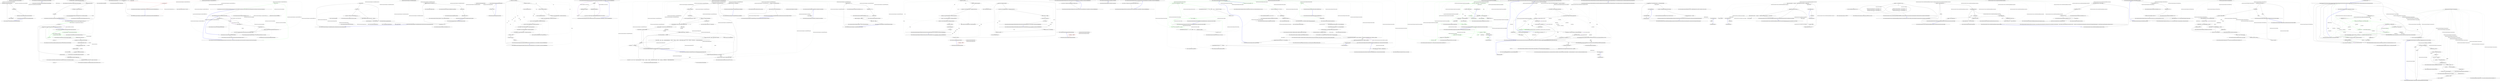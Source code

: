 digraph  {
n8 [label="QuantConnect.VisualStudioPlugin.QuantConnectPackage", span=""];
n0 [cluster="QuantConnect.VisualStudioPlugin.QuantConnectPackage.QuantConnectPackage()", label="Entry QuantConnect.VisualStudioPlugin.QuantConnectPackage.QuantConnectPackage()", span="62-62"];
n1 [cluster="QuantConnect.VisualStudioPlugin.QuantConnectPackage.QuantConnectPackage()", label="Exit QuantConnect.VisualStudioPlugin.QuantConnectPackage.QuantConnectPackage()", span="62-62"];
n2 [cluster="QuantConnect.VisualStudioPlugin.QuantConnectPackage.Initialize()", label="Entry QuantConnect.VisualStudioPlugin.QuantConnectPackage.Initialize()", span="76-76"];
n3 [cluster="QuantConnect.VisualStudioPlugin.QuantConnectPackage.Initialize()", label="SolutionExplorerMenuCommand.Initialize(this)", span="78-78"];
n4 [cluster="QuantConnect.VisualStudioPlugin.QuantConnectPackage.Initialize()", label="base.Initialize()", span="79-79"];
n7 [cluster="Unk.Initialize", label="Entry Unk.Initialize", span=""];
n5 [cluster="QuantConnect.VisualStudioPlugin.QuantConnectPackage.Initialize()", label="QuantConnect.VisualStudioPlugin.ToolMenuCommand.Initialize(this)", span="80-80"];
n6 [cluster="QuantConnect.VisualStudioPlugin.QuantConnectPackage.Initialize()", label="Exit QuantConnect.VisualStudioPlugin.QuantConnectPackage.Initialize()", span="76-76"];
m0_31 [cluster="QuantConnect.VisualStudioPlugin.CredentialsManager.GetLastCredential()", file="BasicTemplateAlgorithm.cs", label="Entry QuantConnect.VisualStudioPlugin.CredentialsManager.GetLastCredential()", span="8-8"];
m0_17 [cluster="QuantConnect.VisualStudioPlugin.AuthorizationManager.GetInstance()", file="BasicTemplateAlgorithm.cs", label="Entry QuantConnect.VisualStudioPlugin.AuthorizationManager.GetInstance()", span="36-36"];
m0_32 [cluster="QuantConnect.VisualStudioPlugin.AuthorizationManager.LogIn(string, string)", file="BasicTemplateAlgorithm.cs", label="Entry QuantConnect.VisualStudioPlugin.AuthorizationManager.LogIn(string, string)", span="66-66"];
m0_22 [cluster="QuantConnect.VisualStudioPlugin.LogInDialog.GetCredentials()", file="BasicTemplateAlgorithm.cs", label="Entry QuantConnect.VisualStudioPlugin.LogInDialog.GetCredentials()", span="64-64"];
m0_18 [cluster="QuantConnect.VisualStudioPlugin.AuthorizationManager.IsLoggedIn()", file="BasicTemplateAlgorithm.cs", label="Entry QuantConnect.VisualStudioPlugin.AuthorizationManager.IsLoggedIn()", span="55-55"];
m0_19 [cluster="QuantConnect.VisualStudioPlugin.LogInCommand.LoggedInWithLastStorredPassword()", file="BasicTemplateAlgorithm.cs", label="Entry QuantConnect.VisualStudioPlugin.LogInCommand.LoggedInWithLastStorredPassword()", span="65-65"];
m0_25 [cluster="QuantConnect.VisualStudioPlugin.LogInCommand.LoggedInWithLastStorredPassword()", file="BasicTemplateAlgorithm.cs", label="var nullableCredentials =_credentialsManager.GetLastCredential()", span="67-67"];
m0_26 [cluster="QuantConnect.VisualStudioPlugin.LogInCommand.LoggedInWithLastStorredPassword()", file="BasicTemplateAlgorithm.cs", label="!nullableCredentials.HasValue", span="68-68"];
m0_28 [cluster="QuantConnect.VisualStudioPlugin.LogInCommand.LoggedInWithLastStorredPassword()", file="BasicTemplateAlgorithm.cs", label="var credentials = nullableCredentials.Value", span="73-73"];
m0_27 [cluster="QuantConnect.VisualStudioPlugin.LogInCommand.LoggedInWithLastStorredPassword()", file="BasicTemplateAlgorithm.cs", label="return false;", span="70-70"];
m0_29 [cluster="QuantConnect.VisualStudioPlugin.LogInCommand.LoggedInWithLastStorredPassword()", file="BasicTemplateAlgorithm.cs", label="return AuthorizationManager.GetInstance().LogIn(credentials.UserId, credentials.AccessToken);", span="74-74"];
m0_30 [cluster="QuantConnect.VisualStudioPlugin.LogInCommand.LoggedInWithLastStorredPassword()", file="BasicTemplateAlgorithm.cs", label="Exit QuantConnect.VisualStudioPlugin.LogInCommand.LoggedInWithLastStorredPassword()", span="65-65"];
m0_20 [cluster="QuantConnect.VisualStudioPlugin.LogInDialog.LogInDialog(QuantConnect.VisualStudioPlugin.AuthorizationManager)", file="BasicTemplateAlgorithm.cs", label="Entry QuantConnect.VisualStudioPlugin.LogInDialog.LogInDialog(QuantConnect.VisualStudioPlugin.AuthorizationManager)", span="28-28"];
m0_21 [cluster="Unk.ShowModal", file="BasicTemplateAlgorithm.cs", label="Entry Unk.ShowModal", span=""];
m0_23 [cluster="QuantConnect.VisualStudioPlugin.CredentialsManager.SetCredentials(QuantConnect.VisualStudioPlugin.Credentials)", file="BasicTemplateAlgorithm.cs", label="Entry QuantConnect.VisualStudioPlugin.CredentialsManager.SetCredentials(QuantConnect.VisualStudioPlugin.Credentials)", span="19-19"];
m0_0 [cluster="QuantConnect.VisualStudioPlugin.LogInCommand.DoLogIn(System.IServiceProvider)", file="BasicTemplateAlgorithm.cs", label="Entry QuantConnect.VisualStudioPlugin.LogInCommand.DoLogIn(System.IServiceProvider)", span="32-32"];
m0_1 [cluster="QuantConnect.VisualStudioPlugin.LogInCommand.DoLogIn(System.IServiceProvider)", color=green, community=0, file="BasicTemplateAlgorithm.cs", label="0: var authorizationManager = AuthorizationManager.GetInstance()", span="35-35"];
m0_13 [cluster="QuantConnect.VisualStudioPlugin.LogInCommand.DoLogIn(System.IServiceProvider)", file="BasicTemplateAlgorithm.cs", label="VsUtils.DisplayInStatusBar(serviceProvider, ''Logged into QuantConnect'')", span="56-56"];
m0_2 [cluster="QuantConnect.VisualStudioPlugin.LogInCommand.DoLogIn(System.IServiceProvider)", color=green, community=0, file="BasicTemplateAlgorithm.cs", label="0: authorizationManager.IsLoggedIn()", span="36-36"];
m0_6 [cluster="QuantConnect.VisualStudioPlugin.LogInCommand.DoLogIn(System.IServiceProvider)", file="BasicTemplateAlgorithm.cs", label="var logInDialog = new LogInDialog(authorizationManager)", span="46-46"];
m0_3 [cluster="QuantConnect.VisualStudioPlugin.LogInCommand.DoLogIn(System.IServiceProvider)", color=green, community=0, file="BasicTemplateAlgorithm.cs", label="1: return true;", span="38-38"];
m0_4 [cluster="QuantConnect.VisualStudioPlugin.LogInCommand.DoLogIn(System.IServiceProvider)", file="BasicTemplateAlgorithm.cs", label="LoggedInWithLastStorredPassword()", span="41-41"];
m0_5 [cluster="QuantConnect.VisualStudioPlugin.LogInCommand.DoLogIn(System.IServiceProvider)", file="BasicTemplateAlgorithm.cs", label="return true;", span="43-43"];
m0_7 [cluster="QuantConnect.VisualStudioPlugin.LogInCommand.DoLogIn(System.IServiceProvider)", file="BasicTemplateAlgorithm.cs", label="logInDialog.HasMinimizeButton = false", span="47-47"];
m0_8 [cluster="QuantConnect.VisualStudioPlugin.LogInCommand.DoLogIn(System.IServiceProvider)", file="BasicTemplateAlgorithm.cs", label="logInDialog.HasMaximizeButton = false", span="48-48"];
m0_9 [cluster="QuantConnect.VisualStudioPlugin.LogInCommand.DoLogIn(System.IServiceProvider)", file="BasicTemplateAlgorithm.cs", label="logInDialog.ShowModal()", span="49-49"];
m0_10 [cluster="QuantConnect.VisualStudioPlugin.LogInCommand.DoLogIn(System.IServiceProvider)", file="BasicTemplateAlgorithm.cs", label="var credentials = logInDialog.GetCredentials()", span="51-51"];
m0_11 [cluster="QuantConnect.VisualStudioPlugin.LogInCommand.DoLogIn(System.IServiceProvider)", file="BasicTemplateAlgorithm.cs", label="credentials.HasValue", span="53-53"];
m0_12 [cluster="QuantConnect.VisualStudioPlugin.LogInCommand.DoLogIn(System.IServiceProvider)", file="BasicTemplateAlgorithm.cs", label="_credentialsManager.SetCredentials(credentials.Value)", span="55-55"];
m0_15 [cluster="QuantConnect.VisualStudioPlugin.LogInCommand.DoLogIn(System.IServiceProvider)", file="BasicTemplateAlgorithm.cs", label="return false;", span="61-61"];
m0_14 [cluster="QuantConnect.VisualStudioPlugin.LogInCommand.DoLogIn(System.IServiceProvider)", file="BasicTemplateAlgorithm.cs", label="return true;", span="57-57"];
m0_16 [cluster="QuantConnect.VisualStudioPlugin.LogInCommand.DoLogIn(System.IServiceProvider)", file="BasicTemplateAlgorithm.cs", label="Exit QuantConnect.VisualStudioPlugin.LogInCommand.DoLogIn(System.IServiceProvider)", span="32-32"];
m0_24 [cluster="QuantConnect.VisualStudioPlugin.VsUtils.DisplayInStatusBar(System.IServiceProvider, string)", file="BasicTemplateAlgorithm.cs", label="Entry QuantConnect.VisualStudioPlugin.VsUtils.DisplayInStatusBar(System.IServiceProvider, string)", span="31-31"];
m1_22 [cluster="QuantConnect.Algorithm.Console.WriteLine(string)", file="CustomDataWithFillForward.cs", label="Entry QuantConnect.Algorithm.Console.WriteLine(string)", span="44-44"];
m1_0 [cluster="QuantConnect.Securities.Forex.ForexHolding.ForexHolding(QuantConnect.Securities.Forex.Forex, QuantConnect.Securities.Interfaces.ISecurityTransactionModel, QuantConnect.Securities.ISecurityMarginModel)", file="CustomDataWithFillForward.cs", label="Entry QuantConnect.Securities.Forex.ForexHolding.ForexHolding(QuantConnect.Securities.Forex.Forex, QuantConnect.Securities.Interfaces.ISecurityTransactionModel, QuantConnect.Securities.ISecurityMarginModel)", span="48-48"];
m1_1 [cluster="QuantConnect.Securities.Forex.ForexHolding.ForexHolding(QuantConnect.Securities.Forex.Forex, QuantConnect.Securities.Interfaces.ISecurityTransactionModel, QuantConnect.Securities.ISecurityMarginModel)", color=green, community=0, file="CustomDataWithFillForward.cs", label="0: _forex = security", span="51-51"];
m1_2 [cluster="QuantConnect.Securities.Forex.ForexHolding.ForexHolding(QuantConnect.Securities.Forex.Forex, QuantConnect.Securities.Interfaces.ISecurityTransactionModel, QuantConnect.Securities.ISecurityMarginModel)", file="CustomDataWithFillForward.cs", label="Exit QuantConnect.Securities.Forex.ForexHolding.ForexHolding(QuantConnect.Securities.Forex.Forex, QuantConnect.Securities.Interfaces.ISecurityTransactionModel, QuantConnect.Securities.ISecurityMarginModel)", span="48-48"];
m1_3 [cluster="QuantConnect.Securities.Forex.ForexHolding.TotalCloseProfit()", file="CustomDataWithFillForward.cs", label="Entry QuantConnect.Securities.Forex.ForexHolding.TotalCloseProfit()", span="84-84"];
m1_4 [cluster="QuantConnect.Securities.Forex.ForexHolding.TotalCloseProfit()", file="CustomDataWithFillForward.cs", label="AbsoluteQuantity == 0", span="86-86"];
m1_5 [cluster="QuantConnect.Securities.Forex.ForexHolding.TotalCloseProfit()", file="CustomDataWithFillForward.cs", label="return 0;", span="88-88"];
m1_6 [cluster="QuantConnect.Securities.Forex.ForexHolding.TotalCloseProfit()", file="CustomDataWithFillForward.cs", label="decimal orderFee = 0", span="91-91"];
m1_7 [cluster="QuantConnect.Securities.Forex.ForexHolding.TotalCloseProfit()", file="CustomDataWithFillForward.cs", label="AbsoluteQuantity > 0", span="93-93"];
m1_8 [cluster="QuantConnect.Securities.Forex.ForexHolding.TotalCloseProfit()", file="CustomDataWithFillForward.cs", label="orderFee = TransactionModel.GetOrderFee(AbsoluteQuantity, Price)", span="96-96"];
m1_9 [cluster="QuantConnect.Securities.Forex.ForexHolding.TotalCloseProfit()", file="CustomDataWithFillForward.cs", label="return (Price - AveragePrice)*Quantity*_forex.QuoteCurrency.ConversionRate - orderFee;", span="100-100"];
m1_10 [cluster="QuantConnect.Securities.Forex.ForexHolding.TotalCloseProfit()", file="CustomDataWithFillForward.cs", label="Exit QuantConnect.Securities.Forex.ForexHolding.TotalCloseProfit()", span="84-84"];
m1_11 [cluster="QuantConnect.Securities.Interfaces.ISecurityTransactionModel.GetOrderFee(decimal, decimal)", file="CustomDataWithFillForward.cs", label="Entry QuantConnect.Securities.Interfaces.ISecurityTransactionModel.GetOrderFee(decimal, decimal)", span="84-84"];
m1_23 [cluster="System.Collections.Generic.List<T>.Add(T)", file="CustomDataWithFillForward.cs", label="Entry System.Collections.Generic.List<T>.Add(T)", span="0-0"];
m1_14 [cluster="QuantConnect.Algorithm.QCAlgorithm.AddData<T>(string, QuantConnect.Resolution, bool, decimal)", file="CustomDataWithFillForward.cs", label="Entry QuantConnect.Algorithm.QCAlgorithm.AddData<T>(string, QuantConnect.Resolution, bool, decimal)", span="693-693"];
m1_13 [cluster="QuantConnect.Algorithm.QCAlgorithm.SetEndDate(int, int, int)", file="CustomDataWithFillForward.cs", label="Entry QuantConnect.Algorithm.QCAlgorithm.SetEndDate(int, int, int)", span="470-470"];
m1_17 [cluster="QuantConnect.Algorithm.Examples.CustomDataWithFillForward.OnData(QuantConnect.Data.Test.FakeTradeBarCustom)", file="CustomDataWithFillForward.cs", label="Entry QuantConnect.Algorithm.Examples.CustomDataWithFillForward.OnData(QuantConnect.Data.Test.FakeTradeBarCustom)", span="48-48"];
m1_18 [cluster="QuantConnect.Algorithm.Examples.CustomDataWithFillForward.OnData(QuantConnect.Data.Test.FakeTradeBarCustom)", file="CustomDataWithFillForward.cs", label="Console.WriteLine(custom.Time.ToString(''o'') + '' FF '' + (custom.IsFillForward ? ''1'' : ''0'') + '' '' + custom.Symbol)", span="50-50"];
m1_19 [cluster="QuantConnect.Algorithm.Examples.CustomDataWithFillForward.OnData(QuantConnect.Data.Test.FakeTradeBarCustom)", color=red, community=0, file="CustomDataWithFillForward.cs", label="0: _data.Add(custom)", span="51-51"];
m1_20 [cluster="QuantConnect.Algorithm.Examples.CustomDataWithFillForward.OnData(QuantConnect.Data.Test.FakeTradeBarCustom)", file="CustomDataWithFillForward.cs", label="Exit QuantConnect.Algorithm.Examples.CustomDataWithFillForward.OnData(QuantConnect.Data.Test.FakeTradeBarCustom)", span="48-48"];
m1_21 [cluster="System.DateTime.ToString(string)", file="CustomDataWithFillForward.cs", label="Entry System.DateTime.ToString(string)", span="0-0"];
m1_12 [cluster="QuantConnect.Algorithm.QCAlgorithm.SetStartDate(int, int, int)", file="CustomDataWithFillForward.cs", label="QuantConnect.Securities.Forex.ForexHolding", span=""];
m1_15 [cluster="QuantConnect.Securities.Forex.ForexExchange.ForexExchange()", file="CustomDataWithFillForward.cs", label="Entry QuantConnect.Securities.Forex.ForexExchange.ForexExchange()", span="44-44"];
m1_16 [cluster="QuantConnect.Securities.Equity.EquityExchange.EquityExchange()", file="CustomDataWithFillForward.cs", label="Entry QuantConnect.Securities.Equity.EquityExchange.EquityExchange()", span="44-44"];
m1_24 [file="CustomDataWithFillForward.cs", label="QuantConnect.Algorithm.Examples.CustomDataWithFillForward", span=""];
m2_7 [cluster="System.DateTime.AddDays(double)", file="CustomData_Bitcoin.cs", label="Entry System.DateTime.AddDays(double)", span="0-0"];
m2_8 [cluster="QuantConnect.Algorithm.QCAlgorithm.SetEndDate(System.DateTime)", file="CustomData_Bitcoin.cs", label="Entry QuantConnect.Algorithm.QCAlgorithm.SetEndDate(System.DateTime)", span="538-538"];
m2_18 [cluster="System.Math.Abs(decimal)", file="CustomData_Bitcoin.cs", label="Entry System.Math.Abs(decimal)", span="0-0"];
m2_20 [cluster="QuantConnect.Algorithm.Console.WriteLine(string)", file="CustomData_Bitcoin.cs", label="Entry QuantConnect.Algorithm.Console.WriteLine(string)", span="44-44"];
m2_21 [cluster="System.DateTime.ToLongDateString()", file="CustomData_Bitcoin.cs", label="Entry System.DateTime.ToLongDateString()", span="0-0"];
m2_22 [cluster="System.DateTime.ToLongTimeString()", file="CustomData_Bitcoin.cs", label="Entry System.DateTime.ToLongTimeString()", span="0-0"];
m2_24 [cluster="QuantConnect.Algorithm.Examples.Bitcoin.Bitcoin()", file="CustomData_Bitcoin.cs", label="Entry QuantConnect.Algorithm.Examples.Bitcoin.Bitcoin()", span="87-87"];
m2_25 [cluster="QuantConnect.Algorithm.Examples.Bitcoin.Bitcoin()", file="CustomData_Bitcoin.cs", label="this.Symbol = ''BTC''", span="89-89"];
m2_26 [cluster="QuantConnect.Algorithm.Examples.Bitcoin.Bitcoin()", file="CustomData_Bitcoin.cs", label="Exit QuantConnect.Algorithm.Examples.Bitcoin.Bitcoin()", span="87-87"];
m2_50 [cluster="System.DateTime.Parse(string)", file="CustomData_Bitcoin.cs", label="Entry System.DateTime.Parse(string)", span="0-0"];
m2_23 [cluster="decimal.ToString()", file="CustomData_Bitcoin.cs", label="Entry decimal.ToString()", span="0-0"];
m2_19 [cluster="QuantConnect.Algorithm.QCAlgorithm.Order(string, decimal)", file="CustomData_Bitcoin.cs", label="Entry QuantConnect.Algorithm.QCAlgorithm.Order(string, decimal)", span="170-170"];
m2_11 [cluster="QuantConnect.Algorithm.Examples.CustomDataBitcoinAlgorithm.OnData(QuantConnect.Algorithm.Examples.Bitcoin)", file="CustomData_Bitcoin.cs", label="Entry QuantConnect.Algorithm.Examples.CustomDataBitcoinAlgorithm.OnData(QuantConnect.Algorithm.Examples.Bitcoin)", span="51-51"];
m2_12 [cluster="QuantConnect.Algorithm.Examples.CustomDataBitcoinAlgorithm.OnData(QuantConnect.Algorithm.Examples.Bitcoin)", file="CustomData_Bitcoin.cs", label="!Portfolio.Invested", span="54-54"];
m2_13 [cluster="QuantConnect.Algorithm.Examples.CustomDataBitcoinAlgorithm.OnData(QuantConnect.Algorithm.Examples.Bitcoin)", file="CustomData_Bitcoin.cs", label="data.Close != 0", span="57-57"];
m2_14 [cluster="QuantConnect.Algorithm.Examples.CustomDataBitcoinAlgorithm.OnData(QuantConnect.Algorithm.Examples.Bitcoin)", file="CustomData_Bitcoin.cs", label="Order(''BTC'', (Portfolio.Cash / Math.Abs(data.Close + 1)))", span="59-59"];
m2_15 [cluster="QuantConnect.Algorithm.Examples.CustomDataBitcoinAlgorithm.OnData(QuantConnect.Algorithm.Examples.Bitcoin)", file="CustomData_Bitcoin.cs", label="Console.WriteLine(''Buying BTC 'Shares': BTC: '' + data.Close)", span="61-61"];
m2_16 [cluster="QuantConnect.Algorithm.Examples.CustomDataBitcoinAlgorithm.OnData(QuantConnect.Algorithm.Examples.Bitcoin)", file="CustomData_Bitcoin.cs", label="Console.WriteLine(''Time: '' + Time.ToLongDateString() + '' '' + Time.ToLongTimeString() + data.Close.ToString())", span="63-63"];
m2_17 [cluster="QuantConnect.Algorithm.Examples.CustomDataBitcoinAlgorithm.OnData(QuantConnect.Algorithm.Examples.Bitcoin)", file="CustomData_Bitcoin.cs", label="Exit QuantConnect.Algorithm.Examples.CustomDataBitcoinAlgorithm.OnData(QuantConnect.Algorithm.Examples.Bitcoin)", span="51-51"];
m2_27 [cluster="QuantConnect.Algorithm.Examples.Bitcoin.GetSource(QuantConnect.Data.SubscriptionDataConfig, System.DateTime, QuantConnect.DataFeedEndpoint)", file="CustomData_Bitcoin.cs", label="Entry QuantConnect.Algorithm.Examples.Bitcoin.GetSource(QuantConnect.Data.SubscriptionDataConfig, System.DateTime, QuantConnect.DataFeedEndpoint)", span="101-101"];
m2_28 [cluster="QuantConnect.Algorithm.Examples.Bitcoin.GetSource(QuantConnect.Data.SubscriptionDataConfig, System.DateTime, QuantConnect.DataFeedEndpoint)", file="CustomData_Bitcoin.cs", label=datafeed, span="103-103"];
m2_29 [cluster="QuantConnect.Algorithm.Examples.Bitcoin.GetSource(QuantConnect.Data.SubscriptionDataConfig, System.DateTime, QuantConnect.DataFeedEndpoint)", file="CustomData_Bitcoin.cs", label="DataFeedEndpoint.Backtesting", span="107-107"];
m2_31 [cluster="QuantConnect.Algorithm.Examples.Bitcoin.GetSource(QuantConnect.Data.SubscriptionDataConfig, System.DateTime, QuantConnect.DataFeedEndpoint)", file="CustomData_Bitcoin.cs", label="DataFeedEndpoint.LiveTrading", span="112-112"];
m2_30 [cluster="QuantConnect.Algorithm.Examples.Bitcoin.GetSource(QuantConnect.Data.SubscriptionDataConfig, System.DateTime, QuantConnect.DataFeedEndpoint)", file="CustomData_Bitcoin.cs", label="return ''http://www.quandl.com/api/v1/datasets/BITCOIN/BITSTAMPUSD.csv?sort_order=asc'';", span="110-110"];
m2_32 [cluster="QuantConnect.Algorithm.Examples.Bitcoin.GetSource(QuantConnect.Data.SubscriptionDataConfig, System.DateTime, QuantConnect.DataFeedEndpoint)", file="CustomData_Bitcoin.cs", label="return ''....'';", span="114-114"];
m2_33 [cluster="QuantConnect.Algorithm.Examples.Bitcoin.GetSource(QuantConnect.Data.SubscriptionDataConfig, System.DateTime, QuantConnect.DataFeedEndpoint)", file="CustomData_Bitcoin.cs", label="Exit QuantConnect.Algorithm.Examples.Bitcoin.GetSource(QuantConnect.Data.SubscriptionDataConfig, System.DateTime, QuantConnect.DataFeedEndpoint)", span="101-101"];
m2_10 [cluster="QuantConnect.Algorithm.QCAlgorithm.AddData<T>(string, QuantConnect.Resolution)", file="CustomData_Bitcoin.cs", label="Entry QuantConnect.Algorithm.QCAlgorithm.AddData<T>(string, QuantConnect.Resolution)", span="673-673"];
m2_34 [cluster="QuantConnect.Algorithm.Examples.Bitcoin.Reader(QuantConnect.Data.SubscriptionDataConfig, string, System.DateTime, QuantConnect.DataFeedEndpoint)", file="CustomData_Bitcoin.cs", label="Entry QuantConnect.Algorithm.Examples.Bitcoin.Reader(QuantConnect.Data.SubscriptionDataConfig, string, System.DateTime, QuantConnect.DataFeedEndpoint)", span="128-128"];
m2_35 [cluster="QuantConnect.Algorithm.Examples.Bitcoin.Reader(QuantConnect.Data.SubscriptionDataConfig, string, System.DateTime, QuantConnect.DataFeedEndpoint)", file="CustomData_Bitcoin.cs", label="Bitcoin coin = new Bitcoin()", span="131-131"];
m2_36 [cluster="QuantConnect.Algorithm.Examples.Bitcoin.Reader(QuantConnect.Data.SubscriptionDataConfig, string, System.DateTime, QuantConnect.DataFeedEndpoint)", file="CustomData_Bitcoin.cs", label="string[] data = line.Split(',')", span="138-138"];
m2_37 [cluster="QuantConnect.Algorithm.Examples.Bitcoin.Reader(QuantConnect.Data.SubscriptionDataConfig, string, System.DateTime, QuantConnect.DataFeedEndpoint)", file="CustomData_Bitcoin.cs", label="coin.Time = DateTime.Parse(data[0])", span="139-139"];
m2_38 [cluster="QuantConnect.Algorithm.Examples.Bitcoin.Reader(QuantConnect.Data.SubscriptionDataConfig, string, System.DateTime, QuantConnect.DataFeedEndpoint)", file="CustomData_Bitcoin.cs", label="coin.Open = Convert.ToDecimal(data[1], CultureInfo.InvariantCulture)", span="140-140"];
m2_39 [cluster="QuantConnect.Algorithm.Examples.Bitcoin.Reader(QuantConnect.Data.SubscriptionDataConfig, string, System.DateTime, QuantConnect.DataFeedEndpoint)", file="CustomData_Bitcoin.cs", label="coin.High = Convert.ToDecimal(data[2], CultureInfo.InvariantCulture)", span="141-141"];
m2_40 [cluster="QuantConnect.Algorithm.Examples.Bitcoin.Reader(QuantConnect.Data.SubscriptionDataConfig, string, System.DateTime, QuantConnect.DataFeedEndpoint)", file="CustomData_Bitcoin.cs", label="coin.Low = Convert.ToDecimal(data[3], CultureInfo.InvariantCulture)", span="142-142"];
m2_41 [cluster="QuantConnect.Algorithm.Examples.Bitcoin.Reader(QuantConnect.Data.SubscriptionDataConfig, string, System.DateTime, QuantConnect.DataFeedEndpoint)", file="CustomData_Bitcoin.cs", label="coin.Close = Convert.ToDecimal(data[4], CultureInfo.InvariantCulture)", span="143-143"];
m2_42 [cluster="QuantConnect.Algorithm.Examples.Bitcoin.Reader(QuantConnect.Data.SubscriptionDataConfig, string, System.DateTime, QuantConnect.DataFeedEndpoint)", file="CustomData_Bitcoin.cs", label="coin.VolumeBTC = Convert.ToDecimal(data[5], CultureInfo.InvariantCulture)", span="144-144"];
m2_43 [cluster="QuantConnect.Algorithm.Examples.Bitcoin.Reader(QuantConnect.Data.SubscriptionDataConfig, string, System.DateTime, QuantConnect.DataFeedEndpoint)", file="CustomData_Bitcoin.cs", label="coin.VolumeUSD = Convert.ToDecimal(data[6], CultureInfo.InvariantCulture)", span="145-145"];
m2_44 [cluster="QuantConnect.Algorithm.Examples.Bitcoin.Reader(QuantConnect.Data.SubscriptionDataConfig, string, System.DateTime, QuantConnect.DataFeedEndpoint)", file="CustomData_Bitcoin.cs", label="coin.WeightedPrice = Convert.ToDecimal(data[7], CultureInfo.InvariantCulture)", span="146-146"];
m2_45 [cluster="QuantConnect.Algorithm.Examples.Bitcoin.Reader(QuantConnect.Data.SubscriptionDataConfig, string, System.DateTime, QuantConnect.DataFeedEndpoint)", file="CustomData_Bitcoin.cs", label="coin.Symbol = ''BTC''", span="147-147"];
m2_46 [cluster="QuantConnect.Algorithm.Examples.Bitcoin.Reader(QuantConnect.Data.SubscriptionDataConfig, string, System.DateTime, QuantConnect.DataFeedEndpoint)", file="CustomData_Bitcoin.cs", label="coin.Value = coin.Close", span="148-148"];
m2_47 [cluster="QuantConnect.Algorithm.Examples.Bitcoin.Reader(QuantConnect.Data.SubscriptionDataConfig, string, System.DateTime, QuantConnect.DataFeedEndpoint)", file="CustomData_Bitcoin.cs", label="return coin;", span="152-152"];
m2_48 [cluster="QuantConnect.Algorithm.Examples.Bitcoin.Reader(QuantConnect.Data.SubscriptionDataConfig, string, System.DateTime, QuantConnect.DataFeedEndpoint)", file="CustomData_Bitcoin.cs", label="Exit QuantConnect.Algorithm.Examples.Bitcoin.Reader(QuantConnect.Data.SubscriptionDataConfig, string, System.DateTime, QuantConnect.DataFeedEndpoint)", span="128-128"];
m2_49 [cluster="string.Split(params char[])", file="CustomData_Bitcoin.cs", label="Entry string.Split(params char[])", span="0-0"];
m2_6 [cluster="QuantConnect.Algorithm.QCAlgorithm.SetStartDate(int, int, int)", file="CustomData_Bitcoin.cs", label="Entry QuantConnect.Algorithm.QCAlgorithm.SetStartDate(int, int, int)", span="445-445"];
m2_9 [cluster="QuantConnect.Algorithm.QCAlgorithm.SetCash(int)", file="CustomData_Bitcoin.cs", label="Entry QuantConnect.Algorithm.QCAlgorithm.SetCash(int)", span="412-412"];
m2_0 [cluster="QuantConnect.Algorithm.Examples.CustomDataBitcoinAlgorithm.Initialize()", file="CustomData_Bitcoin.cs", label="Entry QuantConnect.Algorithm.Examples.CustomDataBitcoinAlgorithm.Initialize()", span="33-33"];
m2_1 [cluster="QuantConnect.Algorithm.Examples.CustomDataBitcoinAlgorithm.Initialize()", file="CustomData_Bitcoin.cs", label="SetStartDate(2011, 9, 13)", span="36-36"];
m2_2 [cluster="QuantConnect.Algorithm.Examples.CustomDataBitcoinAlgorithm.Initialize()", file="CustomData_Bitcoin.cs", label="SetEndDate(DateTime.Now.Date.AddDays(-1))", span="37-37"];
m2_3 [cluster="QuantConnect.Algorithm.Examples.CustomDataBitcoinAlgorithm.Initialize()", file="CustomData_Bitcoin.cs", label="SetCash(100000)", span="40-40"];
m2_4 [cluster="QuantConnect.Algorithm.Examples.CustomDataBitcoinAlgorithm.Initialize()", file="CustomData_Bitcoin.cs", label="AddData<Bitcoin>(''BTC'')", span="43-43"];
m2_5 [cluster="QuantConnect.Algorithm.Examples.CustomDataBitcoinAlgorithm.Initialize()", file="CustomData_Bitcoin.cs", label="Exit QuantConnect.Algorithm.Examples.CustomDataBitcoinAlgorithm.Initialize()", span="33-33"];
m2_51 [cluster="System.Convert.ToDecimal(string, System.IFormatProvider)", file="CustomData_Bitcoin.cs", label="Entry System.Convert.ToDecimal(string, System.IFormatProvider)", span="0-0"];
m2_52 [file="CustomData_Bitcoin.cs", label="QuantConnect.Algorithm.Examples.CustomDataBitcoinAlgorithm", span=""];
m2_53 [file="CustomData_Bitcoin.cs", label="QuantConnect.Algorithm.Examples.Bitcoin", span=""];
m3_15 [cluster="QuantConnect.Algorithm.Examples.CorrelationPair.CorrelationPair(System.DateTime)", file="CustomData_NitfyINR.cs", label="Entry QuantConnect.Algorithm.Examples.CorrelationPair.CorrelationPair(System.DateTime)", span="218-218"];
m3_85 [cluster="QuantConnect.Algorithm.Examples.CorrelationPair.CorrelationPair(System.DateTime)", file="CustomData_NitfyINR.cs", label="Date = date.Date", span="220-220"];
m3_86 [cluster="QuantConnect.Algorithm.Examples.CorrelationPair.CorrelationPair(System.DateTime)", file="CustomData_NitfyINR.cs", label="Exit QuantConnect.Algorithm.Examples.CorrelationPair.CorrelationPair(System.DateTime)", span="218-218"];
m3_17 [cluster="QuantConnect.Algorithm.Examples.CustomDataNIFTYAlgorithm.OnData(QuantConnect.Algorithm.Examples.Nifty)", file="CustomData_NitfyINR.cs", label="Entry QuantConnect.Algorithm.Examples.CustomDataNIFTYAlgorithm.OnData(QuantConnect.Algorithm.Examples.Nifty)", span="66-66"];
m3_18 [cluster="QuantConnect.Algorithm.Examples.CustomDataNIFTYAlgorithm.OnData(QuantConnect.Algorithm.Examples.Nifty)", file="CustomData_NitfyINR.cs", label="int quantity = (int)(Portfolio.TotalPortfolioValue * 0.9m / data.Close)", span="70-70"];
m3_19 [cluster="QuantConnect.Algorithm.Examples.CustomDataNIFTYAlgorithm.OnData(QuantConnect.Algorithm.Examples.Nifty)", file="CustomData_NitfyINR.cs", label="today.NiftyPrice = Convert.ToDouble(data.Close)", span="72-72"];
m3_20 [cluster="QuantConnect.Algorithm.Examples.CustomDataNIFTYAlgorithm.OnData(QuantConnect.Algorithm.Examples.Nifty)", file="CustomData_NitfyINR.cs", label="today.Date == data.Time", span="73-73"];
m3_27 [cluster="QuantConnect.Algorithm.Examples.CustomDataNIFTYAlgorithm.OnData(QuantConnect.Algorithm.Examples.Nifty)", file="CustomData_NitfyINR.cs", label="Convert.ToDouble(data.Open) >= highestNifty", span="93-93"];
m3_29 [cluster="QuantConnect.Algorithm.Examples.CustomDataNIFTYAlgorithm.OnData(QuantConnect.Algorithm.Examples.Nifty)", file="CustomData_NitfyINR.cs", label="Debug(''LONG '' + code + '' Time: '' + Time.ToShortDateString() + '' Quantity: '' + quantity + '' Portfolio:'' + Portfolio[''NIFTY''].Quantity + '' Nifty: '' + data.Close + '' Buying Power: '' + Portfolio.TotalPortfolioValue)", span="96-96"];
m3_30 [cluster="QuantConnect.Algorithm.Examples.CustomDataNIFTYAlgorithm.OnData(QuantConnect.Algorithm.Examples.Nifty)", file="CustomData_NitfyINR.cs", label="Convert.ToDouble(data.Open) <= lowestNifty", span="98-98"];
m3_32 [cluster="QuantConnect.Algorithm.Examples.CustomDataNIFTYAlgorithm.OnData(QuantConnect.Algorithm.Examples.Nifty)", file="CustomData_NitfyINR.cs", label="Debug(''SHORT '' + code + '' Time: '' + Time.ToShortDateString() + '' Quantity: '' + quantity + '' Portfolio:'' + Portfolio[''NIFTY''].Quantity + '' Nifty: '' + data.Close + '' Buying Power: '' + Portfolio.TotalPortfolioValue)", span="101-101"];
m3_28 [cluster="QuantConnect.Algorithm.Examples.CustomDataNIFTYAlgorithm.OnData(QuantConnect.Algorithm.Examples.Nifty)", file="CustomData_NitfyINR.cs", label="int code = Order(''NIFTY'', quantity - Portfolio[''NIFTY''].Quantity)", span="95-95"];
m3_31 [cluster="QuantConnect.Algorithm.Examples.CustomDataNIFTYAlgorithm.OnData(QuantConnect.Algorithm.Examples.Nifty)", file="CustomData_NitfyINR.cs", label="int code = Order(''NIFTY'', -quantity - Portfolio[''NIFTY''].Quantity)", span="100-100"];
m3_21 [cluster="QuantConnect.Algorithm.Examples.CustomDataNIFTYAlgorithm.OnData(QuantConnect.Algorithm.Examples.Nifty)", file="CustomData_NitfyINR.cs", label="prices.Add(today)", span="75-75"];
m3_24 [cluster="QuantConnect.Algorithm.Examples.CustomDataNIFTYAlgorithm.OnData(QuantConnect.Algorithm.Examples.Nifty)", file="CustomData_NitfyINR.cs", label="double highestNifty = (from pair in prices select pair.NiftyPrice).Max()", span="84-84"];
m3_22 [cluster="QuantConnect.Algorithm.Examples.CustomDataNIFTYAlgorithm.OnData(QuantConnect.Algorithm.Examples.Nifty)", file="CustomData_NitfyINR.cs", label="prices.Count > minimumCorrelationHistory", span="77-77"];
m3_23 [cluster="QuantConnect.Algorithm.Examples.CustomDataNIFTYAlgorithm.OnData(QuantConnect.Algorithm.Examples.Nifty)", file="CustomData_NitfyINR.cs", label="prices.RemoveAt(0)", span="79-79"];
m3_25 [cluster="QuantConnect.Algorithm.Examples.CustomDataNIFTYAlgorithm.OnData(QuantConnect.Algorithm.Examples.Nifty)", file="CustomData_NitfyINR.cs", label="double lowestNifty = (from pair in prices select pair.NiftyPrice).Min()", span="85-85"];
m3_26 [cluster="QuantConnect.Algorithm.Examples.CustomDataNIFTYAlgorithm.OnData(QuantConnect.Algorithm.Examples.Nifty)", file="CustomData_NitfyINR.cs", label="Time.DayOfWeek == DayOfWeek.Wednesday", span="86-86"];
m3_33 [cluster="QuantConnect.Algorithm.Examples.CustomDataNIFTYAlgorithm.OnData(QuantConnect.Algorithm.Examples.Nifty)", file="CustomData_NitfyINR.cs", label=Exception, span="105-105"];
m3_34 [cluster="QuantConnect.Algorithm.Examples.CustomDataNIFTYAlgorithm.OnData(QuantConnect.Algorithm.Examples.Nifty)", file="CustomData_NitfyINR.cs", label="Debug(''Error: '' + err.Message)", span="107-107"];
m3_35 [cluster="QuantConnect.Algorithm.Examples.CustomDataNIFTYAlgorithm.OnData(QuantConnect.Algorithm.Examples.Nifty)", file="CustomData_NitfyINR.cs", label="Exit QuantConnect.Algorithm.Examples.CustomDataNIFTYAlgorithm.OnData(QuantConnect.Algorithm.Examples.Nifty)", span="66-66"];
m3_65 [cluster="string.Split(params char[])", file="CustomData_NitfyINR.cs", label="Entry string.Split(params char[])", span="0-0"];
m3_10 [cluster="QuantConnect.Algorithm.QCAlgorithm.AddData<T>(string, QuantConnect.Resolution)", file="CustomData_NitfyINR.cs", label="Entry QuantConnect.Algorithm.QCAlgorithm.AddData<T>(string, QuantConnect.Resolution)", span="673-673"];
m3_39 [cluster="Unk.Min", file="CustomData_NitfyINR.cs", label="Entry Unk.Min", span=""];
m3_43 [cluster="QuantConnect.Algorithm.Examples.CustomDataNIFTYAlgorithm.OnEndOfDay()", file="CustomData_NitfyINR.cs", label="Entry QuantConnect.Algorithm.Examples.CustomDataNIFTYAlgorithm.OnEndOfDay()", span="113-113"];
m3_44 [cluster="QuantConnect.Algorithm.Examples.CustomDataNIFTYAlgorithm.OnEndOfDay()", file="CustomData_NitfyINR.cs", label="Plot(''Nifty Closing Price'', today.NiftyPrice)", span="117-117"];
m3_45 [cluster="QuantConnect.Algorithm.Examples.CustomDataNIFTYAlgorithm.OnEndOfDay()", file="CustomData_NitfyINR.cs", label="Exit QuantConnect.Algorithm.Examples.CustomDataNIFTYAlgorithm.OnEndOfDay()", span="113-113"];
m3_46 [cluster="QuantConnect.Algorithm.QCAlgorithm.Plot(string, double)", file="CustomData_NitfyINR.cs", label="Entry QuantConnect.Algorithm.QCAlgorithm.Plot(string, double)", span="115-115"];
m3_66 [cluster="System.DateTime.Parse(string)", file="CustomData_NitfyINR.cs", label="Entry System.DateTime.Parse(string)", span="0-0"];
m3_40 [cluster="QuantConnect.Algorithm.QCAlgorithm.Order(string, int, bool, string)", file="CustomData_NitfyINR.cs", label="Entry QuantConnect.Algorithm.QCAlgorithm.Order(string, int, bool, string)", span="183-183"];
m3_38 [cluster="Unk.Max", file="CustomData_NitfyINR.cs", label="Entry Unk.Max", span=""];
m3_68 [cluster="QuantConnect.Algorithm.Examples.DollarRupee.DollarRupee()", file="CustomData_NitfyINR.cs", label="Entry QuantConnect.Algorithm.Examples.DollarRupee.DollarRupee()", span="175-175"];
m3_69 [cluster="QuantConnect.Algorithm.Examples.DollarRupee.DollarRupee()", color=red, community=0, file="CustomData_NitfyINR.cs", label="1: this.Symbol = ''USDINR''", span="177-177"];
m3_70 [cluster="QuantConnect.Algorithm.Examples.DollarRupee.DollarRupee()", file="CustomData_NitfyINR.cs", label="Exit QuantConnect.Algorithm.Examples.DollarRupee.DollarRupee()", span="175-175"];
m3_47 [cluster="QuantConnect.Algorithm.Examples.Nifty.Nifty()", file="CustomData_NitfyINR.cs", label="Entry QuantConnect.Algorithm.Examples.Nifty.Nifty()", span="129-129"];
m3_48 [cluster="QuantConnect.Algorithm.Examples.Nifty.Nifty()", color=red, community=0, file="CustomData_NitfyINR.cs", label="1: this.Symbol = ''NIFTY''", span="131-131"];
m3_49 [cluster="QuantConnect.Algorithm.Examples.Nifty.Nifty()", file="CustomData_NitfyINR.cs", label="Exit QuantConnect.Algorithm.Examples.Nifty.Nifty()", span="129-129"];
m3_71 [cluster="QuantConnect.Algorithm.Examples.DollarRupee.GetSource(QuantConnect.Data.SubscriptionDataConfig, System.DateTime, QuantConnect.DataFeedEndpoint)", file="CustomData_NitfyINR.cs", label="Entry QuantConnect.Algorithm.Examples.DollarRupee.GetSource(QuantConnect.Data.SubscriptionDataConfig, System.DateTime, QuantConnect.DataFeedEndpoint)", span="180-180"];
m3_72 [cluster="QuantConnect.Algorithm.Examples.DollarRupee.GetSource(QuantConnect.Data.SubscriptionDataConfig, System.DateTime, QuantConnect.DataFeedEndpoint)", file="CustomData_NitfyINR.cs", label="return ''https://www.dropbox.com/s/m6ecmkg9aijwzy2/USDINR.csv?dl=1'';", span="182-182"];
m3_73 [cluster="QuantConnect.Algorithm.Examples.DollarRupee.GetSource(QuantConnect.Data.SubscriptionDataConfig, System.DateTime, QuantConnect.DataFeedEndpoint)", file="CustomData_NitfyINR.cs", label="Exit QuantConnect.Algorithm.Examples.DollarRupee.GetSource(QuantConnect.Data.SubscriptionDataConfig, System.DateTime, QuantConnect.DataFeedEndpoint)", span="180-180"];
m3_16 [cluster="System.Convert.ToDouble(decimal)", file="CustomData_NitfyINR.cs", label="Entry System.Convert.ToDouble(decimal)", span="0-0"];
m3_83 [cluster="QuantConnect.Algorithm.Examples.CorrelationPair.CorrelationPair()", file="CustomData_NitfyINR.cs", label="Entry QuantConnect.Algorithm.Examples.CorrelationPair.CorrelationPair()", span="213-213"];
m3_84 [cluster="QuantConnect.Algorithm.Examples.CorrelationPair.CorrelationPair()", file="CustomData_NitfyINR.cs", label="Exit QuantConnect.Algorithm.Examples.CorrelationPair.CorrelationPair()", span="213-213"];
m3_7 [cluster="QuantConnect.Algorithm.QCAlgorithm.SetStartDate(int, int, int)", file="CustomData_NitfyINR.cs", label="Entry QuantConnect.Algorithm.QCAlgorithm.SetStartDate(int, int, int)", span="445-445"];
m3_53 [cluster="QuantConnect.Algorithm.Examples.Nifty.Reader(QuantConnect.Data.SubscriptionDataConfig, string, System.DateTime, QuantConnect.DataFeedEndpoint)", file="CustomData_NitfyINR.cs", label="Entry QuantConnect.Algorithm.Examples.Nifty.Reader(QuantConnect.Data.SubscriptionDataConfig, string, System.DateTime, QuantConnect.DataFeedEndpoint)", span="139-139"];
m3_54 [cluster="QuantConnect.Algorithm.Examples.Nifty.Reader(QuantConnect.Data.SubscriptionDataConfig, string, System.DateTime, QuantConnect.DataFeedEndpoint)", file="CustomData_NitfyINR.cs", label="Nifty index = new Nifty()", span="142-142"];
m3_55 [cluster="QuantConnect.Algorithm.Examples.Nifty.Reader(QuantConnect.Data.SubscriptionDataConfig, string, System.DateTime, QuantConnect.DataFeedEndpoint)", file="CustomData_NitfyINR.cs", label="string[] data = line.Split(',')", span="149-149"];
m3_56 [cluster="QuantConnect.Algorithm.Examples.Nifty.Reader(QuantConnect.Data.SubscriptionDataConfig, string, System.DateTime, QuantConnect.DataFeedEndpoint)", file="CustomData_NitfyINR.cs", label="index.Time = DateTime.Parse(data[0])", span="150-150"];
m3_57 [cluster="QuantConnect.Algorithm.Examples.Nifty.Reader(QuantConnect.Data.SubscriptionDataConfig, string, System.DateTime, QuantConnect.DataFeedEndpoint)", file="CustomData_NitfyINR.cs", label="index.Open = Convert.ToDecimal(data[1], CultureInfo.InvariantCulture)", span="151-151"];
m3_58 [cluster="QuantConnect.Algorithm.Examples.Nifty.Reader(QuantConnect.Data.SubscriptionDataConfig, string, System.DateTime, QuantConnect.DataFeedEndpoint)", file="CustomData_NitfyINR.cs", label="index.High = Convert.ToDecimal(data[2], CultureInfo.InvariantCulture)", span="152-152"];
m3_59 [cluster="QuantConnect.Algorithm.Examples.Nifty.Reader(QuantConnect.Data.SubscriptionDataConfig, string, System.DateTime, QuantConnect.DataFeedEndpoint)", file="CustomData_NitfyINR.cs", label="index.Low = Convert.ToDecimal(data[3], CultureInfo.InvariantCulture)", span="153-153"];
m3_60 [cluster="QuantConnect.Algorithm.Examples.Nifty.Reader(QuantConnect.Data.SubscriptionDataConfig, string, System.DateTime, QuantConnect.DataFeedEndpoint)", file="CustomData_NitfyINR.cs", label="index.Close = Convert.ToDecimal(data[4], CultureInfo.InvariantCulture)", span="154-154"];
m3_61 [cluster="QuantConnect.Algorithm.Examples.Nifty.Reader(QuantConnect.Data.SubscriptionDataConfig, string, System.DateTime, QuantConnect.DataFeedEndpoint)", file="CustomData_NitfyINR.cs", label="index.Symbol = ''NIFTY''", span="155-155"];
m3_62 [cluster="QuantConnect.Algorithm.Examples.Nifty.Reader(QuantConnect.Data.SubscriptionDataConfig, string, System.DateTime, QuantConnect.DataFeedEndpoint)", file="CustomData_NitfyINR.cs", label="index.Value = index.Close", span="156-156"];
m3_63 [cluster="QuantConnect.Algorithm.Examples.Nifty.Reader(QuantConnect.Data.SubscriptionDataConfig, string, System.DateTime, QuantConnect.DataFeedEndpoint)", file="CustomData_NitfyINR.cs", label="return index;", span="163-163"];
m3_64 [cluster="QuantConnect.Algorithm.Examples.Nifty.Reader(QuantConnect.Data.SubscriptionDataConfig, string, System.DateTime, QuantConnect.DataFeedEndpoint)", file="CustomData_NitfyINR.cs", label="Exit QuantConnect.Algorithm.Examples.Nifty.Reader(QuantConnect.Data.SubscriptionDataConfig, string, System.DateTime, QuantConnect.DataFeedEndpoint)", span="139-139"];
m3_42 [cluster="QuantConnect.Algorithm.QCAlgorithm.Debug(string)", file="CustomData_NitfyINR.cs", label="Entry QuantConnect.Algorithm.QCAlgorithm.Debug(string)", span="710-710"];
m3_8 [cluster="QuantConnect.Algorithm.QCAlgorithm.SetEndDate(int, int, int)", file="CustomData_NitfyINR.cs", label="Entry QuantConnect.Algorithm.QCAlgorithm.SetEndDate(int, int, int)", span="470-470"];
m3_9 [cluster="QuantConnect.Algorithm.QCAlgorithm.SetCash(int)", file="CustomData_NitfyINR.cs", label="Entry QuantConnect.Algorithm.QCAlgorithm.SetCash(int)", span="412-412"];
m3_37 [cluster="System.Collections.Generic.List<T>.RemoveAt(int)", file="CustomData_NitfyINR.cs", label="Entry System.Collections.Generic.List<T>.RemoveAt(int)", span="0-0"];
m3_36 [cluster="System.Collections.Generic.List<T>.Add(T)", file="CustomData_NitfyINR.cs", label="Entry System.Collections.Generic.List<T>.Add(T)", span="0-0"];
m3_11 [cluster="QuantConnect.Algorithm.Examples.CustomDataNIFTYAlgorithm.OnData(QuantConnect.Algorithm.Examples.DollarRupee)", file="CustomData_NitfyINR.cs", label="Entry QuantConnect.Algorithm.Examples.CustomDataNIFTYAlgorithm.OnData(QuantConnect.Algorithm.Examples.DollarRupee)", span="60-60"];
m3_12 [cluster="QuantConnect.Algorithm.Examples.CustomDataNIFTYAlgorithm.OnData(QuantConnect.Algorithm.Examples.DollarRupee)", file="CustomData_NitfyINR.cs", label="today = new CorrelationPair(data.Time)", span="62-62"];
m3_13 [cluster="QuantConnect.Algorithm.Examples.CustomDataNIFTYAlgorithm.OnData(QuantConnect.Algorithm.Examples.DollarRupee)", file="CustomData_NitfyINR.cs", label="today.CurrencyPrice = Convert.ToDouble(data.Close)", span="63-63"];
m3_14 [cluster="QuantConnect.Algorithm.Examples.CustomDataNIFTYAlgorithm.OnData(QuantConnect.Algorithm.Examples.DollarRupee)", file="CustomData_NitfyINR.cs", label="Exit QuantConnect.Algorithm.Examples.CustomDataNIFTYAlgorithm.OnData(QuantConnect.Algorithm.Examples.DollarRupee)", span="60-60"];
m3_41 [cluster="System.DateTime.ToShortDateString()", file="CustomData_NitfyINR.cs", label="Entry System.DateTime.ToShortDateString()", span="0-0"];
m3_50 [cluster="QuantConnect.Algorithm.Examples.Nifty.GetSource(QuantConnect.Data.SubscriptionDataConfig, System.DateTime, QuantConnect.DataFeedEndpoint)", file="CustomData_NitfyINR.cs", label="Entry QuantConnect.Algorithm.Examples.Nifty.GetSource(QuantConnect.Data.SubscriptionDataConfig, System.DateTime, QuantConnect.DataFeedEndpoint)", span="134-134"];
m3_51 [cluster="QuantConnect.Algorithm.Examples.Nifty.GetSource(QuantConnect.Data.SubscriptionDataConfig, System.DateTime, QuantConnect.DataFeedEndpoint)", file="CustomData_NitfyINR.cs", label="return ''https://www.dropbox.com/s/rsmg44jr6wexn2h/CNXNIFTY.csv?dl=1'';", span="136-136"];
m3_52 [cluster="QuantConnect.Algorithm.Examples.Nifty.GetSource(QuantConnect.Data.SubscriptionDataConfig, System.DateTime, QuantConnect.DataFeedEndpoint)", file="CustomData_NitfyINR.cs", label="Exit QuantConnect.Algorithm.Examples.Nifty.GetSource(QuantConnect.Data.SubscriptionDataConfig, System.DateTime, QuantConnect.DataFeedEndpoint)", span="134-134"];
m3_74 [cluster="QuantConnect.Algorithm.Examples.DollarRupee.Reader(QuantConnect.Data.SubscriptionDataConfig, string, System.DateTime, QuantConnect.DataFeedEndpoint)", file="CustomData_NitfyINR.cs", label="Entry QuantConnect.Algorithm.Examples.DollarRupee.Reader(QuantConnect.Data.SubscriptionDataConfig, string, System.DateTime, QuantConnect.DataFeedEndpoint)", span="185-185"];
m3_75 [cluster="QuantConnect.Algorithm.Examples.DollarRupee.Reader(QuantConnect.Data.SubscriptionDataConfig, string, System.DateTime, QuantConnect.DataFeedEndpoint)", file="CustomData_NitfyINR.cs", label="DollarRupee currency = new DollarRupee()", span="188-188"];
m3_76 [cluster="QuantConnect.Algorithm.Examples.DollarRupee.Reader(QuantConnect.Data.SubscriptionDataConfig, string, System.DateTime, QuantConnect.DataFeedEndpoint)", file="CustomData_NitfyINR.cs", label="string[] data = line.Split(',')", span="192-192"];
m3_77 [cluster="QuantConnect.Algorithm.Examples.DollarRupee.Reader(QuantConnect.Data.SubscriptionDataConfig, string, System.DateTime, QuantConnect.DataFeedEndpoint)", file="CustomData_NitfyINR.cs", label="currency.Time = DateTime.Parse(data[0])", span="193-193"];
m3_78 [cluster="QuantConnect.Algorithm.Examples.DollarRupee.Reader(QuantConnect.Data.SubscriptionDataConfig, string, System.DateTime, QuantConnect.DataFeedEndpoint)", file="CustomData_NitfyINR.cs", label="currency.Close = Convert.ToDecimal(data[1], CultureInfo.InvariantCulture)", span="194-194"];
m3_79 [cluster="QuantConnect.Algorithm.Examples.DollarRupee.Reader(QuantConnect.Data.SubscriptionDataConfig, string, System.DateTime, QuantConnect.DataFeedEndpoint)", file="CustomData_NitfyINR.cs", label="currency.Symbol = ''USDINR''", span="195-195"];
m3_80 [cluster="QuantConnect.Algorithm.Examples.DollarRupee.Reader(QuantConnect.Data.SubscriptionDataConfig, string, System.DateTime, QuantConnect.DataFeedEndpoint)", file="CustomData_NitfyINR.cs", label="currency.Value = currency.Close", span="196-196"];
m3_81 [cluster="QuantConnect.Algorithm.Examples.DollarRupee.Reader(QuantConnect.Data.SubscriptionDataConfig, string, System.DateTime, QuantConnect.DataFeedEndpoint)", file="CustomData_NitfyINR.cs", label="return currency;", span="203-203"];
m3_82 [cluster="QuantConnect.Algorithm.Examples.DollarRupee.Reader(QuantConnect.Data.SubscriptionDataConfig, string, System.DateTime, QuantConnect.DataFeedEndpoint)", file="CustomData_NitfyINR.cs", label="Exit QuantConnect.Algorithm.Examples.DollarRupee.Reader(QuantConnect.Data.SubscriptionDataConfig, string, System.DateTime, QuantConnect.DataFeedEndpoint)", span="185-185"];
m3_0 [cluster="QuantConnect.Algorithm.Examples.CustomDataNIFTYAlgorithm.Initialize()", file="CustomData_NitfyINR.cs", label="Entry QuantConnect.Algorithm.Examples.CustomDataNIFTYAlgorithm.Initialize()", span="42-42"];
m3_1 [cluster="QuantConnect.Algorithm.Examples.CustomDataNIFTYAlgorithm.Initialize()", file="CustomData_NitfyINR.cs", label="SetStartDate(2008, 1, 8)", span="44-44"];
m3_2 [cluster="QuantConnect.Algorithm.Examples.CustomDataNIFTYAlgorithm.Initialize()", file="CustomData_NitfyINR.cs", label="SetEndDate(2014, 7, 25)", span="45-45"];
m3_3 [cluster="QuantConnect.Algorithm.Examples.CustomDataNIFTYAlgorithm.Initialize()", file="CustomData_NitfyINR.cs", label="SetCash(100000)", span="48-48"];
m3_4 [cluster="QuantConnect.Algorithm.Examples.CustomDataNIFTYAlgorithm.Initialize()", file="CustomData_NitfyINR.cs", label="AddData<DollarRupee>(''USDINR'')", span="51-51"];
m3_5 [cluster="QuantConnect.Algorithm.Examples.CustomDataNIFTYAlgorithm.Initialize()", file="CustomData_NitfyINR.cs", label="AddData<Nifty>(''NIFTY'')", span="52-52"];
m3_6 [cluster="QuantConnect.Algorithm.Examples.CustomDataNIFTYAlgorithm.Initialize()", file="CustomData_NitfyINR.cs", label="Exit QuantConnect.Algorithm.Examples.CustomDataNIFTYAlgorithm.Initialize()", span="42-42"];
m3_67 [cluster="System.Convert.ToDecimal(string, System.IFormatProvider)", file="CustomData_NitfyINR.cs", label="Entry System.Convert.ToDecimal(string, System.IFormatProvider)", span="0-0"];
m3_87 [file="CustomData_NitfyINR.cs", label="QuantConnect.Algorithm.Examples.CustomDataNIFTYAlgorithm", span=""];
m3_88 [file="CustomData_NitfyINR.cs", label="QuantConnect.Algorithm.Examples.Nifty", span=""];
m3_89 [file="CustomData_NitfyINR.cs", label="QuantConnect.Algorithm.Examples.DollarRupee", span=""];
m3_90 [file="CustomData_NitfyINR.cs", label="QuantConnect.Algorithm.Examples.CorrelationPair", span=""];
m5_0 [cluster="QuantConnect.Algorithm.Examples.DataConsolidation.Initialize()", file="DataConsolidation.cs", label="Entry QuantConnect.Algorithm.Examples.DataConsolidation.Initialize()", span="54-54"];
m5_1 [cluster="QuantConnect.Algorithm.Examples.DataConsolidation.Initialize()", color=green, community=0, file="DataConsolidation.cs", label="0: AddSecurity(SecurityType.Equity, ''SPY'')", span="56-56"];
m5_19 [cluster="QuantConnect.Data.Consolidators.TradeBarConsolidator.TradeBarConsolidator(System.TimeSpan)", file="DataConsolidation.cs", label="Entry QuantConnect.Data.Consolidators.TradeBarConsolidator.TradeBarConsolidator(System.TimeSpan)", span="70-70"];
m5_28 [cluster="QuantConnect.Algorithm.Examples.DataConsolidation.ThreeHourBarConsolidatedHandler(object, QuantConnect.Data.Market.TradeBar)", file="DataConsolidation.cs", label="Entry QuantConnect.Algorithm.Examples.DataConsolidation.ThreeHourBarConsolidatedHandler(object, QuantConnect.Data.Market.TradeBar)", span="143-143"];
m5_48 [cluster="QuantConnect.Algorithm.Examples.DataConsolidation.ThreeHourBarConsolidatedHandler(object, QuantConnect.Data.Market.TradeBar)", file="DataConsolidation.cs", label="Log(consolidated.Time.ToString(''0'') + '' >> Plotting!'')", span="145-145"];
m5_49 [cluster="QuantConnect.Algorithm.Examples.DataConsolidation.ThreeHourBarConsolidatedHandler(object, QuantConnect.Data.Market.TradeBar)", file="DataConsolidation.cs", label="Plot(consolidated.Symbol, ''3HourBar'', consolidated.Close)", span="146-146"];
m5_50 [cluster="QuantConnect.Algorithm.Examples.DataConsolidation.ThreeHourBarConsolidatedHandler(object, QuantConnect.Data.Market.TradeBar)", file="DataConsolidation.cs", label="Exit QuantConnect.Algorithm.Examples.DataConsolidation.ThreeHourBarConsolidatedHandler(object, QuantConnect.Data.Market.TradeBar)", span="143-143"];
m5_25 [cluster="lambda expression", file="DataConsolidation.cs", label="Entry lambda expression", span="92-92"];
m5_26 [cluster="lambda expression", file="DataConsolidation.cs", label="ThreeHourBarConsolidatedHandler(sender, (TradeBar) consolidated)", span="92-92"];
m5_27 [cluster="lambda expression", file="DataConsolidation.cs", label="Exit lambda expression", span="92-92"];
m5_20 [cluster="System.TimeSpan.FromMinutes(double)", file="DataConsolidation.cs", label="Entry System.TimeSpan.FromMinutes(double)", span="0-0"];
m5_36 [cluster="QuantConnect.Algorithm.Examples.DataConsolidation.ThirtyMinuteBarHandler(object, QuantConnect.Data.Market.TradeBar)", file="DataConsolidation.cs", label="Entry QuantConnect.Algorithm.Examples.DataConsolidation.ThirtyMinuteBarHandler(object, QuantConnect.Data.Market.TradeBar)", span="123-123"];
m5_37 [cluster="QuantConnect.Algorithm.Examples.DataConsolidation.ThirtyMinuteBarHandler(object, QuantConnect.Data.Market.TradeBar)", color=green, community=0, file="DataConsolidation.cs", label="0: _last != null && consolidated.Close > _last.Close", span="125-125"];
m5_38 [cluster="QuantConnect.Algorithm.Examples.DataConsolidation.ThirtyMinuteBarHandler(object, QuantConnect.Data.Market.TradeBar)", file="DataConsolidation.cs", label="Log(consolidated.Time.ToString(''o'') + '' >> SPY >> LONG  >> 100 >> '' + Portfolio[''SPY''].Quantity)", span="127-127"];
m5_40 [cluster="QuantConnect.Algorithm.Examples.DataConsolidation.ThirtyMinuteBarHandler(object, QuantConnect.Data.Market.TradeBar)", color=green, community=0, file="DataConsolidation.cs", label="0: _last != null && consolidated.Close < _last.Close", span="130-130"];
m5_41 [cluster="QuantConnect.Algorithm.Examples.DataConsolidation.ThirtyMinuteBarHandler(object, QuantConnect.Data.Market.TradeBar)", file="DataConsolidation.cs", label="Log(consolidated.Time.ToString(''o'') + '' >> SPY >> SHORT >> 100 >> '' + Portfolio[''SPY''].Quantity)", span="132-132"];
m5_43 [cluster="QuantConnect.Algorithm.Examples.DataConsolidation.ThirtyMinuteBarHandler(object, QuantConnect.Data.Market.TradeBar)", color=green, community=0, file="DataConsolidation.cs", label="1: _last = consolidated", span="135-135"];
m5_39 [cluster="QuantConnect.Algorithm.Examples.DataConsolidation.ThirtyMinuteBarHandler(object, QuantConnect.Data.Market.TradeBar)", file="DataConsolidation.cs", label="Order(''SPY'', 100)", span="128-128"];
m5_42 [cluster="QuantConnect.Algorithm.Examples.DataConsolidation.ThirtyMinuteBarHandler(object, QuantConnect.Data.Market.TradeBar)", file="DataConsolidation.cs", label="Order(''SPY'', -100)", span="133-133"];
m5_44 [cluster="QuantConnect.Algorithm.Examples.DataConsolidation.ThirtyMinuteBarHandler(object, QuantConnect.Data.Market.TradeBar)", file="DataConsolidation.cs", label="Exit QuantConnect.Algorithm.Examples.DataConsolidation.ThirtyMinuteBarHandler(object, QuantConnect.Data.Market.TradeBar)", span="123-123"];
m5_47 [cluster="QuantConnect.Algorithm.QCAlgorithm.Order(string, int, bool, string)", file="DataConsolidation.cs", label="Entry QuantConnect.Algorithm.QCAlgorithm.Order(string, int, bool, string)", span="183-183"];
m5_23 [cluster="QuantConnect.Data.Consolidators.TradeBarConsolidator.TradeBarConsolidator(int)", file="DataConsolidation.cs", label="Entry QuantConnect.Data.Consolidators.TradeBarConsolidator.TradeBarConsolidator(int)", span="79-79"];
m5_45 [cluster="System.DateTime.ToString(string)", file="DataConsolidation.cs", label="Entry System.DateTime.ToString(string)", span="0-0"];
m5_21 [cluster="QuantConnect.Data.SubscriptionManager.AddConsolidator(string, QuantConnect.Data.Consolidators.IDataConsolidator)", file="DataConsolidation.cs", label="Entry QuantConnect.Data.SubscriptionManager.AddConsolidator(string, QuantConnect.Data.Consolidators.IDataConsolidator)", span="118-118"];
m5_46 [cluster="QuantConnect.Algorithm.QCAlgorithm.Log(string)", file="DataConsolidation.cs", label="Entry QuantConnect.Algorithm.QCAlgorithm.Log(string)", span="723-723"];
m5_31 [cluster="QuantConnect.Algorithm.Examples.DataConsolidation.OnEndOfDay(string)", file="DataConsolidation.cs", label="Entry QuantConnect.Algorithm.Examples.DataConsolidation.OnEndOfDay(string)", span="111-111"];
m5_33 [cluster="QuantConnect.Algorithm.Examples.DataConsolidation.OnEndOfDay(string)", color=green, community=0, file="DataConsolidation.cs", label="1: _last = null", span="115-115"];
m5_32 [cluster="QuantConnect.Algorithm.Examples.DataConsolidation.OnEndOfDay(string)", file="DataConsolidation.cs", label="Liquidate(symbol)", span="114-114"];
m5_34 [cluster="QuantConnect.Algorithm.Examples.DataConsolidation.OnEndOfDay(string)", file="DataConsolidation.cs", label="Exit QuantConnect.Algorithm.Examples.DataConsolidation.OnEndOfDay(string)", span="111-111"];
m5_22 [cluster="System.TimeSpan.FromDays(double)", file="DataConsolidation.cs", label="Entry System.TimeSpan.FromDays(double)", span="0-0"];
m5_16 [cluster="QuantConnect.Algorithm.QCAlgorithm.SetStartDate(System.DateTime)", file="DataConsolidation.cs", label="Entry QuantConnect.Algorithm.QCAlgorithm.SetStartDate(System.DateTime)", span="503-503"];
m5_2 [cluster="QuantConnect.Algorithm.Examples.DataConsolidation.Initialize()", file="DataConsolidation.cs", label="var start = new DateTime(2013, 10, 07, 09, 30, 0)", span="59-59"];
m5_3 [cluster="QuantConnect.Algorithm.Examples.DataConsolidation.Initialize()", file="DataConsolidation.cs", label="SetStartDate(start)", span="60-60"];
m5_4 [cluster="QuantConnect.Algorithm.Examples.DataConsolidation.Initialize()", file="DataConsolidation.cs", label="SetEndDate(start.AddDays(1))", span="61-61"];
m5_6 [cluster="QuantConnect.Algorithm.Examples.DataConsolidation.Initialize()", file="DataConsolidation.cs", label="thirtyMinuteConsolidator.DataConsolidated += ThirtyMinuteBarHandler", span="69-69"];
m5_7 [cluster="QuantConnect.Algorithm.Examples.DataConsolidation.Initialize()", file="DataConsolidation.cs", label="SubscriptionManager.AddConsolidator(''SPY'', thirtyMinuteConsolidator)", span="72-72"];
m5_11 [cluster="QuantConnect.Algorithm.Examples.DataConsolidation.Initialize()", file="DataConsolidation.cs", label="three_oneDayBar.DataConsolidated += (sender, consolidated) => ThreeHourBarConsolidatedHandler(sender, (TradeBar) consolidated)", span="92-92"];
m5_12 [cluster="QuantConnect.Algorithm.Examples.DataConsolidation.Initialize()", file="DataConsolidation.cs", label="SubscriptionManager.AddConsolidator(''SPY'', three_oneDayBar)", span="95-95"];
m5_5 [cluster="QuantConnect.Algorithm.Examples.DataConsolidation.Initialize()", file="DataConsolidation.cs", label="var thirtyMinuteConsolidator = new TradeBarConsolidator(TimeSpan.FromMinutes(30))", span="65-65"];
m5_8 [cluster="QuantConnect.Algorithm.Examples.DataConsolidation.Initialize()", file="DataConsolidation.cs", label="var oneDayConsolidator = new TradeBarConsolidator(TimeSpan.FromDays(1))", span="81-81"];
m5_10 [cluster="QuantConnect.Algorithm.Examples.DataConsolidation.Initialize()", file="DataConsolidation.cs", label="var three_oneDayBar = new SequentialConsolidator(oneDayConsolidator, threeCountConsolidator)", span="89-89"];
m5_9 [cluster="QuantConnect.Algorithm.Examples.DataConsolidation.Initialize()", file="DataConsolidation.cs", label="var threeCountConsolidator = new TradeBarConsolidator(3)", span="84-84"];
m5_13 [cluster="QuantConnect.Algorithm.Examples.DataConsolidation.Initialize()", file="DataConsolidation.cs", label="Exit QuantConnect.Algorithm.Examples.DataConsolidation.Initialize()", span="54-54"];
m5_35 [cluster="QuantConnect.Algorithm.QCAlgorithm.Liquidate(string)", file="DataConsolidation.cs", label="Entry QuantConnect.Algorithm.QCAlgorithm.Liquidate(string)", span="363-363"];
m5_15 [cluster="System.DateTime.DateTime(int, int, int, int, int, int)", file="DataConsolidation.cs", label="Entry System.DateTime.DateTime(int, int, int, int, int, int)", span="0-0"];
m5_18 [cluster="QuantConnect.Algorithm.QCAlgorithm.SetEndDate(System.DateTime)", file="DataConsolidation.cs", label="Entry QuantConnect.Algorithm.QCAlgorithm.SetEndDate(System.DateTime)", span="538-538"];
m5_24 [cluster="QuantConnect.Data.Consolidators.SequentialConsolidator.SequentialConsolidator(QuantConnect.Data.Consolidators.IDataConsolidator, QuantConnect.Data.Consolidators.IDataConsolidator)", file="DataConsolidation.cs", label="Entry QuantConnect.Data.Consolidators.SequentialConsolidator.SequentialConsolidator(QuantConnect.Data.Consolidators.IDataConsolidator, QuantConnect.Data.Consolidators.IDataConsolidator)", span="90-90"];
m5_51 [cluster="QuantConnect.Algorithm.QCAlgorithm.Plot(string, string, decimal)", file="DataConsolidation.cs", label="Entry QuantConnect.Algorithm.QCAlgorithm.Plot(string, string, decimal)", span="170-170"];
m5_14 [cluster="QuantConnect.Algorithm.QCAlgorithm.AddSecurity(QuantConnect.SecurityType, string, QuantConnect.Resolution, bool, bool)", file="DataConsolidation.cs", label="Entry QuantConnect.Algorithm.QCAlgorithm.AddSecurity(QuantConnect.SecurityType, string, QuantConnect.Resolution, bool, bool)", span="612-612"];
m5_17 [cluster="System.DateTime.AddDays(double)", file="DataConsolidation.cs", label="Entry System.DateTime.AddDays(double)", span="0-0"];
m5_52 [file="DataConsolidation.cs", label="QuantConnect.Algorithm.Examples.DataConsolidation", span=""];
m6_0 [cluster="QuantConnect.Algorithm.Framework.Alphas.Analysis.Functions.BinaryAlphaScoreFunction.Evaluate(QuantConnect.Algorithm.Framework.Alphas.Analysis.AlphaAnalysisContext, QuantConnect.Algorithm.Framework.Alphas.AlphaScoreType)", file="DisplacedMovingAverageRibbon.cs", label="Entry QuantConnect.Algorithm.Framework.Alphas.Analysis.Functions.BinaryAlphaScoreFunction.Evaluate(QuantConnect.Algorithm.Framework.Alphas.Analysis.AlphaAnalysisContext, QuantConnect.Algorithm.Framework.Alphas.AlphaScoreType)", span="26-26"];
m6_8 [cluster="QuantConnect.Algorithm.Framework.Alphas.Analysis.Functions.BinaryAlphaScoreFunction.Evaluate(QuantConnect.Algorithm.Framework.Alphas.Analysis.AlphaAnalysisContext, QuantConnect.Algorithm.Framework.Alphas.AlphaScoreType)", color=green, community=0, file="DisplacedMovingAverageRibbon.cs", label="1: startingValue == 0", span="40-40"];
m6_4 [cluster="QuantConnect.Algorithm.Framework.Alphas.Analysis.Functions.BinaryAlphaScoreFunction.Evaluate(QuantConnect.Algorithm.Framework.Alphas.Analysis.AlphaAnalysisContext, QuantConnect.Algorithm.Framework.Alphas.AlphaScoreType)", file="DisplacedMovingAverageRibbon.cs", label="alpha.Direction", span="33-33"];
m6_5 [cluster="QuantConnect.Algorithm.Framework.Alphas.Analysis.Functions.BinaryAlphaScoreFunction.Evaluate(QuantConnect.Algorithm.Framework.Alphas.Analysis.AlphaAnalysisContext, QuantConnect.Algorithm.Framework.Alphas.AlphaScoreType)", file="DisplacedMovingAverageRibbon.cs", label="AlphaDirection.Down", span="35-35"];
m6_7 [cluster="QuantConnect.Algorithm.Framework.Alphas.Analysis.Functions.BinaryAlphaScoreFunction.Evaluate(QuantConnect.Algorithm.Framework.Alphas.Analysis.AlphaAnalysisContext, QuantConnect.Algorithm.Framework.Alphas.AlphaScoreType)", file="DisplacedMovingAverageRibbon.cs", label="AlphaDirection.Flat", span="38-38"];
m6_1 [cluster="QuantConnect.Algorithm.Framework.Alphas.Analysis.Functions.BinaryAlphaScoreFunction.Evaluate(QuantConnect.Algorithm.Framework.Alphas.Analysis.AlphaAnalysisContext, QuantConnect.Algorithm.Framework.Alphas.AlphaScoreType)", file="DisplacedMovingAverageRibbon.cs", label="var alpha = context.Alpha", span="28-28"];
m6_2 [cluster="QuantConnect.Algorithm.Framework.Alphas.Analysis.Functions.BinaryAlphaScoreFunction.Evaluate(QuantConnect.Algorithm.Framework.Alphas.Analysis.AlphaAnalysisContext, QuantConnect.Algorithm.Framework.Alphas.AlphaScoreType)", file="DisplacedMovingAverageRibbon.cs", label="var startingValue = context.InitialValues.Get(alpha.Type)", span="30-30"];
m6_3 [cluster="QuantConnect.Algorithm.Framework.Alphas.Analysis.Functions.BinaryAlphaScoreFunction.Evaluate(QuantConnect.Algorithm.Framework.Alphas.Analysis.AlphaAnalysisContext, QuantConnect.Algorithm.Framework.Alphas.AlphaScoreType)", file="DisplacedMovingAverageRibbon.cs", label="var currentValue = context.CurrentValues.Get(alpha.Type)", span="31-31"];
m6_6 [cluster="QuantConnect.Algorithm.Framework.Alphas.Analysis.Functions.BinaryAlphaScoreFunction.Evaluate(QuantConnect.Algorithm.Framework.Alphas.Analysis.AlphaAnalysisContext, QuantConnect.Algorithm.Framework.Alphas.AlphaScoreType)", file="DisplacedMovingAverageRibbon.cs", label="return currentValue < startingValue ? 1 : 0;", span="36-36"];
m6_9 [cluster="QuantConnect.Algorithm.Framework.Alphas.Analysis.Functions.BinaryAlphaScoreFunction.Evaluate(QuantConnect.Algorithm.Framework.Alphas.Analysis.AlphaAnalysisContext, QuantConnect.Algorithm.Framework.Alphas.AlphaScoreType)", file="DisplacedMovingAverageRibbon.cs", label="return currentValue == startingValue ? 1 : 0;", span="40-40"];
m6_19 [cluster="lambda expression", file="DisplacedMovingAverageRibbon.cs", label="var delayedSma = delay.Of(sma)", span="62-62"];
m6_44 [cluster="Unk.All", file="DisplacedMovingAverageRibbon.cs", label="Entry Unk.All", span=""];
m6_20 [cluster="lambda expression", file="DisplacedMovingAverageRibbon.cs", label="RegisterIndicator(Symbol, delayedSma, Resolution.Daily, data => data.Value)", span="65-65"];
m6_16 [cluster="QuantConnect.Algorithm.Framework.Alphas.Analysis.Functions.BinaryAlphaScoreFunction.Evaluate(QuantConnect.Algorithm.Framework.Alphas.Analysis.AlphaAnalysisContext, QuantConnect.Algorithm.Framework.Alphas.AlphaScoreType)", file="DisplacedMovingAverageRibbon.cs", label="throw new ArgumentOutOfRangeException();", span="56-56"];
m6_26 [cluster="lambda expression", file="DisplacedMovingAverageRibbon.cs", label="Entry lambda expression", span="65-65"];
m6_17 [cluster="QuantConnect.Algorithm.Framework.Alphas.Analysis.Functions.BinaryAlphaScoreFunction.Evaluate(QuantConnect.Algorithm.Framework.Alphas.Analysis.AlphaAnalysisContext, QuantConnect.Algorithm.Framework.Alphas.AlphaScoreType)", file="DisplacedMovingAverageRibbon.cs", label="Exit QuantConnect.Algorithm.Framework.Alphas.Analysis.Functions.BinaryAlphaScoreFunction.Evaluate(QuantConnect.Algorithm.Framework.Alphas.Analysis.AlphaAnalysisContext, QuantConnect.Algorithm.Framework.Alphas.AlphaScoreType)", span="26-26"];
m6_51 [cluster="lambda expression", file="DisplacedMovingAverageRibbon.cs", label="Entry lambda expression", span="80-80"];
m6_54 [cluster="lambda expression", file="DisplacedMovingAverageRibbon.cs", label="Entry lambda expression", span="90-90"];
m6_52 [cluster="lambda expression", color=green, community=0, file="DisplacedMovingAverageRibbon.cs", label="1: x.IsReady", span="80-80"];
m6_53 [cluster="lambda expression", file="DisplacedMovingAverageRibbon.cs", label="Exit lambda expression", span="80-80"];
m6_55 [cluster="lambda expression", color=green, community=0, file="DisplacedMovingAverageRibbon.cs", label="1: x.Current.Value", span="90-90"];
m6_56 [cluster="lambda expression", file="DisplacedMovingAverageRibbon.cs", label="Exit lambda expression", span="90-90"];
m6_18 [cluster="QuantConnect.Algorithm.Framework.Alphas.Analysis.SecurityValues.Get(QuantConnect.Algorithm.Framework.Alphas.AlphaType)", file="DisplacedMovingAverageRibbon.cs", label="Entry QuantConnect.Algorithm.Framework.Alphas.Analysis.SecurityValues.Get(QuantConnect.Algorithm.Framework.Alphas.AlphaType)", span="89-89"];
m6_22 [cluster="lambda expression", file="DisplacedMovingAverageRibbon.cs", label="Exit lambda expression", span="56-68"];
m6_21 [cluster="System.ArgumentOutOfRangeException.ArgumentOutOfRangeException()", file="DisplacedMovingAverageRibbon.cs", label="Entry System.ArgumentOutOfRangeException.ArgumentOutOfRangeException()", span="0-0"];
m6_27 [cluster="lambda expression", file="DisplacedMovingAverageRibbon.cs", label="data.Value", span="65-65"];
m6_28 [cluster="lambda expression", file="DisplacedMovingAverageRibbon.cs", label="Exit lambda expression", span="65-65"];
m6_24 [cluster="QuantConnect.Indicators.IndicatorBase<QuantConnect.Indicators.IndicatorDataPoint>.Of<T>(QuantConnect.Indicators.IndicatorBase<T>)", file="DisplacedMovingAverageRibbon.cs", label="Entry QuantConnect.Indicators.IndicatorBase<QuantConnect.Indicators.IndicatorDataPoint>.Of<T>(QuantConnect.Indicators.IndicatorBase<T>)", span="44-44"];
m6_48 [cluster="QuantConnect.Algorithm.QCAlgorithm.SetHoldings(string, double, bool)", file="DisplacedMovingAverageRibbon.cs", label="Entry QuantConnect.Algorithm.QCAlgorithm.SetHoldings(string, double, bool)", span="396-396"];
m6_10 [cluster="QuantConnect.Algorithm.Framework.Alphas.Analysis.Functions.BinaryAlphaScoreFunction.Evaluate(QuantConnect.Algorithm.Framework.Alphas.Analysis.AlphaAnalysisContext, QuantConnect.Algorithm.Framework.Alphas.AlphaScoreType)", file="DisplacedMovingAverageRibbon.cs", label="var deltaPercent = Math.Abs(currentValue - startingValue)/startingValue", span="43-43"];
m6_13 [cluster="QuantConnect.Algorithm.Framework.Alphas.Analysis.Functions.BinaryAlphaScoreFunction.Evaluate(QuantConnect.Algorithm.Framework.Alphas.Analysis.AlphaAnalysisContext, QuantConnect.Algorithm.Framework.Alphas.AlphaScoreType)", file="DisplacedMovingAverageRibbon.cs", label="return currentValue == startingValue ? 1 : 0;", span="50-50"];
m6_29 [cluster="QuantConnect.Algorithm.Examples.DisplacedMovingAverageRibbon.OnData(QuantConnect.Data.Market.TradeBars)", file="DisplacedMovingAverageRibbon.cs", label="Entry QuantConnect.Algorithm.Examples.DisplacedMovingAverageRibbon.OnData(QuantConnect.Data.Market.TradeBars)", span="77-77"];
m6_30 [cluster="QuantConnect.Algorithm.Examples.DisplacedMovingAverageRibbon.OnData(QuantConnect.Data.Market.TradeBars)", color=green, community=0, file="DisplacedMovingAverageRibbon.cs", label="0: !_ribbon.All(x => x.IsReady)", span="80-80"];
m6_31 [cluster="QuantConnect.Algorithm.Examples.DisplacedMovingAverageRibbon.OnData(QuantConnect.Data.Market.TradeBars)", color=green, community=0, file="DisplacedMovingAverageRibbon.cs", label="1: return;", span="80-80"];
m6_32 [cluster="QuantConnect.Algorithm.Examples.DisplacedMovingAverageRibbon.OnData(QuantConnect.Data.Market.TradeBars)", color=green, community=0, file="DisplacedMovingAverageRibbon.cs", label="0: _previous.Date == data.Time.Date", span="83-83"];
m6_33 [cluster="QuantConnect.Algorithm.Examples.DisplacedMovingAverageRibbon.OnData(QuantConnect.Data.Market.TradeBars)", color=green, community=0, file="DisplacedMovingAverageRibbon.cs", label="1: return;", span="83-83"];
m6_34 [cluster="QuantConnect.Algorithm.Examples.DisplacedMovingAverageRibbon.OnData(QuantConnect.Data.Market.TradeBars)", file="DisplacedMovingAverageRibbon.cs", label="Plot(Symbol, ''Price'', data[Symbol].Price)", span="85-85"];
m6_42 [cluster="QuantConnect.Algorithm.Examples.DisplacedMovingAverageRibbon.OnData(QuantConnect.Data.Market.TradeBars)", color=green, community=0, file="DisplacedMovingAverageRibbon.cs", label="1: _previous = data.Time", span="102-102"];
m6_40 [cluster="QuantConnect.Algorithm.Examples.DisplacedMovingAverageRibbon.OnData(QuantConnect.Data.Market.TradeBars)", file="DisplacedMovingAverageRibbon.cs", label="holding.Quantity > 0 && IsDescending(values)", span="97-97"];
m6_39 [cluster="QuantConnect.Algorithm.Examples.DisplacedMovingAverageRibbon.OnData(QuantConnect.Data.Market.TradeBars)", file="DisplacedMovingAverageRibbon.cs", label="SetHoldings(Symbol, 1.0)", span="95-95"];
m6_41 [cluster="QuantConnect.Algorithm.Examples.DisplacedMovingAverageRibbon.OnData(QuantConnect.Data.Market.TradeBars)", file="DisplacedMovingAverageRibbon.cs", label="Liquidate(Symbol)", span="99-99"];
m6_35 [cluster="QuantConnect.Algorithm.Examples.DisplacedMovingAverageRibbon.OnData(QuantConnect.Data.Market.TradeBars)", color=green, community=0, file="DisplacedMovingAverageRibbon.cs", label="0: Plot(Symbol, _ribbon)", span="86-86"];
m6_36 [cluster="QuantConnect.Algorithm.Examples.DisplacedMovingAverageRibbon.OnData(QuantConnect.Data.Market.TradeBars)", color=green, community=0, file="DisplacedMovingAverageRibbon.cs", label="0: var values = _ribbon.Select(x => x.Current.Value).ToArray()", span="90-90"];
m6_37 [cluster="QuantConnect.Algorithm.Examples.DisplacedMovingAverageRibbon.OnData(QuantConnect.Data.Market.TradeBars)", file="DisplacedMovingAverageRibbon.cs", label="var holding = Portfolio[Symbol]", span="92-92"];
m6_38 [cluster="QuantConnect.Algorithm.Examples.DisplacedMovingAverageRibbon.OnData(QuantConnect.Data.Market.TradeBars)", file="DisplacedMovingAverageRibbon.cs", label="holding.Quantity <= 0 && IsAscending(values)", span="93-93"];
m6_43 [cluster="QuantConnect.Algorithm.Examples.DisplacedMovingAverageRibbon.OnData(QuantConnect.Data.Market.TradeBars)", file="DisplacedMovingAverageRibbon.cs", label="Exit QuantConnect.Algorithm.Examples.DisplacedMovingAverageRibbon.OnData(QuantConnect.Data.Market.TradeBars)", span="77-77"];
m6_46 [cluster="QuantConnect.Algorithm.QCAlgorithm.Plot<T>(string, params QuantConnect.Indicators.IndicatorBase<T>[])", file="DisplacedMovingAverageRibbon.cs", label="Entry QuantConnect.Algorithm.QCAlgorithm.Plot<T>(string, params QuantConnect.Indicators.IndicatorBase<T>[])", span="215-215"];
m6_23 [cluster="QuantConnect.Indicators.Delay.Delay(int)", file="DisplacedMovingAverageRibbon.cs", label="Entry QuantConnect.Indicators.Delay.Delay(int)", span="26-26"];
m6_49 [cluster="Unk.IsDescending", file="DisplacedMovingAverageRibbon.cs", label="Entry Unk.IsDescending", span=""];
m6_11 [cluster="QuantConnect.Algorithm.Framework.Alphas.Analysis.Functions.BinaryAlphaScoreFunction.Evaluate(QuantConnect.Algorithm.Framework.Alphas.Analysis.AlphaAnalysisContext, QuantConnect.Algorithm.Framework.Alphas.AlphaScoreType)", file="DisplacedMovingAverageRibbon.cs", label="alpha.Magnitude.HasValue", span="44-44"];
m6_14 [cluster="QuantConnect.Algorithm.Framework.Alphas.Analysis.Functions.BinaryAlphaScoreFunction.Evaluate(QuantConnect.Algorithm.Framework.Alphas.Analysis.AlphaAnalysisContext, QuantConnect.Algorithm.Framework.Alphas.AlphaScoreType)", file="DisplacedMovingAverageRibbon.cs", label="AlphaDirection.Up", span="52-52"];
m6_50 [cluster="QuantConnect.Algorithm.QCAlgorithm.Liquidate(string)", file="DisplacedMovingAverageRibbon.cs", label="Entry QuantConnect.Algorithm.QCAlgorithm.Liquidate(string)", span="363-363"];
m6_12 [cluster="QuantConnect.Algorithm.QCAlgorithm.AddSecurity(QuantConnect.SecurityType, string, QuantConnect.Resolution, bool, bool)", file="DisplacedMovingAverageRibbon.cs", label="Entry QuantConnect.Algorithm.QCAlgorithm.AddSecurity(QuantConnect.SecurityType, string, QuantConnect.Resolution, bool, bool)", span="612-612"];
m6_15 [cluster="Unk.Select", file="DisplacedMovingAverageRibbon.cs", label="Entry Unk.Select", span=""];
m6_45 [cluster="QuantConnect.Algorithm.QCAlgorithm.Plot(string, string, decimal)", file="DisplacedMovingAverageRibbon.cs", label="Entry QuantConnect.Algorithm.QCAlgorithm.Plot(string, string, decimal)", span="170-170"];
m6_25 [cluster="QuantConnect.Algorithm.QCAlgorithm.RegisterIndicator(string, QuantConnect.Indicators.IndicatorBase<QuantConnect.Indicators.IndicatorDataPoint>, QuantConnect.Resolution?, System.Func<QuantConnect.Data.BaseData, decimal>)", file="DisplacedMovingAverageRibbon.cs", label="Entry QuantConnect.Algorithm.QCAlgorithm.RegisterIndicator(string, QuantConnect.Indicators.IndicatorBase<QuantConnect.Indicators.IndicatorDataPoint>, QuantConnect.Resolution?, System.Func<QuantConnect.Data.BaseData, decimal>)", span="280-280"];
m6_47 [cluster="Unk.IsAscending", file="DisplacedMovingAverageRibbon.cs", label="Entry Unk.IsAscending", span=""];
m6_77 [file="DisplacedMovingAverageRibbon.cs", label="QuantConnect.Algorithm.Examples.DisplacedMovingAverageRibbon", span=""];
m6_78 [file="DisplacedMovingAverageRibbon.cs", label=offset, span=""];
m6_79 [file="DisplacedMovingAverageRibbon.cs", label=sma, span=""];
m7_0 [cluster="QuantConnect.Algorithm.Framework.Portfolio.IPortfolioConstructionModel.CreateTargets(QuantConnect.Algorithm.Framework.QCAlgorithmFramework, System.Collections.Generic.List<QuantConnect.Algorithm.Framework.Alphas.Alpha>)", file="FakeTradeBarCustom.cs", label="Entry QuantConnect.Algorithm.Framework.Portfolio.IPortfolioConstructionModel.CreateTargets(QuantConnect.Algorithm.Framework.QCAlgorithmFramework, System.Collections.Generic.List<QuantConnect.Algorithm.Framework.Alphas.Alpha>)", span="31-31"];
m7_1 [cluster="QuantConnect.Algorithm.Framework.Portfolio.IPortfolioConstructionModel.CreateTargets(QuantConnect.Algorithm.Framework.QCAlgorithmFramework, System.Collections.Generic.List<QuantConnect.Algorithm.Framework.Alphas.Alpha>)", file="FakeTradeBarCustom.cs", label="Exit QuantConnect.Algorithm.Framework.Portfolio.IPortfolioConstructionModel.CreateTargets(QuantConnect.Algorithm.Framework.QCAlgorithmFramework, System.Collections.Generic.List<QuantConnect.Algorithm.Framework.Alphas.Alpha>)", span="31-31"];
m8_24 [cluster="System.Collections.Generic.IEnumerable<TSource>.OrderByDescending<TSource, TKey>(System.Func<TSource, TKey>)", file="LiveFeaturesAlgorithm.cs", label="Entry System.Collections.Generic.IEnumerable<TSource>.OrderByDescending<TSource, TKey>(System.Func<TSource, TKey>)", span="0-0"];
m8_17 [cluster="System.Collections.Generic.List<T>.List()", file="LiveFeaturesAlgorithm.cs", label="Entry System.Collections.Generic.List<T>.List()", span="0-0"];
m8_10 [cluster="QuantConnect.Algorithm.QCAlgorithm.AddUniverse(System.Func<System.Collections.Generic.IEnumerable<QuantConnect.Data.UniverseSelection.CoarseFundamental>, System.Collections.Generic.IEnumerable<QuantConnect.Symbol>>, System.Func<System.Collections.Generic.IEnumerable<QuantConnect.Data.Fundamental.FineFundamental>, System.Collections.Generic.IEnumerable<QuantConnect.Symbol>>)", file="LiveFeaturesAlgorithm.cs", label="Entry QuantConnect.Algorithm.QCAlgorithm.AddUniverse(System.Func<System.Collections.Generic.IEnumerable<QuantConnect.Data.UniverseSelection.CoarseFundamental>, System.Collections.Generic.IEnumerable<QuantConnect.Symbol>>, System.Func<System.Collections.Generic.IEnumerable<QuantConnect.Data.Fundamental.FineFundamental>, System.Collections.Generic.IEnumerable<QuantConnect.Symbol>>)", span="262-262"];
m8_19 [cluster="QuantConnect.Algorithm.CSharp.CoarseFineFundamentalRegressionAlgorithm.FineSelectionFunction(System.Collections.Generic.IEnumerable<QuantConnect.Data.Fundamental.FineFundamental>)", file="LiveFeaturesAlgorithm.cs", label="Entry QuantConnect.Algorithm.CSharp.CoarseFineFundamentalRegressionAlgorithm.FineSelectionFunction(System.Collections.Generic.IEnumerable<QuantConnect.Data.Fundamental.FineFundamental>)", span="71-71"];
m8_20 [cluster="QuantConnect.Algorithm.CSharp.CoarseFineFundamentalRegressionAlgorithm.FineSelectionFunction(System.Collections.Generic.IEnumerable<QuantConnect.Data.Fundamental.FineFundamental>)", file="LiveFeaturesAlgorithm.cs", label="var sortedByPeRatio = fine.OrderByDescending(x => x.ValuationRatios.PERatio)", span="74-74"];
m8_21 [cluster="QuantConnect.Algorithm.CSharp.CoarseFineFundamentalRegressionAlgorithm.FineSelectionFunction(System.Collections.Generic.IEnumerable<QuantConnect.Data.Fundamental.FineFundamental>)", file="LiveFeaturesAlgorithm.cs", label="var topFine = sortedByPeRatio.Take(NumberOfSymbolsFine)", span="77-77"];
m8_22 [cluster="QuantConnect.Algorithm.CSharp.CoarseFineFundamentalRegressionAlgorithm.FineSelectionFunction(System.Collections.Generic.IEnumerable<QuantConnect.Data.Fundamental.FineFundamental>)", file="LiveFeaturesAlgorithm.cs", label="return topFine.Select(x => x.Symbol);", span="80-80"];
m8_23 [cluster="QuantConnect.Algorithm.CSharp.CoarseFineFundamentalRegressionAlgorithm.FineSelectionFunction(System.Collections.Generic.IEnumerable<QuantConnect.Data.Fundamental.FineFundamental>)", file="LiveFeaturesAlgorithm.cs", label="Exit QuantConnect.Algorithm.CSharp.CoarseFineFundamentalRegressionAlgorithm.FineSelectionFunction(System.Collections.Generic.IEnumerable<QuantConnect.Data.Fundamental.FineFundamental>)", span="71-71"];
m8_60 [cluster="lambda expression", file="LiveFeaturesAlgorithm.cs", label="Entry lambda expression", span="120-120"];
m8_27 [cluster="lambda expression", file="LiveFeaturesAlgorithm.cs", label="Entry lambda expression", span="74-74"];
m8_30 [cluster="lambda expression", file="LiveFeaturesAlgorithm.cs", label="Entry lambda expression", span="80-80"];
m8_28 [cluster="lambda expression", file="LiveFeaturesAlgorithm.cs", label="x.ValuationRatios.PERatio", span="74-74"];
m8_29 [cluster="lambda expression", file="LiveFeaturesAlgorithm.cs", label="Exit lambda expression", span="74-74"];
m8_31 [cluster="lambda expression", file="LiveFeaturesAlgorithm.cs", label="x.Symbol", span="80-80"];
m8_32 [cluster="lambda expression", file="LiveFeaturesAlgorithm.cs", label="Exit lambda expression", span="80-80"];
m8_57 [cluster="lambda expression", file="LiveFeaturesAlgorithm.cs", label="Entry lambda expression", span="116-116"];
m8_58 [cluster="lambda expression", file="LiveFeaturesAlgorithm.cs", label="x.Symbol.Value", span="116-116"];
m8_59 [cluster="lambda expression", file="LiveFeaturesAlgorithm.cs", label="Exit lambda expression", span="116-116"];
m8_61 [cluster="lambda expression", file="LiveFeaturesAlgorithm.cs", label="x.Symbol.Value", span="120-120"];
m8_62 [cluster="lambda expression", file="LiveFeaturesAlgorithm.cs", label="Exit lambda expression", span="120-120"];
m8_47 [cluster="QuantConnect.Algorithm.QCAlgorithm.SetHoldings(QuantConnect.Symbol, decimal, bool, string)", file="LiveFeaturesAlgorithm.cs", label="Entry QuantConnect.Algorithm.QCAlgorithm.SetHoldings(QuantConnect.Symbol, decimal, bool, string)", span="876-876"];
m8_25 [cluster="System.Collections.Generic.IEnumerable<TSource>.Take<TSource>(int)", file="LiveFeaturesAlgorithm.cs", label="Entry System.Collections.Generic.IEnumerable<TSource>.Take<TSource>(int)", span="0-0"];
m8_16 [cluster="System.DateTime.DateTime(int, int, int)", file="LiveFeaturesAlgorithm.cs", label="Entry System.DateTime.DateTime(int, int, int)", span="0-0"];
m8_11 [cluster="QuantConnect.Algorithm.CSharp.CoarseFineFundamentalRegressionAlgorithm.CoarseSelectionFunction(System.Collections.Generic.IEnumerable<QuantConnect.Data.UniverseSelection.CoarseFundamental>)", file="LiveFeaturesAlgorithm.cs", label="Entry QuantConnect.Algorithm.CSharp.CoarseFineFundamentalRegressionAlgorithm.CoarseSelectionFunction(System.Collections.Generic.IEnumerable<QuantConnect.Data.UniverseSelection.CoarseFundamental>)", span="50-50"];
m8_12 [cluster="QuantConnect.Algorithm.CSharp.CoarseFineFundamentalRegressionAlgorithm.CoarseSelectionFunction(System.Collections.Generic.IEnumerable<QuantConnect.Data.UniverseSelection.CoarseFundamental>)", file="LiveFeaturesAlgorithm.cs", label="Time.Date < new DateTime(2014, 4, 5)", span="52-52"];
m8_13 [cluster="QuantConnect.Algorithm.CSharp.CoarseFineFundamentalRegressionAlgorithm.CoarseSelectionFunction(System.Collections.Generic.IEnumerable<QuantConnect.Data.UniverseSelection.CoarseFundamental>)", file="LiveFeaturesAlgorithm.cs", label="return new List<Symbol>\r\n                {\r\n                    QuantConnect.Symbol.Create(''AAPL'', SecurityType.Equity, ''usa''),\r\n                    QuantConnect.Symbol.Create(''AIG'', SecurityType.Equity, ''usa''),\r\n                    QuantConnect.Symbol.Create(''IBM'', SecurityType.Equity, ''usa'')\r\n                };", span="54-59"];
m8_14 [cluster="QuantConnect.Algorithm.CSharp.CoarseFineFundamentalRegressionAlgorithm.CoarseSelectionFunction(System.Collections.Generic.IEnumerable<QuantConnect.Data.UniverseSelection.CoarseFundamental>)", file="LiveFeaturesAlgorithm.cs", label="return new List<Symbol>\r\n            {\r\n                QuantConnect.Symbol.Create(''BAC'', SecurityType.Equity, ''usa''),\r\n                QuantConnect.Symbol.Create(''GOOG'', SecurityType.Equity, ''usa''),\r\n                QuantConnect.Symbol.Create(''SPY'', SecurityType.Equity, ''usa'')\r\n            };", span="62-67"];
m8_15 [cluster="QuantConnect.Algorithm.CSharp.CoarseFineFundamentalRegressionAlgorithm.CoarseSelectionFunction(System.Collections.Generic.IEnumerable<QuantConnect.Data.UniverseSelection.CoarseFundamental>)", file="LiveFeaturesAlgorithm.cs", label="Exit QuantConnect.Algorithm.CSharp.CoarseFineFundamentalRegressionAlgorithm.CoarseSelectionFunction(System.Collections.Generic.IEnumerable<QuantConnect.Data.UniverseSelection.CoarseFundamental>)", span="50-50"];
m8_18 [cluster="QuantConnect.Symbol.Create(string, QuantConnect.SecurityType, string, string)", file="LiveFeaturesAlgorithm.cs", label="Entry QuantConnect.Symbol.Create(string, QuantConnect.SecurityType, string, string)", span="45-45"];
m8_7 [cluster="QuantConnect.Algorithm.QCAlgorithm.SetStartDate(int, int, int)", file="LiveFeaturesAlgorithm.cs", label="Entry QuantConnect.Algorithm.QCAlgorithm.SetStartDate(int, int, int)", span="1070-1070"];
m8_46 [cluster="QuantConnect.Algorithm.QCAlgorithm.Debug(string)", file="LiveFeaturesAlgorithm.cs", label="Entry QuantConnect.Algorithm.QCAlgorithm.Debug(string)", span="1623-1623"];
m8_48 [cluster="QuantConnect.Algorithm.CSharp.CoarseFineFundamentalRegressionAlgorithm.OnSecuritiesChanged(QuantConnect.Data.UniverseSelection.SecurityChanges)", file="LiveFeaturesAlgorithm.cs", label="Entry QuantConnect.Algorithm.CSharp.CoarseFineFundamentalRegressionAlgorithm.OnSecuritiesChanged(QuantConnect.Data.UniverseSelection.SecurityChanges)", span="110-110"];
m8_49 [cluster="QuantConnect.Algorithm.CSharp.CoarseFineFundamentalRegressionAlgorithm.OnSecuritiesChanged(QuantConnect.Data.UniverseSelection.SecurityChanges)", file="LiveFeaturesAlgorithm.cs", label="_changes = changes", span="112-112"];
m8_50 [cluster="QuantConnect.Algorithm.CSharp.CoarseFineFundamentalRegressionAlgorithm.OnSecuritiesChanged(QuantConnect.Data.UniverseSelection.SecurityChanges)", file="LiveFeaturesAlgorithm.cs", label="changes.AddedSecurities.Count > 0", span="114-114"];
m8_51 [cluster="QuantConnect.Algorithm.CSharp.CoarseFineFundamentalRegressionAlgorithm.OnSecuritiesChanged(QuantConnect.Data.UniverseSelection.SecurityChanges)", file="LiveFeaturesAlgorithm.cs", label="Debug(''Securities added: '' + string.Join('','', changes.AddedSecurities.Select(x => x.Symbol.Value)))", span="116-116"];
m8_52 [cluster="QuantConnect.Algorithm.CSharp.CoarseFineFundamentalRegressionAlgorithm.OnSecuritiesChanged(QuantConnect.Data.UniverseSelection.SecurityChanges)", file="LiveFeaturesAlgorithm.cs", label="changes.RemovedSecurities.Count > 0", span="118-118"];
m8_53 [cluster="QuantConnect.Algorithm.CSharp.CoarseFineFundamentalRegressionAlgorithm.OnSecuritiesChanged(QuantConnect.Data.UniverseSelection.SecurityChanges)", file="LiveFeaturesAlgorithm.cs", label="Debug(''Securities removed: '' + string.Join('','', changes.RemovedSecurities.Select(x => x.Symbol.Value)))", span="120-120"];
m8_54 [cluster="QuantConnect.Algorithm.CSharp.CoarseFineFundamentalRegressionAlgorithm.OnSecuritiesChanged(QuantConnect.Data.UniverseSelection.SecurityChanges)", file="LiveFeaturesAlgorithm.cs", label="Exit QuantConnect.Algorithm.CSharp.CoarseFineFundamentalRegressionAlgorithm.OnSecuritiesChanged(QuantConnect.Data.UniverseSelection.SecurityChanges)", span="110-110"];
m8_33 [cluster="QuantConnect.Algorithm.CSharp.CoarseFineFundamentalRegressionAlgorithm.OnData(QuantConnect.Data.Market.TradeBars)", file="LiveFeaturesAlgorithm.cs", label="Entry QuantConnect.Algorithm.CSharp.CoarseFineFundamentalRegressionAlgorithm.OnData(QuantConnect.Data.Market.TradeBars)", span="84-84"];
m8_34 [cluster="QuantConnect.Algorithm.CSharp.CoarseFineFundamentalRegressionAlgorithm.OnData(QuantConnect.Data.Market.TradeBars)", file="LiveFeaturesAlgorithm.cs", label="_changes == SecurityChanges.None", span="87-87"];
m8_35 [cluster="QuantConnect.Algorithm.CSharp.CoarseFineFundamentalRegressionAlgorithm.OnData(QuantConnect.Data.Market.TradeBars)", file="LiveFeaturesAlgorithm.cs", label="return;", span="87-87"];
m8_36 [cluster="QuantConnect.Algorithm.CSharp.CoarseFineFundamentalRegressionAlgorithm.OnData(QuantConnect.Data.Market.TradeBars)", file="LiveFeaturesAlgorithm.cs", label="_changes.RemovedSecurities", span="90-90"];
m8_37 [cluster="QuantConnect.Algorithm.CSharp.CoarseFineFundamentalRegressionAlgorithm.OnData(QuantConnect.Data.Market.TradeBars)", file="LiveFeaturesAlgorithm.cs", label="security.Invested", span="92-92"];
m8_40 [cluster="QuantConnect.Algorithm.CSharp.CoarseFineFundamentalRegressionAlgorithm.OnData(QuantConnect.Data.Market.TradeBars)", file="LiveFeaturesAlgorithm.cs", label="_changes.AddedSecurities", span="100-100"];
m8_38 [cluster="QuantConnect.Algorithm.CSharp.CoarseFineFundamentalRegressionAlgorithm.OnData(QuantConnect.Data.Market.TradeBars)", file="LiveFeaturesAlgorithm.cs", label="Liquidate(security.Symbol)", span="94-94"];
m8_39 [cluster="QuantConnect.Algorithm.CSharp.CoarseFineFundamentalRegressionAlgorithm.OnData(QuantConnect.Data.Market.TradeBars)", file="LiveFeaturesAlgorithm.cs", label="Debug(''Liquidated Stock: '' + security.Symbol.Value)", span="95-95"];
m8_41 [cluster="QuantConnect.Algorithm.CSharp.CoarseFineFundamentalRegressionAlgorithm.OnData(QuantConnect.Data.Market.TradeBars)", file="LiveFeaturesAlgorithm.cs", label="SetHoldings(security.Symbol, 0.5m)", span="102-102"];
m8_43 [cluster="QuantConnect.Algorithm.CSharp.CoarseFineFundamentalRegressionAlgorithm.OnData(QuantConnect.Data.Market.TradeBars)", file="LiveFeaturesAlgorithm.cs", label="_changes = SecurityChanges.None", span="106-106"];
m8_42 [cluster="QuantConnect.Algorithm.CSharp.CoarseFineFundamentalRegressionAlgorithm.OnData(QuantConnect.Data.Market.TradeBars)", file="LiveFeaturesAlgorithm.cs", label="Debug(''Purchased Stock: '' + security.Symbol.Value)", span="103-103"];
m8_44 [cluster="QuantConnect.Algorithm.CSharp.CoarseFineFundamentalRegressionAlgorithm.OnData(QuantConnect.Data.Market.TradeBars)", file="LiveFeaturesAlgorithm.cs", label="Exit QuantConnect.Algorithm.CSharp.CoarseFineFundamentalRegressionAlgorithm.OnData(QuantConnect.Data.Market.TradeBars)", span="84-84"];
m8_0 [cluster="QuantConnect.Algorithm.CSharp.CoarseFineFundamentalRegressionAlgorithm.Initialize()", file="LiveFeaturesAlgorithm.cs", label="Entry QuantConnect.Algorithm.CSharp.CoarseFineFundamentalRegressionAlgorithm.Initialize()", span="35-35"];
m8_1 [cluster="QuantConnect.Algorithm.CSharp.CoarseFineFundamentalRegressionAlgorithm.Initialize()", file="LiveFeaturesAlgorithm.cs", label="UniverseSettings.Resolution = Resolution.Daily", span="37-37"];
m8_2 [cluster="QuantConnect.Algorithm.CSharp.CoarseFineFundamentalRegressionAlgorithm.Initialize()", file="LiveFeaturesAlgorithm.cs", label="SetStartDate(2014, 04, 01)", span="39-39"];
m8_3 [cluster="QuantConnect.Algorithm.CSharp.CoarseFineFundamentalRegressionAlgorithm.Initialize()", file="LiveFeaturesAlgorithm.cs", label="SetEndDate(2014, 04, 30)", span="40-40"];
m8_4 [cluster="QuantConnect.Algorithm.CSharp.CoarseFineFundamentalRegressionAlgorithm.Initialize()", file="LiveFeaturesAlgorithm.cs", label="SetCash(50000)", span="41-41"];
m8_5 [cluster="QuantConnect.Algorithm.CSharp.CoarseFineFundamentalRegressionAlgorithm.Initialize()", file="LiveFeaturesAlgorithm.cs", label="AddUniverse(CoarseSelectionFunction, FineSelectionFunction)", span="46-46"];
m8_6 [cluster="QuantConnect.Algorithm.CSharp.CoarseFineFundamentalRegressionAlgorithm.Initialize()", file="LiveFeaturesAlgorithm.cs", label="Exit QuantConnect.Algorithm.CSharp.CoarseFineFundamentalRegressionAlgorithm.Initialize()", span="35-35"];
m8_56 [cluster="Unk.Debug", file="LiveFeaturesAlgorithm.cs", label="Entry Unk.Debug", span=""];
m8_8 [cluster="QuantConnect.Algorithm.QCAlgorithm.SetEndDate(int, int, int)", file="LiveFeaturesAlgorithm.cs", label="Entry QuantConnect.Algorithm.QCAlgorithm.SetEndDate(int, int, int)", span="1095-1095"];
m8_55 [cluster="Unk.Join", file="LiveFeaturesAlgorithm.cs", label="Entry Unk.Join", span=""];
m8_45 [cluster="QuantConnect.Algorithm.QCAlgorithm.Liquidate(QuantConnect.Symbol, string)", file="LiveFeaturesAlgorithm.cs", label="Entry QuantConnect.Algorithm.QCAlgorithm.Liquidate(QuantConnect.Symbol, string)", span="760-760"];
m8_9 [cluster="QuantConnect.Algorithm.QCAlgorithm.SetCash(int)", file="LiveFeaturesAlgorithm.cs", label="Entry QuantConnect.Algorithm.QCAlgorithm.SetCash(int)", span="1019-1019"];
m8_26 [cluster="Unk.Select", file="LiveFeaturesAlgorithm.cs", label="Entry Unk.Select", span=""];
m8_63 [file="LiveFeaturesAlgorithm.cs", label="QuantConnect.Algorithm.CSharp.CoarseFineFundamentalRegressionAlgorithm", span=""];
m9_0 [cluster="QuantConnect.Algorithm.Examples.MACDTrendFollowing.Initialize()", file="MACDTrendFollowing.cs", label="Entry QuantConnect.Algorithm.Examples.MACDTrendFollowing.Initialize()", span="31-31"];
m9_1 [cluster="QuantConnect.Algorithm.Examples.MACDTrendFollowing.Initialize()", file="MACDTrendFollowing.cs", label="SetStartDate(2009, 01, 01)", span="33-33"];
m9_2 [cluster="QuantConnect.Algorithm.Examples.MACDTrendFollowing.Initialize()", file="MACDTrendFollowing.cs", label="SetEndDate(2015, 01, 01)", span="34-34"];
m9_3 [cluster="QuantConnect.Algorithm.Examples.MACDTrendFollowing.Initialize()", file="MACDTrendFollowing.cs", label="AddSecurity(SecurityType.Equity, Symbol)", span="36-36"];
m9_4 [cluster="QuantConnect.Algorithm.Examples.MACDTrendFollowing.Initialize()", file="MACDTrendFollowing.cs", label="macd = MACD(Symbol, 9, 26, 9, MovingAverageType.Exponential, Resolution.Daily)", span="39-39"];
m9_5 [cluster="QuantConnect.Algorithm.Examples.MACDTrendFollowing.Initialize()", file="MACDTrendFollowing.cs", label="Exit QuantConnect.Algorithm.Examples.MACDTrendFollowing.Initialize()", span="31-31"];
m9_27 [cluster="QuantConnect.Algorithm.QCAlgorithm.SetHoldings(string, double, bool)", file="MACDTrendFollowing.cs", label="Entry QuantConnect.Algorithm.QCAlgorithm.SetHoldings(string, double, bool)", span="396-396"];
m9_29 [cluster="QuantConnect.Algorithm.QCAlgorithm.Plot<T>(string, params QuantConnect.Indicators.IndicatorBase<T>[])", file="MACDTrendFollowing.cs", label="Entry QuantConnect.Algorithm.QCAlgorithm.Plot<T>(string, params QuantConnect.Indicators.IndicatorBase<T>[])", span="215-215"];
m9_9 [cluster="QuantConnect.Algorithm.QCAlgorithm.MACD(string, int, int, int, QuantConnect.Indicators.MovingAverageType, QuantConnect.Resolution?)", file="MACDTrendFollowing.cs", label="Entry QuantConnect.Algorithm.QCAlgorithm.MACD(string, int, int, int, QuantConnect.Indicators.MovingAverageType, QuantConnect.Resolution?)", span="105-105"];
m9_30 [cluster="QuantConnect.Algorithm.QCAlgorithm.Plot(string, string, decimal)", file="MACDTrendFollowing.cs", label="Entry QuantConnect.Algorithm.QCAlgorithm.Plot(string, string, decimal)", span="170-170"];
m9_7 [cluster="QuantConnect.Algorithm.QCAlgorithm.SetEndDate(int, int, int)", file="MACDTrendFollowing.cs", label="Entry QuantConnect.Algorithm.QCAlgorithm.SetEndDate(int, int, int)", span="470-470"];
m9_8 [cluster="QuantConnect.Algorithm.QCAlgorithm.AddSecurity(QuantConnect.SecurityType, string, QuantConnect.Resolution, bool, bool)", file="MACDTrendFollowing.cs", label="Entry QuantConnect.Algorithm.QCAlgorithm.AddSecurity(QuantConnect.SecurityType, string, QuantConnect.Resolution, bool, bool)", span="612-612"];
m9_28 [cluster="QuantConnect.Algorithm.QCAlgorithm.Liquidate(string)", file="MACDTrendFollowing.cs", label="Entry QuantConnect.Algorithm.QCAlgorithm.Liquidate(string)", span="363-363"];
m9_6 [cluster="QuantConnect.Algorithm.QCAlgorithm.SetStartDate(int, int, int)", file="MACDTrendFollowing.cs", label="Entry QuantConnect.Algorithm.QCAlgorithm.SetStartDate(int, int, int)", span="445-445"];
m9_10 [cluster="QuantConnect.Algorithm.Examples.MACDTrendFollowing.OnData(QuantConnect.Data.Market.TradeBars)", file="MACDTrendFollowing.cs", label="Entry QuantConnect.Algorithm.Examples.MACDTrendFollowing.OnData(QuantConnect.Data.Market.TradeBars)", span="42-42"];
m9_11 [cluster="QuantConnect.Algorithm.Examples.MACDTrendFollowing.OnData(QuantConnect.Data.Market.TradeBars)", file="MACDTrendFollowing.cs", label="previous.Date == data.Time.Date", span="45-45"];
m9_23 [cluster="QuantConnect.Algorithm.Examples.MACDTrendFollowing.OnData(QuantConnect.Data.Market.TradeBars)", file="MACDTrendFollowing.cs", label="Plot(Symbol, ''Open'', data[Symbol].Open)", span="68-68"];
m9_25 [cluster="QuantConnect.Algorithm.Examples.MACDTrendFollowing.OnData(QuantConnect.Data.Market.TradeBars)", file="MACDTrendFollowing.cs", label="previous = data.Time", span="71-71"];
m9_12 [cluster="QuantConnect.Algorithm.Examples.MACDTrendFollowing.OnData(QuantConnect.Data.Market.TradeBars)", file="MACDTrendFollowing.cs", label="return;", span="45-45"];
m9_13 [cluster="QuantConnect.Algorithm.Examples.MACDTrendFollowing.OnData(QuantConnect.Data.Market.TradeBars)", file="MACDTrendFollowing.cs", label="!macd.IsReady", span="47-47"];
m9_14 [cluster="QuantConnect.Algorithm.Examples.MACDTrendFollowing.OnData(QuantConnect.Data.Market.TradeBars)", file="MACDTrendFollowing.cs", label="return;", span="47-47"];
m9_15 [cluster="QuantConnect.Algorithm.Examples.MACDTrendFollowing.OnData(QuantConnect.Data.Market.TradeBars)", file="MACDTrendFollowing.cs", label="var holding = Portfolio[Symbol]", span="49-49"];
m9_16 [cluster="QuantConnect.Algorithm.Examples.MACDTrendFollowing.OnData(QuantConnect.Data.Market.TradeBars)", file="MACDTrendFollowing.cs", label="decimal signalDeltaPercent = (macd - macd.Signal)/macd.Fast", span="51-51"];
m9_18 [cluster="QuantConnect.Algorithm.Examples.MACDTrendFollowing.OnData(QuantConnect.Data.Market.TradeBars)", file="MACDTrendFollowing.cs", label="holding.Quantity <= 0 && signalDeltaPercent > tolerance", span="55-55"];
m9_20 [cluster="QuantConnect.Algorithm.Examples.MACDTrendFollowing.OnData(QuantConnect.Data.Market.TradeBars)", file="MACDTrendFollowing.cs", label="holding.Quantity >= 0 && signalDeltaPercent < -tolerance", span="61-61"];
m9_17 [cluster="QuantConnect.Algorithm.Examples.MACDTrendFollowing.OnData(QuantConnect.Data.Market.TradeBars)", file="MACDTrendFollowing.cs", label="var tolerance = 0.0025m", span="52-52"];
m9_19 [cluster="QuantConnect.Algorithm.Examples.MACDTrendFollowing.OnData(QuantConnect.Data.Market.TradeBars)", file="MACDTrendFollowing.cs", label="SetHoldings(Symbol, 1.0)", span="58-58"];
m9_21 [cluster="QuantConnect.Algorithm.Examples.MACDTrendFollowing.OnData(QuantConnect.Data.Market.TradeBars)", file="MACDTrendFollowing.cs", label="Liquidate(Symbol)", span="63-63"];
m9_22 [cluster="QuantConnect.Algorithm.Examples.MACDTrendFollowing.OnData(QuantConnect.Data.Market.TradeBars)", file="MACDTrendFollowing.cs", label="Plot(''MACD'', macd, macd.Signal)", span="67-67"];
m9_24 [cluster="QuantConnect.Algorithm.Examples.MACDTrendFollowing.OnData(QuantConnect.Data.Market.TradeBars)", file="MACDTrendFollowing.cs", label="Plot(Symbol, macd.Fast, macd.Slow)", span="69-69"];
m9_26 [cluster="QuantConnect.Algorithm.Examples.MACDTrendFollowing.OnData(QuantConnect.Data.Market.TradeBars)", file="MACDTrendFollowing.cs", label="Exit QuantConnect.Algorithm.Examples.MACDTrendFollowing.OnData(QuantConnect.Data.Market.TradeBars)", span="42-42"];
m9_31 [file="MACDTrendFollowing.cs", label="QuantConnect.Algorithm.Examples.MACDTrendFollowing", span=""];
m10_19 [cluster="lambda expression", file="MovingAverageCross.cs", label="Exit lambda expression", span="53-53"];
m10_20 [cluster="QuantConnect.Algorithm.QCAlgorithm.SMA(string, int, QuantConnect.Resolution?)", file="MovingAverageCross.cs", label="Entry QuantConnect.Algorithm.QCAlgorithm.SMA(string, int, QuantConnect.Resolution?)", span="87-87"];
m10_16 [cluster="QuantConnect.Algorithm.Framework.Alphas.Analysis.Functions.BinaryAlphaScoreFunction.Evaluate(QuantConnect.Algorithm.Framework.Alphas.Analysis.AlphaAnalysisContext, QuantConnect.Algorithm.Framework.Alphas.AlphaScoreType)", file="MovingAverageCross.cs", label="throw new ArgumentOutOfRangeException();", span="56-56"];
m10_17 [cluster="QuantConnect.Algorithm.Framework.Alphas.Analysis.Functions.BinaryAlphaScoreFunction.Evaluate(QuantConnect.Algorithm.Framework.Alphas.Analysis.AlphaAnalysisContext, QuantConnect.Algorithm.Framework.Alphas.AlphaScoreType)", file="MovingAverageCross.cs", label="Exit QuantConnect.Algorithm.Framework.Alphas.Analysis.Functions.BinaryAlphaScoreFunction.Evaluate(QuantConnect.Algorithm.Framework.Alphas.Analysis.AlphaAnalysisContext, QuantConnect.Algorithm.Framework.Alphas.AlphaScoreType)", span="26-26"];
m10_18 [cluster="QuantConnect.Algorithm.Framework.Alphas.Analysis.SecurityValues.Get(QuantConnect.Algorithm.Framework.Alphas.AlphaType)", file="MovingAverageCross.cs", label="Entry QuantConnect.Algorithm.Framework.Alphas.Analysis.SecurityValues.Get(QuantConnect.Algorithm.Framework.Alphas.AlphaType)", span="89-89"];
m10_41 [cluster="QuantConnect.Algorithm.QCAlgorithm.SetHoldings(string, double, bool)", file="MovingAverageCross.cs", label="Entry QuantConnect.Algorithm.QCAlgorithm.SetHoldings(string, double, bool)", span="396-396"];
m10_10 [cluster="QuantConnect.Algorithm.Framework.Alphas.Analysis.Functions.BinaryAlphaScoreFunction.Evaluate(QuantConnect.Algorithm.Framework.Alphas.Analysis.AlphaAnalysisContext, QuantConnect.Algorithm.Framework.Alphas.AlphaScoreType)", file="MovingAverageCross.cs", label="var deltaPercent = Math.Abs(currentValue - startingValue)/startingValue", span="43-43"];
m10_13 [cluster="QuantConnect.Algorithm.Framework.Alphas.Analysis.Functions.BinaryAlphaScoreFunction.Evaluate(QuantConnect.Algorithm.Framework.Alphas.Analysis.AlphaAnalysisContext, QuantConnect.Algorithm.Framework.Alphas.AlphaScoreType)", file="MovingAverageCross.cs", label="return currentValue == startingValue ? 1 : 0;", span="50-50"];
m10_40 [cluster="QuantConnect.Algorithm.QCAlgorithm.Log(string)", file="MovingAverageCross.cs", label="Entry QuantConnect.Algorithm.QCAlgorithm.Log(string)", span="723-723"];
m10_44 [cluster="QuantConnect.Algorithm.QCAlgorithm.Plot<T>(string, params QuantConnect.Indicators.IndicatorBase<T>[])", file="MovingAverageCross.cs", label="Entry QuantConnect.Algorithm.QCAlgorithm.Plot<T>(string, params QuantConnect.Indicators.IndicatorBase<T>[])", span="215-215"];
m10_11 [cluster="QuantConnect.Algorithm.Framework.Alphas.Analysis.Functions.BinaryAlphaScoreFunction.Evaluate(QuantConnect.Algorithm.Framework.Alphas.Analysis.AlphaAnalysisContext, QuantConnect.Algorithm.Framework.Alphas.AlphaScoreType)", file="MovingAverageCross.cs", label="alpha.Magnitude.HasValue", span="44-44"];
m10_14 [cluster="QuantConnect.Algorithm.Framework.Alphas.Analysis.Functions.BinaryAlphaScoreFunction.Evaluate(QuantConnect.Algorithm.Framework.Alphas.Analysis.AlphaAnalysisContext, QuantConnect.Algorithm.Framework.Alphas.AlphaScoreType)", file="MovingAverageCross.cs", label="AlphaDirection.Up", span="52-52"];
m10_42 [cluster="QuantConnect.Algorithm.QCAlgorithm.Liquidate(string)", file="MovingAverageCross.cs", label="Entry QuantConnect.Algorithm.QCAlgorithm.Liquidate(string)", span="363-363"];
m10_0 [cluster="QuantConnect.Algorithm.Examples.MovingAverageCross.Initialize()", file="MovingAverageCross.cs", label="Entry QuantConnect.Algorithm.Examples.MovingAverageCross.Initialize()", span="36-36"];
m10_3 [cluster="QuantConnect.Algorithm.Examples.MovingAverageCross.Initialize()", color=green, community=0, file="MovingAverageCross.cs", label="0: AddSecurity(SecurityType.Equity, Symbol, Resolution.Minute)", span="43-43"];
m10_1 [cluster="QuantConnect.Algorithm.Examples.MovingAverageCross.Initialize()", file="MovingAverageCross.cs", label="SetStartDate(2009, 01, 01)", span="39-39"];
m10_2 [cluster="QuantConnect.Algorithm.Examples.MovingAverageCross.Initialize()", file="MovingAverageCross.cs", label="SetEndDate(2015, 01, 01)", span="40-40"];
m10_4 [cluster="QuantConnect.Algorithm.Examples.MovingAverageCross.Initialize()", file="MovingAverageCross.cs", label="fast = EMA(Symbol, 15, Resolution.Daily)", span="46-46"];
m10_6 [cluster="QuantConnect.Algorithm.Examples.MovingAverageCross.Initialize()", color=green, community=0, file="MovingAverageCross.cs", label="1: int ribbonCount = 8", span="51-51"];
m10_9 [cluster="QuantConnect.Algorithm.Examples.MovingAverageCross.Initialize()", file="MovingAverageCross.cs", label="Exit QuantConnect.Algorithm.Examples.MovingAverageCross.Initialize()", span="36-36"];
m10_15 [cluster="Unk.Select", file="MovingAverageCross.cs", label="Entry Unk.Select", span=""];
m10_5 [cluster="QuantConnect.Algorithm.Examples.MovingAverageCross.Initialize()", file="MovingAverageCross.cs", label="slow = EMA(Symbol, 30, Resolution.Daily)", span="49-49"];
m10_7 [cluster="QuantConnect.Algorithm.Examples.MovingAverageCross.Initialize()", color=green, community=0, file="MovingAverageCross.cs", label="0: int ribbonInterval = 15", span="52-52"];
m10_8 [cluster="QuantConnect.Algorithm.Examples.MovingAverageCross.Initialize()", file="MovingAverageCross.cs", label="ribbon = Enumerable.Range(0, ribbonCount).Select(x => SMA(Symbol, (x + 1)*ribbonInterval, Resolution.Daily)).ToArray()", span="53-53"];
m10_12 [cluster="QuantConnect.Algorithm.QCAlgorithm.AddSecurity(QuantConnect.SecurityType, string, QuantConnect.Resolution, bool, bool)", file="MovingAverageCross.cs", label="Entry QuantConnect.Algorithm.QCAlgorithm.AddSecurity(QuantConnect.SecurityType, string, QuantConnect.Resolution, bool, bool)", span="612-612"];
m10_21 [cluster="QuantConnect.Algorithm.Examples.MovingAverageCross.OnData(QuantConnect.Data.Market.TradeBars)", file="MovingAverageCross.cs", label="Entry QuantConnect.Algorithm.Examples.MovingAverageCross.OnData(QuantConnect.Data.Market.TradeBars)", span="57-57"];
m10_43 [cluster="QuantConnect.Algorithm.QCAlgorithm.Plot(string, string, decimal)", file="MovingAverageCross.cs", label="Entry QuantConnect.Algorithm.QCAlgorithm.Plot(string, string, decimal)", span="170-170"];
m10_22 [cluster="QuantConnect.Algorithm.Examples.MovingAverageCross.OnData(QuantConnect.Data.Market.TradeBars)", file="MovingAverageCross.cs", label="!slow.IsReady", span="65-65"];
m10_24 [cluster="QuantConnect.Algorithm.Examples.MovingAverageCross.OnData(QuantConnect.Data.Market.TradeBars)", file="MovingAverageCross.cs", label="previous.Date == data.Time.Date", span="68-68"];
m10_35 [cluster="QuantConnect.Algorithm.Examples.MovingAverageCross.OnData(QuantConnect.Data.Market.TradeBars)", file="MovingAverageCross.cs", label="Plot(Symbol, ''Price'', data[Symbol].Price)", span="93-93"];
m10_38 [cluster="QuantConnect.Algorithm.Examples.MovingAverageCross.OnData(QuantConnect.Data.Market.TradeBars)", file="MovingAverageCross.cs", label="previous = data.Time", span="99-99"];
m10_23 [cluster="QuantConnect.Algorithm.Examples.MovingAverageCross.OnData(QuantConnect.Data.Market.TradeBars)", file="MovingAverageCross.cs", label="return;", span="65-65"];
m10_25 [cluster="QuantConnect.Algorithm.Examples.MovingAverageCross.OnData(QuantConnect.Data.Market.TradeBars)", file="MovingAverageCross.cs", label="return;", span="68-68"];
m10_26 [cluster="QuantConnect.Algorithm.Examples.MovingAverageCross.OnData(QuantConnect.Data.Market.TradeBars)", file="MovingAverageCross.cs", label="decimal tolerance = 0.00015m", span="71-71"];
m10_27 [cluster="QuantConnect.Algorithm.Examples.MovingAverageCross.OnData(QuantConnect.Data.Market.TradeBars)", file="MovingAverageCross.cs", label="var holdings = Portfolio[Symbol].Quantity", span="72-72"];
m10_29 [cluster="QuantConnect.Algorithm.Examples.MovingAverageCross.OnData(QuantConnect.Data.Market.TradeBars)", file="MovingAverageCross.cs", label="fast > slow * (1 + tolerance)", span="78-78"];
m10_28 [cluster="QuantConnect.Algorithm.Examples.MovingAverageCross.OnData(QuantConnect.Data.Market.TradeBars)", file="MovingAverageCross.cs", label="holdings <= 0", span="75-75"];
m10_32 [cluster="QuantConnect.Algorithm.Examples.MovingAverageCross.OnData(QuantConnect.Data.Market.TradeBars)", file="MovingAverageCross.cs", label="holdings > 0 && fast < slow", span="87-87"];
m10_30 [cluster="QuantConnect.Algorithm.Examples.MovingAverageCross.OnData(QuantConnect.Data.Market.TradeBars)", file="MovingAverageCross.cs", label="Log(''BUY  >> '' + Securities[Symbol].Price)", span="80-80"];
m10_31 [cluster="QuantConnect.Algorithm.Examples.MovingAverageCross.OnData(QuantConnect.Data.Market.TradeBars)", file="MovingAverageCross.cs", label="SetHoldings(Symbol, 1.0)", span="81-81"];
m10_33 [cluster="QuantConnect.Algorithm.Examples.MovingAverageCross.OnData(QuantConnect.Data.Market.TradeBars)", file="MovingAverageCross.cs", label="Log(''SELL >> '' + Securities[Symbol].Price)", span="89-89"];
m10_34 [cluster="QuantConnect.Algorithm.Examples.MovingAverageCross.OnData(QuantConnect.Data.Market.TradeBars)", file="MovingAverageCross.cs", label="Liquidate(Symbol)", span="90-90"];
m10_36 [cluster="QuantConnect.Algorithm.Examples.MovingAverageCross.OnData(QuantConnect.Data.Market.TradeBars)", file="MovingAverageCross.cs", label="Plot(Symbol, fast, slow)", span="96-96"];
m10_37 [cluster="QuantConnect.Algorithm.Examples.MovingAverageCross.OnData(QuantConnect.Data.Market.TradeBars)", file="MovingAverageCross.cs", label="Plot(''Ribbon'', ribbon)", span="97-97"];
m10_39 [cluster="QuantConnect.Algorithm.Examples.MovingAverageCross.OnData(QuantConnect.Data.Market.TradeBars)", file="MovingAverageCross.cs", label="Exit QuantConnect.Algorithm.Examples.MovingAverageCross.OnData(QuantConnect.Data.Market.TradeBars)", span="57-57"];
m10_45 [file="MovingAverageCross.cs", label="QuantConnect.Algorithm.Examples.MovingAverageCross", span=""];
m10_46 [file="MovingAverageCross.cs", label=ribbonInterval, span=""];
n8 -> n3  [color=darkseagreen4, key=1, label="QuantConnect.VisualStudioPlugin.QuantConnectPackage", style=dashed];
n8 -> n4  [color=darkseagreen4, key=1, label="QuantConnect.VisualStudioPlugin.QuantConnectPackage", style=dashed];
n8 -> n5  [color=darkseagreen4, key=1, label="QuantConnect.VisualStudioPlugin.QuantConnectPackage", style=dashed];
n0 -> n1  [key=0, style=solid];
n1 -> n0  [color=blue, key=0, style=bold];
n2 -> n3  [key=0, style=solid];
n3 -> n4  [key=0, style=solid];
n3 -> n7  [key=2, style=dotted];
n4 -> n5  [key=0, style=solid];
n4 -> n7  [key=2, style=dotted];
n5 -> n6  [key=0, style=solid];
n5 -> n7  [key=2, style=dotted];
n6 -> n2  [color=blue, key=0, style=bold];
m0_19 -> m0_25  [key=0, style=solid];
m0_19 -> m0_15  [color=green, key=3, label="method methodReturn bool LoggedInWithLastStorredPassword", style=bold];
m0_25 -> m0_26  [key=0, style=solid];
m0_25 -> m0_31  [key=2, style=dotted];
m0_25 -> m0_28  [color=darkseagreen4, key=1, label=nullableCredentials, style=dashed];
m0_26 -> m0_27  [key=0, style=solid];
m0_26 -> m0_28  [key=0, style=solid];
m0_28 -> m0_29  [key=0, style=solid];
m0_27 -> m0_30  [key=0, style=solid];
m0_29 -> m0_30  [key=0, style=solid];
m0_29 -> m0_17  [key=2, style=dotted];
m0_29 -> m0_32  [key=2, style=dotted];
m0_29 -> m0_29  [color=darkseagreen4, key=1, label=credentials, style=dashed];
m0_30 -> m0_19  [color=blue, key=0, style=bold];
m0_0 -> m0_1  [color=green, key=0, style=solid];
m0_0 -> m0_3  [color=green, key=3, label="method methodReturn bool DoLogIn", style=bold];
m0_0 -> m0_13  [color=darkseagreen4, key=1, label="System.IServiceProvider", style=dashed];
m0_0 -> m0_15  [color=darkorchid, key=3, label="method methodReturn bool DoLogIn", style=bold];
m0_1 -> m0_2  [color=green, key=0, style=solid];
m0_1 -> m0_17  [color=green, key=2, style=dotted];
m0_1 -> m0_6  [color=green, key=1, label=authorizationManager, style=dashed];
m0_13 -> m0_14  [key=0, style=solid];
m0_13 -> m0_24  [key=2, style=dotted];
m0_2 -> m0_3  [color=green, key=0, style=solid];
m0_2 -> m0_4  [color=green, key=0, style=solid];
m0_2 -> m0_18  [color=green, key=2, style=dotted];
m0_6 -> m0_7  [key=0, style=solid];
m0_6 -> m0_20  [key=2, style=dotted];
m0_3 -> m0_16  [color=green, key=0, style=solid];
m0_4 -> m0_5  [key=0, style=solid];
m0_4 -> m0_6  [key=0, style=solid];
m0_4 -> m0_19  [key=2, style=dotted];
m0_5 -> m0_16  [key=0, style=solid];
m0_7 -> m0_8  [key=0, style=solid];
m0_7 -> m0_7  [color=darkseagreen4, key=1, label=logInDialog, style=dashed];
m0_8 -> m0_9  [key=0, style=solid];
m0_8 -> m0_8  [color=darkseagreen4, key=1, label=logInDialog, style=dashed];
m0_8 -> m0_10  [color=darkseagreen4, key=1, label=logInDialog, style=dashed];
m0_9 -> m0_10  [key=0, style=solid];
m0_9 -> m0_21  [key=2, style=dotted];
m0_10 -> m0_11  [key=0, style=solid];
m0_10 -> m0_22  [key=2, style=dotted];
m0_10 -> m0_12  [color=darkseagreen4, key=1, label=credentials, style=dashed];
m0_11 -> m0_12  [key=0, style=solid];
m0_11 -> m0_15  [key=0, style=solid];
m0_12 -> m0_13  [key=0, style=solid];
m0_12 -> m0_23  [key=2, style=dotted];
m0_15 -> m0_16  [key=0, style=solid];
m0_14 -> m0_16  [key=0, style=solid];
m0_16 -> m0_0  [color=blue, key=0, style=bold];
m1_0 -> m1_1  [color=green, key=0, style=solid];
m1_1 -> m1_2  [color=green, key=0, style=solid];
m1_1 -> m1_12  [key=2, style=dotted];
m1_2 -> m1_3  [key=0, style=solid];
m1_2 -> m1_13  [key=2, style=dotted];
m1_2 -> m1_0  [color=blue, key=0, style=bold];
m1_3 -> m1_4  [key=0, style=solid];
m1_3 -> m1_14  [key=2, style=dotted];
m1_3 -> m1_5  [color=darkorchid, key=3, label="method methodReturn decimal TotalCloseProfit", style=bold];
m1_4 -> m1_5  [key=0, style=solid];
m1_4 -> m1_15  [key=2, style=dotted];
m1_4 -> m1_6  [key=0, style=solid];
m1_5 -> m1_6  [key=0, style=solid];
m1_5 -> m1_14  [key=2, style=dotted];
m1_5 -> m1_10  [key=0, style=solid];
m1_6 -> m1_7  [key=0, style=solid];
m1_6 -> m1_15  [key=2, style=dotted];
m1_6 -> m1_9  [color=darkseagreen4, key=1, label=orderFee, style=dashed];
m1_6 -> m1_5  [color=darkorchid, key=3, label="Local variable decimal orderFee", style=bold];
m1_7 -> m1_8  [key=0, style=solid];
m1_7 -> m1_14  [key=2, style=dotted];
m1_7 -> m1_9  [key=0, style=solid];
m1_8 -> m1_9  [key=0, style=solid];
m1_8 -> m1_16  [key=2, style=dotted];
m1_8 -> m1_11  [key=2, style=dotted];
m1_9 -> m1_10  [key=0, style=solid];
m1_9 -> m1_14  [key=2, style=dotted];
m1_10 -> m1_11  [key=0, style=solid];
m1_10 -> m1_16  [key=2, style=dotted];
m1_10 -> m1_3  [color=blue, key=0, style=bold];
m1_11 -> m1_0  [color=blue, key=0, style=bold];
m1_17 -> m1_18  [key=0, style=solid];
m1_17 -> m1_19  [color=red, key=1, label="QuantConnect.Data.Test.FakeTradeBarCustom", style=dashed];
m1_18 -> m1_19  [color=red, key=0, style=solid];
m1_18 -> m1_21  [key=2, style=dotted];
m1_18 -> m1_22  [key=2, style=dotted];
m1_19 -> m1_20  [color=red, key=0, style=solid];
m1_19 -> m1_23  [color=red, key=2, style=dotted];
m1_20 -> m1_17  [color=blue, key=0, style=bold];
m1_12 -> m1_1  [color=green, key=1, label="QuantConnect.Securities.Forex.ForexHolding", style=dashed];
m1_12 -> m1_4  [color=darkseagreen4, key=1, label="QuantConnect.Securities.Forex.ForexHolding", style=dashed];
m1_12 -> m1_7  [color=darkseagreen4, key=1, label="QuantConnect.Securities.Forex.ForexHolding", style=dashed];
m1_12 -> m1_8  [color=darkseagreen4, key=1, label="QuantConnect.Securities.Forex.ForexHolding", style=dashed];
m1_12 -> m1_9  [color=darkseagreen4, key=1, label="QuantConnect.Securities.Forex.ForexHolding", style=dashed];
m1_24 -> m1_1  [color=darkseagreen4, key=1, label="QuantConnect.Algorithm.Examples.CustomDataWithFillForward", style=dashed];
m1_24 -> m1_2  [color=darkseagreen4, key=1, label="QuantConnect.Algorithm.Examples.CustomDataWithFillForward", style=dashed];
m1_24 -> m1_3  [color=darkseagreen4, key=1, label="QuantConnect.Algorithm.Examples.CustomDataWithFillForward", style=dashed];
m1_24 -> m1_4  [color=darkseagreen4, key=1, label="QuantConnect.Algorithm.Examples.CustomDataWithFillForward", style=dashed];
m1_24 -> m1_5  [color=darkseagreen4, key=1, label="QuantConnect.Algorithm.Examples.CustomDataWithFillForward", style=dashed];
m1_24 -> m1_6  [color=darkseagreen4, key=1, label="QuantConnect.Algorithm.Examples.CustomDataWithFillForward", style=dashed];
m1_24 -> m1_7  [color=darkseagreen4, key=1, label="QuantConnect.Algorithm.Examples.CustomDataWithFillForward", style=dashed];
m1_24 -> m1_8  [color=darkseagreen4, key=1, label="QuantConnect.Algorithm.Examples.CustomDataWithFillForward", style=dashed];
m1_24 -> m1_9  [color=darkseagreen4, key=1, label="QuantConnect.Algorithm.Examples.CustomDataWithFillForward", style=dashed];
m1_24 -> m1_10  [color=darkseagreen4, key=1, label="QuantConnect.Algorithm.Examples.CustomDataWithFillForward", style=dashed];
m1_24 -> m1_19  [color=red, key=1, label="QuantConnect.Algorithm.Examples.CustomDataWithFillForward", style=dashed];
m2_24 -> m2_25  [key=0, style=solid];
m2_25 -> m2_26  [key=0, style=solid];
m2_26 -> m2_24  [color=blue, key=0, style=bold];
m2_11 -> m2_12  [key=0, style=solid];
m2_11 -> m2_13  [color=darkseagreen4, key=1, label="QuantConnect.Algorithm.Examples.Bitcoin", style=dashed];
m2_11 -> m2_14  [color=darkseagreen4, key=1, label="QuantConnect.Algorithm.Examples.Bitcoin", style=dashed];
m2_11 -> m2_15  [color=darkseagreen4, key=1, label="QuantConnect.Algorithm.Examples.Bitcoin", style=dashed];
m2_11 -> m2_16  [color=darkseagreen4, key=1, label="QuantConnect.Algorithm.Examples.Bitcoin", style=dashed];
m2_12 -> m2_13  [key=0, style=solid];
m2_12 -> m2_16  [key=0, style=solid];
m2_13 -> m2_14  [key=0, style=solid];
m2_13 -> m2_15  [key=0, style=solid];
m2_14 -> m2_15  [key=0, style=solid];
m2_14 -> m2_18  [key=2, style=dotted];
m2_14 -> m2_19  [key=2, style=dotted];
m2_15 -> m2_16  [key=0, style=solid];
m2_15 -> m2_20  [key=2, style=dotted];
m2_16 -> m2_17  [key=0, style=solid];
m2_16 -> m2_21  [key=2, style=dotted];
m2_16 -> m2_22  [key=2, style=dotted];
m2_16 -> m2_23  [key=2, style=dotted];
m2_16 -> m2_20  [key=2, style=dotted];
m2_17 -> m2_11  [color=blue, key=0, style=bold];
m2_27 -> m2_28  [key=0, style=solid];
m2_27 -> m2_30  [color=darkorchid, key=3, label="method methodReturn string GetSource", style=bold];
m2_27 -> m2_32  [color=darkorchid, key=3, label="method methodReturn string GetSource", style=bold];
m2_28 -> m2_29  [key=0, style=solid];
m2_28 -> m2_31  [key=0, style=solid];
m2_29 -> m2_30  [key=0, style=solid];
m2_31 -> m2_32  [key=0, style=solid];
m2_30 -> m2_33  [key=0, style=solid];
m2_32 -> m2_33  [key=0, style=solid];
m2_33 -> m2_27  [color=blue, key=0, style=bold];
m2_34 -> m2_35  [key=0, style=solid];
m2_34 -> m2_36  [color=darkseagreen4, key=1, label=string, style=dashed];
m2_35 -> m2_36  [key=0, style=solid];
m2_35 -> m2_24  [key=2, style=dotted];
m2_35 -> m2_37  [color=darkseagreen4, key=1, label=coin, style=dashed];
m2_35 -> m2_38  [color=darkseagreen4, key=1, label=coin, style=dashed];
m2_35 -> m2_39  [color=darkseagreen4, key=1, label=coin, style=dashed];
m2_35 -> m2_40  [color=darkseagreen4, key=1, label=coin, style=dashed];
m2_35 -> m2_41  [color=darkseagreen4, key=1, label=coin, style=dashed];
m2_35 -> m2_42  [color=darkseagreen4, key=1, label=coin, style=dashed];
m2_35 -> m2_43  [color=darkseagreen4, key=1, label=coin, style=dashed];
m2_35 -> m2_44  [color=darkseagreen4, key=1, label=coin, style=dashed];
m2_35 -> m2_45  [color=darkseagreen4, key=1, label=coin, style=dashed];
m2_35 -> m2_46  [color=darkseagreen4, key=1, label=coin, style=dashed];
m2_35 -> m2_47  [color=darkseagreen4, key=1, label=coin, style=dashed];
m2_36 -> m2_37  [key=0, style=solid];
m2_36 -> m2_49  [key=2, style=dotted];
m2_36 -> m2_38  [color=darkseagreen4, key=1, label=data, style=dashed];
m2_36 -> m2_39  [color=darkseagreen4, key=1, label=data, style=dashed];
m2_36 -> m2_40  [color=darkseagreen4, key=1, label=data, style=dashed];
m2_36 -> m2_41  [color=darkseagreen4, key=1, label=data, style=dashed];
m2_36 -> m2_42  [color=darkseagreen4, key=1, label=data, style=dashed];
m2_36 -> m2_43  [color=darkseagreen4, key=1, label=data, style=dashed];
m2_36 -> m2_44  [color=darkseagreen4, key=1, label=data, style=dashed];
m2_37 -> m2_38  [key=0, style=solid];
m2_37 -> m2_50  [key=2, style=dotted];
m2_38 -> m2_39  [key=0, style=solid];
m2_38 -> m2_51  [key=2, style=dotted];
m2_39 -> m2_40  [key=0, style=solid];
m2_39 -> m2_51  [key=2, style=dotted];
m2_40 -> m2_41  [key=0, style=solid];
m2_40 -> m2_51  [key=2, style=dotted];
m2_41 -> m2_42  [key=0, style=solid];
m2_41 -> m2_51  [key=2, style=dotted];
m2_42 -> m2_43  [key=0, style=solid];
m2_42 -> m2_51  [key=2, style=dotted];
m2_43 -> m2_44  [key=0, style=solid];
m2_43 -> m2_51  [key=2, style=dotted];
m2_44 -> m2_45  [key=0, style=solid];
m2_44 -> m2_51  [key=2, style=dotted];
m2_45 -> m2_46  [key=0, style=solid];
m2_46 -> m2_47  [key=0, style=solid];
m2_47 -> m2_48  [key=0, style=solid];
m2_48 -> m2_34  [color=blue, key=0, style=bold];
m2_0 -> m2_1  [key=0, style=solid];
m2_1 -> m2_2  [key=0, style=solid];
m2_1 -> m2_6  [key=2, style=dotted];
m2_2 -> m2_3  [key=0, style=solid];
m2_2 -> m2_7  [key=2, style=dotted];
m2_2 -> m2_8  [key=2, style=dotted];
m2_3 -> m2_4  [key=0, style=solid];
m2_3 -> m2_9  [key=2, style=dotted];
m2_4 -> m2_5  [key=0, style=solid];
m2_4 -> m2_10  [key=2, style=dotted];
m2_5 -> m2_0  [color=blue, key=0, style=bold];
m2_52 -> m2_1  [color=darkseagreen4, key=1, label="QuantConnect.Algorithm.Examples.CustomDataBitcoinAlgorithm", style=dashed];
m2_52 -> m2_2  [color=darkseagreen4, key=1, label="QuantConnect.Algorithm.Examples.CustomDataBitcoinAlgorithm", style=dashed];
m2_52 -> m2_3  [color=darkseagreen4, key=1, label="QuantConnect.Algorithm.Examples.CustomDataBitcoinAlgorithm", style=dashed];
m2_52 -> m2_4  [color=darkseagreen4, key=1, label="QuantConnect.Algorithm.Examples.CustomDataBitcoinAlgorithm", style=dashed];
m2_52 -> m2_12  [color=darkseagreen4, key=1, label="QuantConnect.Algorithm.Examples.CustomDataBitcoinAlgorithm", style=dashed];
m2_52 -> m2_14  [color=darkseagreen4, key=1, label="QuantConnect.Algorithm.Examples.CustomDataBitcoinAlgorithm", style=dashed];
m2_52 -> m2_16  [color=darkseagreen4, key=1, label="QuantConnect.Algorithm.Examples.CustomDataBitcoinAlgorithm", style=dashed];
m2_53 -> m2_25  [color=darkseagreen4, key=1, label="QuantConnect.Algorithm.Examples.Bitcoin", style=dashed];
m3_15 -> m3_85  [key=0, style=solid];
m3_85 -> m3_86  [key=0, style=solid];
m3_86 -> m3_15  [color=blue, key=0, style=bold];
m3_17 -> m3_18  [key=0, style=solid];
m3_17 -> m3_19  [color=darkseagreen4, key=1, label="QuantConnect.Algorithm.Examples.Nifty", style=dashed];
m3_17 -> m3_20  [color=darkseagreen4, key=1, label="QuantConnect.Algorithm.Examples.Nifty", style=dashed];
m3_17 -> m3_27  [color=darkseagreen4, key=1, label="QuantConnect.Algorithm.Examples.Nifty", style=dashed];
m3_17 -> m3_29  [color=darkseagreen4, key=1, label="QuantConnect.Algorithm.Examples.Nifty", style=dashed];
m3_17 -> m3_30  [color=darkseagreen4, key=1, label="QuantConnect.Algorithm.Examples.Nifty", style=dashed];
m3_17 -> m3_32  [color=darkseagreen4, key=1, label="QuantConnect.Algorithm.Examples.Nifty", style=dashed];
m3_18 -> m3_19  [key=0, style=solid];
m3_18 -> m3_28  [color=darkseagreen4, key=1, label=quantity, style=dashed];
m3_18 -> m3_29  [color=darkseagreen4, key=1, label=quantity, style=dashed];
m3_18 -> m3_31  [color=darkseagreen4, key=1, label=quantity, style=dashed];
m3_18 -> m3_32  [color=darkseagreen4, key=1, label=quantity, style=dashed];
m3_19 -> m3_20  [key=0, style=solid];
m3_19 -> m3_16  [key=2, style=dotted];
m3_20 -> m3_21  [key=0, style=solid];
m3_20 -> m3_24  [key=0, style=solid];
m3_27 -> m3_28  [key=0, style=solid];
m3_27 -> m3_30  [key=0, style=solid];
m3_27 -> m3_16  [key=2, style=dotted];
m3_29 -> m3_33  [key=0, style=solid];
m3_29 -> m3_35  [key=0, style=solid];
m3_29 -> m3_41  [key=2, style=dotted];
m3_29 -> m3_42  [key=2, style=dotted];
m3_30 -> m3_31  [key=0, style=solid];
m3_30 -> m3_33  [key=0, style=solid];
m3_30 -> m3_35  [key=0, style=solid];
m3_30 -> m3_16  [key=2, style=dotted];
m3_32 -> m3_33  [key=0, style=solid];
m3_32 -> m3_35  [key=0, style=solid];
m3_32 -> m3_41  [key=2, style=dotted];
m3_32 -> m3_42  [key=2, style=dotted];
m3_28 -> m3_29  [key=0, style=solid];
m3_28 -> m3_40  [key=2, style=dotted];
m3_31 -> m3_32  [key=0, style=solid];
m3_31 -> m3_40  [key=2, style=dotted];
m3_21 -> m3_22  [key=0, style=solid];
m3_21 -> m3_36  [key=2, style=dotted];
m3_24 -> m3_25  [key=0, style=solid];
m3_24 -> m3_38  [key=2, style=dotted];
m3_24 -> m3_24  [color=darkseagreen4, key=1, label=pair, style=dashed];
m3_24 -> m3_27  [color=darkseagreen4, key=1, label=highestNifty, style=dashed];
m3_22 -> m3_23  [key=0, style=solid];
m3_22 -> m3_24  [key=0, style=solid];
m3_23 -> m3_24  [key=0, style=solid];
m3_23 -> m3_37  [key=2, style=dotted];
m3_25 -> m3_26  [key=0, style=solid];
m3_25 -> m3_39  [key=2, style=dotted];
m3_25 -> m3_25  [color=darkseagreen4, key=1, label=pair, style=dashed];
m3_25 -> m3_30  [color=darkseagreen4, key=1, label=lowestNifty, style=dashed];
m3_26 -> m3_27  [key=0, style=solid];
m3_26 -> m3_33  [key=0, style=solid];
m3_26 -> m3_35  [key=0, style=solid];
m3_33 -> m3_34  [key=0, style=solid];
m3_34 -> m3_35  [key=0, style=solid];
m3_34 -> m3_42  [key=2, style=dotted];
m3_35 -> m3_17  [color=blue, key=0, style=bold];
m3_43 -> m3_44  [key=0, style=solid];
m3_44 -> m3_45  [key=0, style=solid];
m3_44 -> m3_46  [key=2, style=dotted];
m3_45 -> m3_43  [color=blue, key=0, style=bold];
m3_68 -> m3_69  [color=red, key=0, style=solid];
m3_69 -> m3_70  [color=red, key=0, style=solid];
m3_70 -> m3_68  [color=blue, key=0, style=bold];
m3_47 -> m3_48  [color=red, key=0, style=solid];
m3_48 -> m3_49  [color=red, key=0, style=solid];
m3_49 -> m3_47  [color=blue, key=0, style=bold];
m3_71 -> m3_72  [key=0, style=solid];
m3_72 -> m3_73  [key=0, style=solid];
m3_73 -> m3_71  [color=blue, key=0, style=bold];
m3_83 -> m3_84  [key=0, style=solid];
m3_84 -> m3_83  [color=blue, key=0, style=bold];
m3_53 -> m3_54  [key=0, style=solid];
m3_53 -> m3_55  [color=darkseagreen4, key=1, label=string, style=dashed];
m3_54 -> m3_55  [key=0, style=solid];
m3_54 -> m3_47  [key=2, style=dotted];
m3_54 -> m3_56  [color=darkseagreen4, key=1, label=index, style=dashed];
m3_54 -> m3_57  [color=darkseagreen4, key=1, label=index, style=dashed];
m3_54 -> m3_58  [color=darkseagreen4, key=1, label=index, style=dashed];
m3_54 -> m3_59  [color=darkseagreen4, key=1, label=index, style=dashed];
m3_54 -> m3_60  [color=darkseagreen4, key=1, label=index, style=dashed];
m3_54 -> m3_61  [color=darkseagreen4, key=1, label=index, style=dashed];
m3_54 -> m3_62  [color=darkseagreen4, key=1, label=index, style=dashed];
m3_54 -> m3_63  [color=darkseagreen4, key=1, label=index, style=dashed];
m3_55 -> m3_56  [key=0, style=solid];
m3_55 -> m3_65  [key=2, style=dotted];
m3_55 -> m3_57  [color=darkseagreen4, key=1, label=data, style=dashed];
m3_55 -> m3_58  [color=darkseagreen4, key=1, label=data, style=dashed];
m3_55 -> m3_59  [color=darkseagreen4, key=1, label=data, style=dashed];
m3_55 -> m3_60  [color=darkseagreen4, key=1, label=data, style=dashed];
m3_56 -> m3_57  [key=0, style=solid];
m3_56 -> m3_66  [key=2, style=dotted];
m3_57 -> m3_58  [key=0, style=solid];
m3_57 -> m3_67  [key=2, style=dotted];
m3_58 -> m3_59  [key=0, style=solid];
m3_58 -> m3_67  [key=2, style=dotted];
m3_59 -> m3_60  [key=0, style=solid];
m3_59 -> m3_67  [key=2, style=dotted];
m3_60 -> m3_61  [key=0, style=solid];
m3_60 -> m3_67  [key=2, style=dotted];
m3_61 -> m3_62  [key=0, style=solid];
m3_62 -> m3_63  [key=0, style=solid];
m3_63 -> m3_64  [key=0, style=solid];
m3_64 -> m3_53  [color=blue, key=0, style=bold];
m3_11 -> m3_12  [key=0, style=solid];
m3_11 -> m3_13  [color=darkseagreen4, key=1, label="QuantConnect.Algorithm.Examples.DollarRupee", style=dashed];
m3_12 -> m3_13  [key=0, style=solid];
m3_12 -> m3_15  [key=2, style=dotted];
m3_13 -> m3_14  [key=0, style=solid];
m3_13 -> m3_16  [key=2, style=dotted];
m3_14 -> m3_11  [color=blue, key=0, style=bold];
m3_50 -> m3_51  [key=0, style=solid];
m3_51 -> m3_52  [key=0, style=solid];
m3_52 -> m3_50  [color=blue, key=0, style=bold];
m3_74 -> m3_75  [key=0, style=solid];
m3_74 -> m3_76  [color=darkseagreen4, key=1, label=string, style=dashed];
m3_75 -> m3_76  [key=0, style=solid];
m3_75 -> m3_68  [key=2, style=dotted];
m3_75 -> m3_77  [color=darkseagreen4, key=1, label=currency, style=dashed];
m3_75 -> m3_78  [color=darkseagreen4, key=1, label=currency, style=dashed];
m3_75 -> m3_79  [color=darkseagreen4, key=1, label=currency, style=dashed];
m3_75 -> m3_80  [color=darkseagreen4, key=1, label=currency, style=dashed];
m3_75 -> m3_81  [color=darkseagreen4, key=1, label=currency, style=dashed];
m3_76 -> m3_77  [key=0, style=solid];
m3_76 -> m3_65  [key=2, style=dotted];
m3_76 -> m3_78  [color=darkseagreen4, key=1, label=data, style=dashed];
m3_77 -> m3_78  [key=0, style=solid];
m3_77 -> m3_66  [key=2, style=dotted];
m3_78 -> m3_79  [key=0, style=solid];
m3_78 -> m3_67  [key=2, style=dotted];
m3_79 -> m3_80  [key=0, style=solid];
m3_80 -> m3_81  [key=0, style=solid];
m3_81 -> m3_82  [key=0, style=solid];
m3_82 -> m3_74  [color=blue, key=0, style=bold];
m3_0 -> m3_1  [key=0, style=solid];
m3_1 -> m3_2  [key=0, style=solid];
m3_1 -> m3_7  [key=2, style=dotted];
m3_2 -> m3_3  [key=0, style=solid];
m3_2 -> m3_8  [key=2, style=dotted];
m3_3 -> m3_4  [key=0, style=solid];
m3_3 -> m3_9  [key=2, style=dotted];
m3_4 -> m3_5  [key=0, style=solid];
m3_4 -> m3_10  [key=2, style=dotted];
m3_5 -> m3_6  [key=0, style=solid];
m3_5 -> m3_10  [key=2, style=dotted];
m3_6 -> m3_0  [color=blue, key=0, style=bold];
m3_87 -> m3_1  [color=darkseagreen4, key=1, label="QuantConnect.Algorithm.Examples.CustomDataNIFTYAlgorithm", style=dashed];
m3_87 -> m3_2  [color=darkseagreen4, key=1, label="QuantConnect.Algorithm.Examples.CustomDataNIFTYAlgorithm", style=dashed];
m3_87 -> m3_3  [color=darkseagreen4, key=1, label="QuantConnect.Algorithm.Examples.CustomDataNIFTYAlgorithm", style=dashed];
m3_87 -> m3_4  [color=darkseagreen4, key=1, label="QuantConnect.Algorithm.Examples.CustomDataNIFTYAlgorithm", style=dashed];
m3_87 -> m3_5  [color=darkseagreen4, key=1, label="QuantConnect.Algorithm.Examples.CustomDataNIFTYAlgorithm", style=dashed];
m3_87 -> m3_12  [color=darkseagreen4, key=1, label="QuantConnect.Algorithm.Examples.CustomDataNIFTYAlgorithm", style=dashed];
m3_87 -> m3_13  [color=darkseagreen4, key=1, label="QuantConnect.Algorithm.Examples.CustomDataNIFTYAlgorithm", style=dashed];
m3_87 -> m3_18  [color=darkseagreen4, key=1, label="QuantConnect.Algorithm.Examples.CustomDataNIFTYAlgorithm", style=dashed];
m3_87 -> m3_19  [color=darkseagreen4, key=1, label="QuantConnect.Algorithm.Examples.CustomDataNIFTYAlgorithm", style=dashed];
m3_87 -> m3_20  [color=darkseagreen4, key=1, label="QuantConnect.Algorithm.Examples.CustomDataNIFTYAlgorithm", style=dashed];
m3_87 -> m3_21  [color=darkseagreen4, key=1, label="QuantConnect.Algorithm.Examples.CustomDataNIFTYAlgorithm", style=dashed];
m3_87 -> m3_22  [color=darkseagreen4, key=1, label="QuantConnect.Algorithm.Examples.CustomDataNIFTYAlgorithm", style=dashed];
m3_87 -> m3_23  [color=darkseagreen4, key=1, label="QuantConnect.Algorithm.Examples.CustomDataNIFTYAlgorithm", style=dashed];
m3_87 -> m3_24  [color=darkseagreen4, key=1, label="QuantConnect.Algorithm.Examples.CustomDataNIFTYAlgorithm", style=dashed];
m3_87 -> m3_25  [color=darkseagreen4, key=1, label="QuantConnect.Algorithm.Examples.CustomDataNIFTYAlgorithm", style=dashed];
m3_87 -> m3_26  [color=darkseagreen4, key=1, label="QuantConnect.Algorithm.Examples.CustomDataNIFTYAlgorithm", style=dashed];
m3_87 -> m3_28  [color=darkseagreen4, key=1, label="QuantConnect.Algorithm.Examples.CustomDataNIFTYAlgorithm", style=dashed];
m3_87 -> m3_29  [color=darkseagreen4, key=1, label="QuantConnect.Algorithm.Examples.CustomDataNIFTYAlgorithm", style=dashed];
m3_87 -> m3_31  [color=darkseagreen4, key=1, label="QuantConnect.Algorithm.Examples.CustomDataNIFTYAlgorithm", style=dashed];
m3_87 -> m3_32  [color=darkseagreen4, key=1, label="QuantConnect.Algorithm.Examples.CustomDataNIFTYAlgorithm", style=dashed];
m3_87 -> m3_34  [color=darkseagreen4, key=1, label="QuantConnect.Algorithm.Examples.CustomDataNIFTYAlgorithm", style=dashed];
m3_87 -> m3_44  [color=darkseagreen4, key=1, label="QuantConnect.Algorithm.Examples.CustomDataNIFTYAlgorithm", style=dashed];
m3_88 -> m3_48  [color=red, key=1, label="QuantConnect.Algorithm.Examples.Nifty", style=dashed];
m3_89 -> m3_69  [color=red, key=1, label="QuantConnect.Algorithm.Examples.DollarRupee", style=dashed];
m3_90 -> m3_85  [color=darkseagreen4, key=1, label="QuantConnect.Algorithm.Examples.CorrelationPair", style=dashed];
m5_0 -> m5_1  [color=green, key=0, style=solid];
m5_1 -> m5_0  [color=blue, key=0, style=bold];
m5_1 -> m5_2  [color=green, key=0, style=solid];
m5_1 -> m5_14  [color=green, key=2, style=dotted];
m5_28 -> m5_11  [color=darkorchid, key=3, label="Parameter variable QuantConnect.Data.Market.TradeBar consolidated", style=bold];
m5_28 -> m5_48  [key=0, style=solid];
m5_28 -> m5_49  [color=darkseagreen4, key=1, label="QuantConnect.Data.Market.TradeBar", style=dashed];
m5_48 -> m5_49  [key=0, style=solid];
m5_48 -> m5_45  [key=2, style=dotted];
m5_48 -> m5_46  [key=2, style=dotted];
m5_49 -> m5_50  [key=0, style=solid];
m5_49 -> m5_51  [key=2, style=dotted];
m5_50 -> m5_28  [color=blue, key=0, style=bold];
m5_25 -> m5_26  [key=0, style=solid];
m5_26 -> m5_27  [key=0, style=solid];
m5_26 -> m5_28  [key=2, style=dotted];
m5_27 -> m5_25  [color=blue, key=0, style=bold];
m5_36 -> m5_37  [color=green, key=0, style=solid];
m5_36 -> m5_40  [color=green, key=1, label="QuantConnect.Data.Market.TradeBar", style=dashed];
m5_36 -> m5_43  [color=green, key=1, label="QuantConnect.Data.Market.TradeBar", style=dashed];
m5_36 -> m5_38  [color=darkseagreen4, key=1, label="QuantConnect.Data.Market.TradeBar", style=dashed];
m5_36 -> m5_41  [color=darkseagreen4, key=1, label="QuantConnect.Data.Market.TradeBar", style=dashed];
m5_37 -> m5_38  [color=green, key=0, style=solid];
m5_37 -> m5_40  [color=green, key=0, style=solid];
m5_38 -> m5_39  [key=0, style=solid];
m5_38 -> m5_45  [key=2, style=dotted];
m5_38 -> m5_46  [key=2, style=dotted];
m5_40 -> m5_41  [color=green, key=0, style=solid];
m5_40 -> m5_43  [color=green, key=0, style=solid];
m5_41 -> m5_42  [key=0, style=solid];
m5_41 -> m5_45  [key=2, style=dotted];
m5_41 -> m5_46  [key=2, style=dotted];
m5_43 -> m5_44  [color=green, key=0, style=solid];
m5_39 -> m5_43  [color=green, key=0, style=solid];
m5_39 -> m5_47  [key=2, style=dotted];
m5_42 -> m5_43  [color=green, key=0, style=solid];
m5_42 -> m5_47  [key=2, style=dotted];
m5_44 -> m5_36  [color=blue, key=0, style=bold];
m5_31 -> m5_32  [key=0, style=solid];
m5_33 -> m5_34  [color=green, key=0, style=solid];
m5_32 -> m5_33  [color=green, key=0, style=solid];
m5_32 -> m5_35  [key=2, style=dotted];
m5_34 -> m5_31  [color=blue, key=0, style=bold];
m5_2 -> m5_3  [key=0, style=solid];
m5_2 -> m5_15  [key=2, style=dotted];
m5_2 -> m5_4  [color=darkseagreen4, key=1, label=start, style=dashed];
m5_3 -> m5_4  [key=0, style=solid];
m5_3 -> m5_16  [key=2, style=dotted];
m5_4 -> m5_5  [key=0, style=solid];
m5_4 -> m5_17  [key=2, style=dotted];
m5_4 -> m5_18  [key=2, style=dotted];
m5_6 -> m5_7  [key=0, style=solid];
m5_7 -> m5_8  [key=0, style=solid];
m5_7 -> m5_21  [key=2, style=dotted];
m5_11 -> m5_12  [key=0, style=solid];
m5_11 -> m5_26  [color=darkseagreen4, key=1, label=object, style=dashed];
m5_12 -> m5_13  [key=0, style=solid];
m5_12 -> m5_21  [key=2, style=dotted];
m5_5 -> m5_6  [key=0, style=solid];
m5_5 -> m5_7  [color=darkseagreen4, key=1, label=thirtyMinuteConsolidator, style=dashed];
m5_5 -> m5_19  [key=2, style=dotted];
m5_5 -> m5_20  [key=2, style=dotted];
m5_8 -> m5_9  [key=0, style=solid];
m5_8 -> m5_19  [key=2, style=dotted];
m5_8 -> m5_22  [key=2, style=dotted];
m5_8 -> m5_10  [color=darkseagreen4, key=1, label=oneDayConsolidator, style=dashed];
m5_10 -> m5_11  [key=0, style=solid];
m5_10 -> m5_12  [color=darkseagreen4, key=1, label=three_oneDayBar, style=dashed];
m5_10 -> m5_24  [key=2, style=dotted];
m5_9 -> m5_10  [key=0, style=solid];
m5_9 -> m5_23  [key=2, style=dotted];
m5_13 -> m5_0  [color=blue, key=0, style=bold];
m5_52 -> m5_1  [color=green, key=1, label="QuantConnect.Algorithm.Examples.DataConsolidation", style=dashed];
m5_52 -> m5_33  [color=green, key=1, label="QuantConnect.Algorithm.Examples.DataConsolidation", style=dashed];
m5_52 -> m5_37  [color=green, key=1, label="QuantConnect.Algorithm.Examples.DataConsolidation", style=dashed];
m5_52 -> m5_40  [color=green, key=1, label="QuantConnect.Algorithm.Examples.DataConsolidation", style=dashed];
m5_52 -> m5_43  [color=green, key=1, label="QuantConnect.Algorithm.Examples.DataConsolidation", style=dashed];
m5_52 -> m5_3  [color=darkseagreen4, key=1, label="QuantConnect.Algorithm.Examples.DataConsolidation", style=dashed];
m5_52 -> m5_4  [color=darkseagreen4, key=1, label="QuantConnect.Algorithm.Examples.DataConsolidation", style=dashed];
m5_52 -> m5_6  [color=darkseagreen4, key=1, label="QuantConnect.Algorithm.Examples.DataConsolidation", style=dashed];
m5_52 -> m5_7  [color=darkseagreen4, key=1, label="QuantConnect.Algorithm.Examples.DataConsolidation", style=dashed];
m5_52 -> m5_11  [color=darkseagreen4, key=1, label="QuantConnect.Algorithm.Examples.DataConsolidation", style=dashed];
m5_52 -> m5_26  [color=darkseagreen4, key=1, label="QuantConnect.Algorithm.Examples.DataConsolidation", style=dashed];
m5_52 -> m5_12  [color=darkseagreen4, key=1, label="QuantConnect.Algorithm.Examples.DataConsolidation", style=dashed];
m5_52 -> m5_32  [color=darkseagreen4, key=1, label="QuantConnect.Algorithm.Examples.DataConsolidation", style=dashed];
m5_52 -> m5_38  [color=darkseagreen4, key=1, label="QuantConnect.Algorithm.Examples.DataConsolidation", style=dashed];
m5_52 -> m5_39  [color=darkseagreen4, key=1, label="QuantConnect.Algorithm.Examples.DataConsolidation", style=dashed];
m5_52 -> m5_41  [color=darkseagreen4, key=1, label="QuantConnect.Algorithm.Examples.DataConsolidation", style=dashed];
m5_52 -> m5_42  [color=darkseagreen4, key=1, label="QuantConnect.Algorithm.Examples.DataConsolidation", style=dashed];
m5_52 -> m5_48  [color=darkseagreen4, key=1, label="QuantConnect.Algorithm.Examples.DataConsolidation", style=dashed];
m5_52 -> m5_49  [color=darkseagreen4, key=1, label="QuantConnect.Algorithm.Examples.DataConsolidation", style=dashed];
m6_0 -> m6_1  [key=0, style=solid];
m6_0 -> m6_2  [color=darkseagreen4, key=1, label="QuantConnect.Algorithm.Framework.Alphas.Analysis.AlphaAnalysisContext", style=dashed];
m6_0 -> m6_3  [color=darkseagreen4, key=1, label="QuantConnect.Algorithm.Framework.Alphas.Analysis.AlphaAnalysisContext", style=dashed];
m6_8 -> m6_8  [color=green, key=3, label="method methodReturn QuantConnect.Indicators.SequentialIndicator<QuantConnect.Indicators.IndicatorDataPoint> ", style=bold];
m6_8 -> m6_9  [color=green, key=0, style=solid];
m6_8 -> m6_14  [color=green, key=2, style=dotted];
m6_8 -> m6_15  [color=green, key=2, style=dotted];
m6_8 -> m6_16  [color=green, key=2, style=dotted];
m6_8 -> m6_17  [color=green, key=1, label="lambda expression", style=dashed];
m6_8 -> m6_10  [key=0, style=solid];
m6_4 -> m6_8  [color=green, key=1, label=count, style=dashed];
m6_4 -> m6_4  [color=darkorchid, key=3, label="Field variable string Symbol", style=bold];
m6_4 -> m6_5  [key=0, style=solid];
m6_4 -> m6_7  [key=0, style=solid];
m6_4 -> m6_14  [key=0, style=solid];
m6_4 -> m6_16  [key=0, style=solid];
m6_5 -> m6_8  [color=green, key=1, label=offset, style=dashed];
m6_5 -> m6_5  [color=darkorchid, key=3, label="Local variable int offset", style=bold];
m6_5 -> m6_6  [key=0, style=solid];
m6_5 -> m6_18  [color=darkseagreen4, key=1, label=offset, style=dashed];
m6_7 -> m6_8  [color=green, key=0, style=solid];
m6_7 -> m6_13  [key=2, style=dotted];
m6_7 -> m6_19  [color=darkseagreen4, key=1, label=sma, style=dashed];
m6_1 -> m6_2  [key=0, style=solid];
m6_1 -> m6_10  [key=2, style=dotted];
m6_1 -> m6_3  [color=darkseagreen4, key=1, label=alpha, style=dashed];
m6_1 -> m6_4  [color=darkseagreen4, key=1, label=alpha, style=dashed];
m6_1 -> m6_11  [color=darkseagreen4, key=1, label=alpha, style=dashed];
m6_1 -> m6_12  [color=darkseagreen4, key=1, label=alpha, style=dashed];
m6_2 -> m6_3  [key=0, style=solid];
m6_2 -> m6_11  [key=2, style=dotted];
m6_2 -> m6_18  [key=2, style=dotted];
m6_2 -> m6_6  [color=darkseagreen4, key=1, label=startingValue, style=dashed];
m6_2 -> m6_8  [color=darkseagreen4, key=1, label=startingValue, style=dashed];
m6_2 -> m6_9  [color=darkseagreen4, key=1, label=startingValue, style=dashed];
m6_2 -> m6_10  [color=darkseagreen4, key=1, label=startingValue, style=dashed];
m6_2 -> m6_13  [color=darkseagreen4, key=1, label=startingValue, style=dashed];
m6_2 -> m6_15  [color=darkseagreen4, key=1, label=startingValue, style=dashed];
m6_3 -> m6_4  [key=0, style=solid];
m6_3 -> m6_12  [key=2, style=dotted];
m6_3 -> m6_18  [key=2, style=dotted];
m6_3 -> m6_6  [color=darkseagreen4, key=1, label=currentValue, style=dashed];
m6_3 -> m6_9  [color=darkseagreen4, key=1, label=currentValue, style=dashed];
m6_3 -> m6_10  [color=darkseagreen4, key=1, label=currentValue, style=dashed];
m6_3 -> m6_13  [color=darkseagreen4, key=1, label=currentValue, style=dashed];
m6_3 -> m6_15  [color=darkseagreen4, key=1, label=currentValue, style=dashed];
m6_6 -> m6_7  [key=0, style=solid];
m6_6 -> m6_6  [color=darkorchid, key=3, label="Local variable int period", style=bold];
m6_6 -> m6_17  [key=0, style=solid];
m6_9 -> m6_0  [color=blue, key=0, style=bold];
m6_9 -> m6_17  [key=0, style=solid];
m6_19 -> m6_20  [key=0, style=solid];
m6_19 -> m6_24  [key=2, style=dotted];
m6_19 -> m6_21  [color=darkseagreen4, key=1, label=delayedSma, style=dashed];
m6_20 -> m6_21  [key=0, style=solid];
m6_20 -> m6_25  [key=2, style=dotted];
m6_20 -> m6_26  [color=darkseagreen4, key=1, label="lambda expression", style=dashed];
m6_16 -> m6_17  [key=0, style=solid];
m6_16 -> m6_21  [key=2, style=dotted];
m6_26 -> m6_27  [key=0, style=solid];
m6_17 -> m6_18  [key=0, style=solid];
m6_17 -> m6_0  [color=blue, key=0, style=bold];
m6_51 -> m6_52  [color=green, key=0, style=solid];
m6_54 -> m6_55  [color=green, key=0, style=solid];
m6_52 -> m6_53  [color=green, key=0, style=solid];
m6_53 -> m6_51  [color=blue, key=0, style=bold];
m6_55 -> m6_56  [color=green, key=0, style=solid];
m6_56 -> m6_54  [color=blue, key=0, style=bold];
m6_18 -> m6_19  [key=0, style=solid];
m6_18 -> m6_23  [key=2, style=dotted];
m6_22 -> m6_17  [color=blue, key=0, style=bold];
m6_21 -> m6_22  [key=0, style=solid];
m6_27 -> m6_28  [key=0, style=solid];
m6_28 -> m6_26  [color=blue, key=0, style=bold];
m6_10 -> m6_11  [key=0, style=solid];
m6_10 -> m6_19  [key=2, style=dotted];
m6_10 -> m6_12  [color=darkseagreen4, key=1, label=deltaPercent, style=dashed];
m6_10 -> m6_10  [color=darkorchid, key=3, label="Local variable int offset", style=bold];
m6_13 -> m6_17  [key=0, style=solid];
m6_29 -> m6_30  [color=green, key=0, style=solid];
m6_29 -> m6_32  [color=green, key=1, label="QuantConnect.Data.Market.TradeBars", style=dashed];
m6_29 -> m6_42  [color=green, key=1, label="QuantConnect.Data.Market.TradeBars", style=dashed];
m6_29 -> m6_34  [color=darkseagreen4, key=1, label="QuantConnect.Data.Market.TradeBars", style=dashed];
m6_30 -> m6_31  [color=green, key=0, style=solid];
m6_30 -> m6_32  [color=green, key=0, style=solid];
m6_30 -> m6_44  [color=green, key=2, style=dotted];
m6_30 -> m6_51  [color=green, key=1, label="lambda expression", style=dashed];
m6_31 -> m6_43  [color=green, key=0, style=solid];
m6_32 -> m6_33  [color=green, key=0, style=solid];
m6_32 -> m6_34  [color=green, key=0, style=solid];
m6_33 -> m6_43  [color=green, key=0, style=solid];
m6_34 -> m6_35  [color=green, key=0, style=solid];
m6_34 -> m6_45  [key=2, style=dotted];
m6_42 -> m6_43  [color=green, key=0, style=solid];
m6_40 -> m6_42  [color=green, key=0, style=solid];
m6_40 -> m6_41  [key=0, style=solid];
m6_40 -> m6_49  [key=2, style=dotted];
m6_39 -> m6_42  [color=green, key=0, style=solid];
m6_39 -> m6_48  [key=2, style=dotted];
m6_41 -> m6_42  [color=green, key=0, style=solid];
m6_41 -> m6_50  [key=2, style=dotted];
m6_35 -> m6_36  [color=green, key=0, style=solid];
m6_35 -> m6_46  [color=green, key=2, style=dotted];
m6_36 -> m6_37  [color=green, key=0, style=solid];
m6_36 -> m6_15  [color=green, key=2, style=dotted];
m6_36 -> m6_16  [color=green, key=2, style=dotted];
m6_36 -> m6_54  [color=green, key=1, label="lambda expression", style=dashed];
m6_36 -> m6_38  [color=green, key=1, label=values, style=dashed];
m6_36 -> m6_40  [color=green, key=1, label=values, style=dashed];
m6_37 -> m6_40  [color=darkseagreen4, key=1, label=holding, style=dashed];
m6_37 -> m6_38  [key=0, style=solid];
m6_38 -> m6_40  [key=0, style=solid];
m6_38 -> m6_39  [key=0, style=solid];
m6_38 -> m6_47  [key=2, style=dotted];
m6_43 -> m6_29  [color=blue, key=0, style=bold];
m6_11 -> m6_12  [key=0, style=solid];
m6_11 -> m6_13  [key=0, style=solid];
m6_11 -> m6_11  [color=darkorchid, key=3, label="Local variable int period", style=bold];
m6_14 -> m6_15  [key=0, style=solid];
m6_12 -> m6_17  [key=0, style=solid];
m6_12 -> m6_19  [key=2, style=dotted];
m6_12 -> m6_20  [key=2, style=dotted];
m6_15 -> m6_17  [key=0, style=solid];
m6_77 -> m6_8  [color=green, key=1, label="QuantConnect.Algorithm.Examples.DisplacedMovingAverageRibbon", style=dashed];
m6_77 -> m6_30  [color=green, key=1, label="QuantConnect.Algorithm.Examples.DisplacedMovingAverageRibbon", style=dashed];
m6_77 -> m6_32  [color=green, key=1, label="QuantConnect.Algorithm.Examples.DisplacedMovingAverageRibbon", style=dashed];
m6_77 -> m6_42  [color=green, key=1, label="QuantConnect.Algorithm.Examples.DisplacedMovingAverageRibbon", style=dashed];
m6_77 -> m6_35  [color=green, key=1, label="QuantConnect.Algorithm.Examples.DisplacedMovingAverageRibbon", style=dashed];
m6_77 -> m6_36  [color=green, key=1, label="QuantConnect.Algorithm.Examples.DisplacedMovingAverageRibbon", style=dashed];
m6_77 -> m6_1  [color=darkseagreen4, key=1, label="QuantConnect.Algorithm.Examples.DisplacedMovingAverageRibbon", style=dashed];
m6_77 -> m6_2  [color=darkseagreen4, key=1, label="QuantConnect.Algorithm.Examples.DisplacedMovingAverageRibbon", style=dashed];
m6_77 -> m6_3  [color=darkseagreen4, key=1, label="QuantConnect.Algorithm.Examples.DisplacedMovingAverageRibbon", style=dashed];
m6_77 -> m6_20  [color=darkseagreen4, key=1, label="QuantConnect.Algorithm.Examples.DisplacedMovingAverageRibbon", style=dashed];
m6_77 -> m6_34  [color=darkseagreen4, key=1, label="QuantConnect.Algorithm.Examples.DisplacedMovingAverageRibbon", style=dashed];
m6_77 -> m6_37  [color=darkseagreen4, key=1, label="QuantConnect.Algorithm.Examples.DisplacedMovingAverageRibbon", style=dashed];
m6_77 -> m6_38  [color=darkseagreen4, key=1, label="QuantConnect.Algorithm.Examples.DisplacedMovingAverageRibbon", style=dashed];
m6_77 -> m6_39  [color=darkseagreen4, key=1, label="QuantConnect.Algorithm.Examples.DisplacedMovingAverageRibbon", style=dashed];
m6_77 -> m6_40  [color=darkseagreen4, key=1, label="QuantConnect.Algorithm.Examples.DisplacedMovingAverageRibbon", style=dashed];
m6_77 -> m6_41  [color=darkseagreen4, key=1, label="QuantConnect.Algorithm.Examples.DisplacedMovingAverageRibbon", style=dashed];
m6_78 -> m6_18  [color=darkseagreen4, key=1, label=offset, style=dashed];
m6_79 -> m6_19  [color=darkseagreen4, key=1, label=sma, style=dashed];
m7_0 -> m7_1  [key=0, style=solid];
m7_1 -> m7_0  [color=blue, key=0, style=bold];
m8_19 -> m8_20  [key=0, style=solid];
m8_20 -> m8_21  [key=0, style=solid];
m8_20 -> m8_24  [key=2, style=dotted];
m8_20 -> m8_27  [color=darkseagreen4, key=1, label="lambda expression", style=dashed];
m8_21 -> m8_22  [key=0, style=solid];
m8_21 -> m8_25  [key=2, style=dotted];
m8_22 -> m8_23  [key=0, style=solid];
m8_22 -> m8_26  [key=2, style=dotted];
m8_22 -> m8_30  [color=darkseagreen4, key=1, label="lambda expression", style=dashed];
m8_23 -> m8_19  [color=blue, key=0, style=bold];
m8_60 -> m8_61  [key=0, style=solid];
m8_27 -> m8_28  [key=0, style=solid];
m8_30 -> m8_31  [key=0, style=solid];
m8_28 -> m8_29  [key=0, style=solid];
m8_29 -> m8_27  [color=blue, key=0, style=bold];
m8_31 -> m8_32  [key=0, style=solid];
m8_32 -> m8_30  [color=blue, key=0, style=bold];
m8_57 -> m8_58  [key=0, style=solid];
m8_58 -> m8_59  [key=0, style=solid];
m8_59 -> m8_57  [color=blue, key=0, style=bold];
m8_61 -> m8_62  [key=0, style=solid];
m8_62 -> m8_60  [color=blue, key=0, style=bold];
m8_11 -> m8_12  [key=0, style=solid];
m8_12 -> m8_13  [key=0, style=solid];
m8_12 -> m8_14  [key=0, style=solid];
m8_12 -> m8_16  [key=2, style=dotted];
m8_13 -> m8_15  [key=0, style=solid];
m8_13 -> m8_17  [key=2, style=dotted];
m8_13 -> m8_18  [key=2, style=dotted];
m8_14 -> m8_15  [key=0, style=solid];
m8_14 -> m8_17  [key=2, style=dotted];
m8_14 -> m8_18  [key=2, style=dotted];
m8_15 -> m8_11  [color=blue, key=0, style=bold];
m8_48 -> m8_49  [key=0, style=solid];
m8_48 -> m8_50  [color=darkseagreen4, key=1, label="QuantConnect.Data.UniverseSelection.SecurityChanges", style=dashed];
m8_48 -> m8_51  [color=darkseagreen4, key=1, label="QuantConnect.Data.UniverseSelection.SecurityChanges", style=dashed];
m8_48 -> m8_52  [color=darkseagreen4, key=1, label="QuantConnect.Data.UniverseSelection.SecurityChanges", style=dashed];
m8_48 -> m8_53  [color=darkseagreen4, key=1, label="QuantConnect.Data.UniverseSelection.SecurityChanges", style=dashed];
m8_49 -> m8_50  [key=0, style=solid];
m8_50 -> m8_51  [key=0, style=solid];
m8_50 -> m8_52  [key=0, style=solid];
m8_51 -> m8_52  [key=0, style=solid];
m8_51 -> m8_26  [key=2, style=dotted];
m8_51 -> m8_55  [key=2, style=dotted];
m8_51 -> m8_56  [key=2, style=dotted];
m8_51 -> m8_57  [color=darkseagreen4, key=1, label="lambda expression", style=dashed];
m8_52 -> m8_53  [key=0, style=solid];
m8_52 -> m8_54  [key=0, style=solid];
m8_53 -> m8_54  [key=0, style=solid];
m8_53 -> m8_26  [key=2, style=dotted];
m8_53 -> m8_55  [key=2, style=dotted];
m8_53 -> m8_56  [key=2, style=dotted];
m8_53 -> m8_60  [color=darkseagreen4, key=1, label="lambda expression", style=dashed];
m8_54 -> m8_48  [color=blue, key=0, style=bold];
m8_33 -> m8_34  [key=0, style=solid];
m8_34 -> m8_35  [key=0, style=solid];
m8_34 -> m8_36  [key=0, style=solid];
m8_35 -> m8_44  [key=0, style=solid];
m8_36 -> m8_37  [key=0, style=solid];
m8_36 -> m8_40  [key=0, style=solid];
m8_36 -> m8_38  [color=darkseagreen4, key=1, label=security, style=dashed];
m8_36 -> m8_39  [color=darkseagreen4, key=1, label=security, style=dashed];
m8_37 -> m8_38  [key=0, style=solid];
m8_37 -> m8_36  [key=0, style=solid];
m8_40 -> m8_41  [key=0, style=solid];
m8_40 -> m8_43  [key=0, style=solid];
m8_40 -> m8_42  [color=darkseagreen4, key=1, label=security, style=dashed];
m8_38 -> m8_39  [key=0, style=solid];
m8_38 -> m8_45  [key=2, style=dotted];
m8_39 -> m8_36  [key=0, style=solid];
m8_39 -> m8_46  [key=2, style=dotted];
m8_41 -> m8_42  [key=0, style=solid];
m8_41 -> m8_47  [key=2, style=dotted];
m8_43 -> m8_44  [key=0, style=solid];
m8_42 -> m8_40  [key=0, style=solid];
m8_42 -> m8_46  [key=2, style=dotted];
m8_44 -> m8_33  [color=blue, key=0, style=bold];
m8_0 -> m8_1  [key=0, style=solid];
m8_1 -> m8_2  [key=0, style=solid];
m8_2 -> m8_3  [key=0, style=solid];
m8_2 -> m8_7  [key=2, style=dotted];
m8_3 -> m8_4  [key=0, style=solid];
m8_3 -> m8_8  [key=2, style=dotted];
m8_4 -> m8_5  [key=0, style=solid];
m8_4 -> m8_9  [key=2, style=dotted];
m8_5 -> m8_6  [key=0, style=solid];
m8_5 -> m8_10  [key=2, style=dotted];
m8_6 -> m8_0  [color=blue, key=0, style=bold];
m8_63 -> m8_1  [color=darkseagreen4, key=1, label="QuantConnect.Algorithm.CSharp.CoarseFineFundamentalRegressionAlgorithm", style=dashed];
m8_63 -> m8_2  [color=darkseagreen4, key=1, label="QuantConnect.Algorithm.CSharp.CoarseFineFundamentalRegressionAlgorithm", style=dashed];
m8_63 -> m8_3  [color=darkseagreen4, key=1, label="QuantConnect.Algorithm.CSharp.CoarseFineFundamentalRegressionAlgorithm", style=dashed];
m8_63 -> m8_4  [color=darkseagreen4, key=1, label="QuantConnect.Algorithm.CSharp.CoarseFineFundamentalRegressionAlgorithm", style=dashed];
m8_63 -> m8_5  [color=darkseagreen4, key=1, label="QuantConnect.Algorithm.CSharp.CoarseFineFundamentalRegressionAlgorithm", style=dashed];
m8_63 -> m8_12  [color=darkseagreen4, key=1, label="QuantConnect.Algorithm.CSharp.CoarseFineFundamentalRegressionAlgorithm", style=dashed];
m8_63 -> m8_34  [color=darkseagreen4, key=1, label="QuantConnect.Algorithm.CSharp.CoarseFineFundamentalRegressionAlgorithm", style=dashed];
m8_63 -> m8_36  [color=darkseagreen4, key=1, label="QuantConnect.Algorithm.CSharp.CoarseFineFundamentalRegressionAlgorithm", style=dashed];
m8_63 -> m8_38  [color=darkseagreen4, key=1, label="QuantConnect.Algorithm.CSharp.CoarseFineFundamentalRegressionAlgorithm", style=dashed];
m8_63 -> m8_39  [color=darkseagreen4, key=1, label="QuantConnect.Algorithm.CSharp.CoarseFineFundamentalRegressionAlgorithm", style=dashed];
m8_63 -> m8_40  [color=darkseagreen4, key=1, label="QuantConnect.Algorithm.CSharp.CoarseFineFundamentalRegressionAlgorithm", style=dashed];
m8_63 -> m8_41  [color=darkseagreen4, key=1, label="QuantConnect.Algorithm.CSharp.CoarseFineFundamentalRegressionAlgorithm", style=dashed];
m8_63 -> m8_42  [color=darkseagreen4, key=1, label="QuantConnect.Algorithm.CSharp.CoarseFineFundamentalRegressionAlgorithm", style=dashed];
m8_63 -> m8_43  [color=darkseagreen4, key=1, label="QuantConnect.Algorithm.CSharp.CoarseFineFundamentalRegressionAlgorithm", style=dashed];
m8_63 -> m8_49  [color=darkseagreen4, key=1, label="QuantConnect.Algorithm.CSharp.CoarseFineFundamentalRegressionAlgorithm", style=dashed];
m8_63 -> m8_51  [color=darkseagreen4, key=1, label="QuantConnect.Algorithm.CSharp.CoarseFineFundamentalRegressionAlgorithm", style=dashed];
m8_63 -> m8_53  [color=darkseagreen4, key=1, label="QuantConnect.Algorithm.CSharp.CoarseFineFundamentalRegressionAlgorithm", style=dashed];
m9_0 -> m9_1  [key=0, style=solid];
m9_1 -> m9_2  [key=0, style=solid];
m9_1 -> m9_6  [key=2, style=dotted];
m9_2 -> m9_3  [key=0, style=solid];
m9_2 -> m9_7  [key=2, style=dotted];
m9_3 -> m9_4  [key=0, style=solid];
m9_3 -> m9_8  [key=2, style=dotted];
m9_4 -> m9_5  [key=0, style=solid];
m9_4 -> m9_9  [key=2, style=dotted];
m9_5 -> m9_0  [color=blue, key=0, style=bold];
m9_10 -> m9_11  [key=0, style=solid];
m9_10 -> m9_23  [color=darkseagreen4, key=1, label="QuantConnect.Data.Market.TradeBars", style=dashed];
m9_10 -> m9_25  [color=darkseagreen4, key=1, label="QuantConnect.Data.Market.TradeBars", style=dashed];
m9_11 -> m9_12  [key=0, style=solid];
m9_11 -> m9_13  [key=0, style=solid];
m9_23 -> m9_24  [key=0, style=solid];
m9_23 -> m9_30  [key=2, style=dotted];
m9_25 -> m9_26  [key=0, style=solid];
m9_12 -> m9_26  [key=0, style=solid];
m9_13 -> m9_14  [key=0, style=solid];
m9_13 -> m9_15  [key=0, style=solid];
m9_14 -> m9_26  [key=0, style=solid];
m9_15 -> m9_16  [key=0, style=solid];
m9_15 -> m9_18  [color=darkseagreen4, key=1, label=holding, style=dashed];
m9_15 -> m9_20  [color=darkseagreen4, key=1, label=holding, style=dashed];
m9_16 -> m9_17  [key=0, style=solid];
m9_16 -> m9_18  [color=darkseagreen4, key=1, label=signalDeltaPercent, style=dashed];
m9_16 -> m9_20  [color=darkseagreen4, key=1, label=signalDeltaPercent, style=dashed];
m9_18 -> m9_19  [key=0, style=solid];
m9_18 -> m9_20  [key=0, style=solid];
m9_20 -> m9_21  [key=0, style=solid];
m9_20 -> m9_22  [key=0, style=solid];
m9_17 -> m9_18  [key=0, style=solid];
m9_17 -> m9_20  [color=darkseagreen4, key=1, label=tolerance, style=dashed];
m9_17 -> m9_17  [color=darkorchid, key=3, label="Local variable decimal tolerance", style=bold];
m9_19 -> m9_22  [key=0, style=solid];
m9_19 -> m9_27  [key=2, style=dotted];
m9_21 -> m9_22  [key=0, style=solid];
m9_21 -> m9_28  [key=2, style=dotted];
m9_22 -> m9_23  [key=0, style=solid];
m9_22 -> m9_29  [key=2, style=dotted];
m9_24 -> m9_25  [key=0, style=solid];
m9_24 -> m9_29  [key=2, style=dotted];
m9_26 -> m9_10  [color=blue, key=0, style=bold];
m9_31 -> m9_1  [color=darkseagreen4, key=1, label="QuantConnect.Algorithm.Examples.MACDTrendFollowing", style=dashed];
m9_31 -> m9_2  [color=darkseagreen4, key=1, label="QuantConnect.Algorithm.Examples.MACDTrendFollowing", style=dashed];
m9_31 -> m9_3  [color=darkseagreen4, key=1, label="QuantConnect.Algorithm.Examples.MACDTrendFollowing", style=dashed];
m9_31 -> m9_4  [color=darkseagreen4, key=1, label="QuantConnect.Algorithm.Examples.MACDTrendFollowing", style=dashed];
m9_31 -> m9_11  [color=darkseagreen4, key=1, label="QuantConnect.Algorithm.Examples.MACDTrendFollowing", style=dashed];
m9_31 -> m9_13  [color=darkseagreen4, key=1, label="QuantConnect.Algorithm.Examples.MACDTrendFollowing", style=dashed];
m9_31 -> m9_15  [color=darkseagreen4, key=1, label="QuantConnect.Algorithm.Examples.MACDTrendFollowing", style=dashed];
m9_31 -> m9_16  [color=darkseagreen4, key=1, label="QuantConnect.Algorithm.Examples.MACDTrendFollowing", style=dashed];
m9_31 -> m9_19  [color=darkseagreen4, key=1, label="QuantConnect.Algorithm.Examples.MACDTrendFollowing", style=dashed];
m9_31 -> m9_21  [color=darkseagreen4, key=1, label="QuantConnect.Algorithm.Examples.MACDTrendFollowing", style=dashed];
m9_31 -> m9_22  [color=darkseagreen4, key=1, label="QuantConnect.Algorithm.Examples.MACDTrendFollowing", style=dashed];
m9_31 -> m9_23  [color=darkseagreen4, key=1, label="QuantConnect.Algorithm.Examples.MACDTrendFollowing", style=dashed];
m9_31 -> m9_24  [color=darkseagreen4, key=1, label="QuantConnect.Algorithm.Examples.MACDTrendFollowing", style=dashed];
m9_31 -> m9_25  [color=darkseagreen4, key=1, label="QuantConnect.Algorithm.Examples.MACDTrendFollowing", style=dashed];
m10_19 -> m10_17  [color=blue, key=0, style=bold];
m10_16 -> m10_17  [key=0, style=solid];
m10_16 -> m10_21  [key=2, style=dotted];
m10_17 -> m10_18  [key=0, style=solid];
m10_17 -> m10_0  [color=blue, key=0, style=bold];
m10_18 -> m10_19  [key=0, style=solid];
m10_18 -> m10_20  [key=2, style=dotted];
m10_10 -> m10_11  [key=0, style=solid];
m10_10 -> m10_19  [key=2, style=dotted];
m10_10 -> m10_12  [color=darkseagreen4, key=1, label=deltaPercent, style=dashed];
m10_13 -> m10_13  [color=darkorchid, key=3, label="Local variable decimal tolerance", style=bold];
m10_13 -> m10_17  [key=0, style=solid];
m10_11 -> m10_13  [key=0, style=solid];
m10_11 -> m10_12  [key=0, style=solid];
m10_14 -> m10_15  [key=0, style=solid];
m10_0 -> m10_3  [color=green, key=1, label="QuantConnect.Algorithm.Framework.Alphas.Analysis.AlphaAnalysisContext", style=dashed];
m10_0 -> m10_1  [key=0, style=solid];
m10_0 -> m10_2  [color=darkseagreen4, key=1, label="QuantConnect.Algorithm.Framework.Alphas.Analysis.AlphaAnalysisContext", style=dashed];
m10_3 -> m10_4  [color=green, key=0, style=solid];
m10_3 -> m10_18  [color=green, key=2, style=dotted];
m10_3 -> m10_6  [color=green, key=1, label=currentValue, style=dashed];
m10_3 -> m10_9  [color=green, key=1, label=currentValue, style=dashed];
m10_3 -> m10_10  [color=green, key=1, label=currentValue, style=dashed];
m10_3 -> m10_13  [color=green, key=1, label=currentValue, style=dashed];
m10_3 -> m10_15  [color=green, key=1, label=currentValue, style=dashed];
m10_3 -> m10_12  [key=2, style=dotted];
m10_1 -> m10_3  [color=green, key=1, label=alpha, style=dashed];
m10_1 -> m10_2  [key=0, style=solid];
m10_1 -> m10_4  [color=darkseagreen4, key=1, label=alpha, style=dashed];
m10_1 -> m10_11  [color=darkseagreen4, key=1, label=alpha, style=dashed];
m10_1 -> m10_12  [color=darkseagreen4, key=1, label=alpha, style=dashed];
m10_1 -> m10_10  [key=2, style=dotted];
m10_2 -> m10_3  [color=green, key=0, style=solid];
m10_2 -> m10_6  [color=green, key=1, label=startingValue, style=dashed];
m10_2 -> m10_18  [key=2, style=dotted];
m10_2 -> m10_8  [color=darkseagreen4, key=1, label=startingValue, style=dashed];
m10_2 -> m10_9  [color=darkseagreen4, key=1, label=startingValue, style=dashed];
m10_2 -> m10_10  [color=darkseagreen4, key=1, label=startingValue, style=dashed];
m10_2 -> m10_13  [color=darkseagreen4, key=1, label=startingValue, style=dashed];
m10_2 -> m10_15  [color=darkseagreen4, key=1, label=startingValue, style=dashed];
m10_2 -> m10_11  [key=2, style=dotted];
m10_4 -> m10_7  [color=green, key=0, style=solid];
m10_4 -> m10_5  [key=0, style=solid];
m10_4 -> m10_14  [key=0, style=solid];
m10_4 -> m10_16  [key=0, style=solid];
m10_4 -> m10_13  [key=2, style=dotted];
m10_6 -> m10_17  [color=green, key=0, style=solid];
m10_6 -> m10_7  [key=0, style=solid];
m10_6 -> m10_8  [color=darkseagreen4, key=1, label=ribbonCount, style=dashed];
m10_6 -> m10_6  [color=darkorchid, key=3, label="Local variable int ribbonCount", style=bold];
m10_9 -> m10_17  [key=0, style=solid];
m10_9 -> m10_0  [color=blue, key=0, style=bold];
m10_15 -> m10_17  [key=0, style=solid];
m10_5 -> m10_6  [color=green, key=0, style=solid];
m10_5 -> m10_13  [key=2, style=dotted];
m10_7 -> m10_8  [color=green, key=0, style=solid];
m10_7 -> m10_18  [color=darkseagreen4, key=1, label=ribbonInterval, style=dashed];
m10_7 -> m10_4  [color=darkorchid, key=3, label="Local variable int ribbonInterval", style=bold];
m10_8 -> m10_9  [key=0, style=solid];
m10_8 -> m10_10  [key=0, style=solid];
m10_8 -> m10_14  [key=2, style=dotted];
m10_8 -> m10_15  [key=2, style=dotted];
m10_8 -> m10_16  [key=2, style=dotted];
m10_8 -> m10_17  [color=darkseagreen4, key=1, label="lambda expression", style=dashed];
m10_12 -> m10_17  [key=0, style=solid];
m10_12 -> m10_19  [key=2, style=dotted];
m10_12 -> m10_20  [key=2, style=dotted];
m10_21 -> m10_22  [key=0, style=solid];
m10_21 -> m10_24  [color=darkseagreen4, key=1, label="QuantConnect.Data.Market.TradeBars", style=dashed];
m10_21 -> m10_35  [color=darkseagreen4, key=1, label="QuantConnect.Data.Market.TradeBars", style=dashed];
m10_21 -> m10_38  [color=darkseagreen4, key=1, label="QuantConnect.Data.Market.TradeBars", style=dashed];
m10_22 -> m10_23  [key=0, style=solid];
m10_22 -> m10_24  [key=0, style=solid];
m10_24 -> m10_25  [key=0, style=solid];
m10_24 -> m10_26  [key=0, style=solid];
m10_35 -> m10_36  [key=0, style=solid];
m10_35 -> m10_43  [key=2, style=dotted];
m10_38 -> m10_39  [key=0, style=solid];
m10_23 -> m10_39  [key=0, style=solid];
m10_25 -> m10_39  [key=0, style=solid];
m10_26 -> m10_27  [key=0, style=solid];
m10_26 -> m10_29  [color=darkseagreen4, key=1, label=tolerance, style=dashed];
m10_27 -> m10_28  [key=0, style=solid];
m10_27 -> m10_32  [color=darkseagreen4, key=1, label=holdings, style=dashed];
m10_29 -> m10_30  [key=0, style=solid];
m10_29 -> m10_32  [key=0, style=solid];
m10_28 -> m10_29  [key=0, style=solid];
m10_28 -> m10_32  [key=0, style=solid];
m10_32 -> m10_33  [key=0, style=solid];
m10_32 -> m10_35  [key=0, style=solid];
m10_30 -> m10_31  [key=0, style=solid];
m10_30 -> m10_40  [key=2, style=dotted];
m10_31 -> m10_32  [key=0, style=solid];
m10_31 -> m10_41  [key=2, style=dotted];
m10_33 -> m10_34  [key=0, style=solid];
m10_33 -> m10_40  [key=2, style=dotted];
m10_34 -> m10_35  [key=0, style=solid];
m10_34 -> m10_42  [key=2, style=dotted];
m10_36 -> m10_37  [key=0, style=solid];
m10_36 -> m10_44  [key=2, style=dotted];
m10_37 -> m10_38  [key=0, style=solid];
m10_37 -> m10_44  [key=2, style=dotted];
m10_39 -> m10_21  [color=blue, key=0, style=bold];
m10_45 -> m10_1  [color=darkseagreen4, key=1, label="QuantConnect.Algorithm.Examples.MovingAverageCross", style=dashed];
m10_45 -> m10_2  [color=darkseagreen4, key=1, label="QuantConnect.Algorithm.Examples.MovingAverageCross", style=dashed];
m10_45 -> m10_3  [color=darkseagreen4, key=1, label="QuantConnect.Algorithm.Examples.MovingAverageCross", style=dashed];
m10_45 -> m10_4  [color=darkseagreen4, key=1, label="QuantConnect.Algorithm.Examples.MovingAverageCross", style=dashed];
m10_45 -> m10_5  [color=darkseagreen4, key=1, label="QuantConnect.Algorithm.Examples.MovingAverageCross", style=dashed];
m10_45 -> m10_8  [color=darkseagreen4, key=1, label="QuantConnect.Algorithm.Examples.MovingAverageCross", style=dashed];
m10_45 -> m10_18  [color=darkseagreen4, key=1, label="QuantConnect.Algorithm.Examples.MovingAverageCross", style=dashed];
m10_45 -> m10_22  [color=darkseagreen4, key=1, label="QuantConnect.Algorithm.Examples.MovingAverageCross", style=dashed];
m10_45 -> m10_24  [color=darkseagreen4, key=1, label="QuantConnect.Algorithm.Examples.MovingAverageCross", style=dashed];
m10_45 -> m10_27  [color=darkseagreen4, key=1, label="QuantConnect.Algorithm.Examples.MovingAverageCross", style=dashed];
m10_45 -> m10_29  [color=darkseagreen4, key=1, label="QuantConnect.Algorithm.Examples.MovingAverageCross", style=dashed];
m10_45 -> m10_30  [color=darkseagreen4, key=1, label="QuantConnect.Algorithm.Examples.MovingAverageCross", style=dashed];
m10_45 -> m10_31  [color=darkseagreen4, key=1, label="QuantConnect.Algorithm.Examples.MovingAverageCross", style=dashed];
m10_45 -> m10_32  [color=darkseagreen4, key=1, label="QuantConnect.Algorithm.Examples.MovingAverageCross", style=dashed];
m10_45 -> m10_33  [color=darkseagreen4, key=1, label="QuantConnect.Algorithm.Examples.MovingAverageCross", style=dashed];
m10_45 -> m10_34  [color=darkseagreen4, key=1, label="QuantConnect.Algorithm.Examples.MovingAverageCross", style=dashed];
m10_45 -> m10_35  [color=darkseagreen4, key=1, label="QuantConnect.Algorithm.Examples.MovingAverageCross", style=dashed];
m10_45 -> m10_36  [color=darkseagreen4, key=1, label="QuantConnect.Algorithm.Examples.MovingAverageCross", style=dashed];
m10_45 -> m10_37  [color=darkseagreen4, key=1, label="QuantConnect.Algorithm.Examples.MovingAverageCross", style=dashed];
m10_45 -> m10_38  [color=darkseagreen4, key=1, label="QuantConnect.Algorithm.Examples.MovingAverageCross", style=dashed];
m10_46 -> m10_18  [color=darkseagreen4, key=1, label=ribbonInterval, style=dashed];
}
